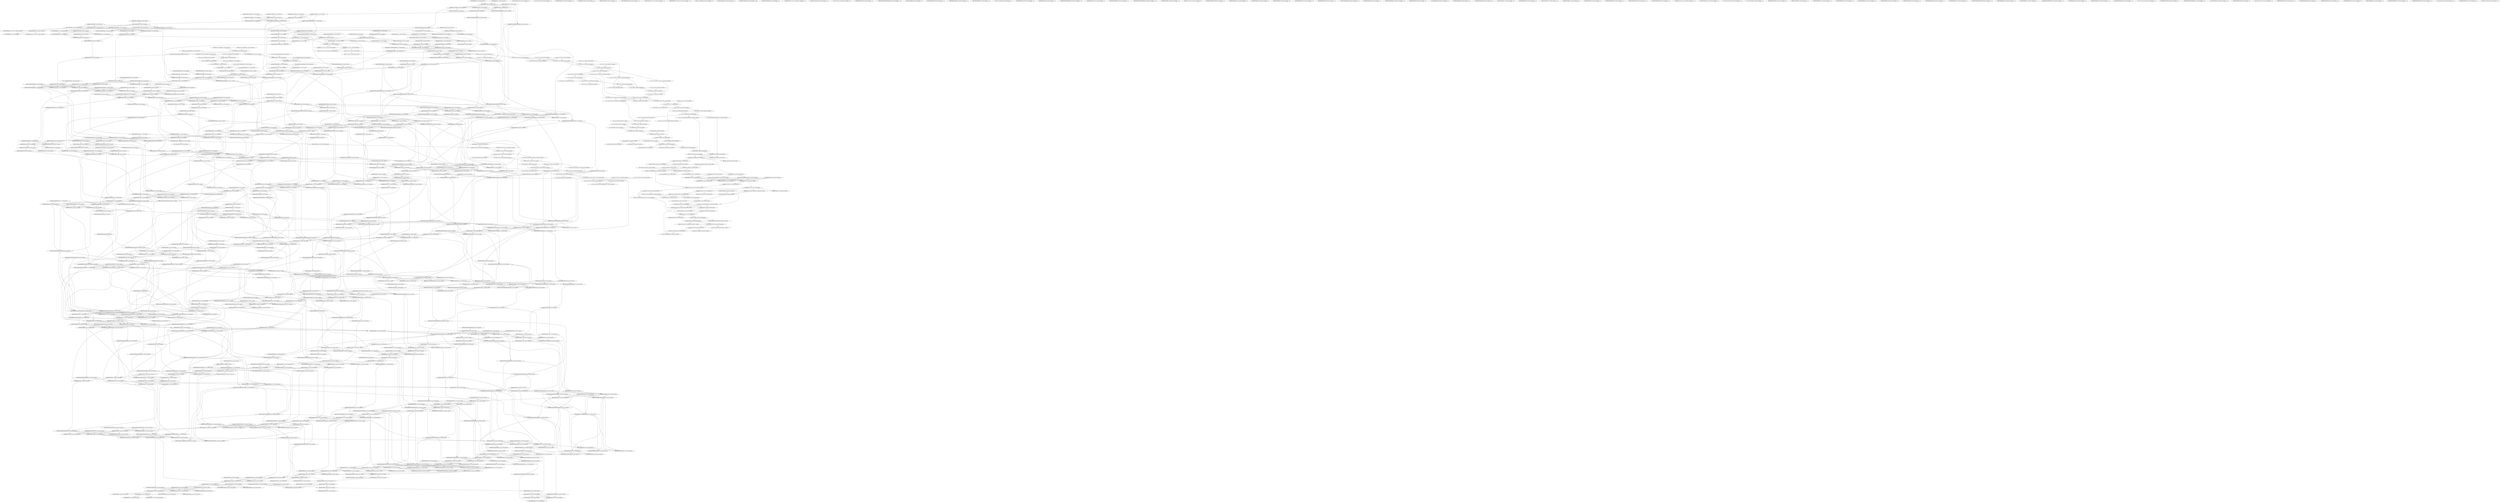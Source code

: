 digraph G {
    "0000002000000000_151-166_COV:915_LEN:16" -> "000002000000000000_152-169_COV:654_LEN:18";
    "0000002000000000_151-166_COV:915_LEN:16" -> "0000020000000000_152-168_COV:13_LEN:16";
    "000000000000000000000000000000_103-133_COV:51_LEN:30" -> "000000000000000000000000000000_119-149_COV:77_LEN:30";
    "000000000000000000000000000000_103-133_COV:51_LEN:30" -> "0000000000000000_119-134_COV:2695_LEN:16";
    "00000000001000000000000000_119-144_COV:16_LEN:26" -> "0000000000000000000000000_130-156_COV:15_LEN:25";
    "00000000001000000000000000_119-144_COV:16_LEN:26" -> "000000000000000100000000000_130-156_COV:16_LEN:27";
    "00000000001000000000000000_119-144_COV:16_LEN:26" -> "00000000000000000000000000_130-156_COV:173_LEN:26";
    "00000000001000000000000000_119-144_COV:16_LEN:26" -> "0000000000000000_130-145_COV:2762_LEN:16";
    "0000000000000000_124-139_COV:2854_LEN:16" -> "000000000000000100000000_125-148_COV:13_LEN:24";
    "0000000000000000_124-139_COV:2854_LEN:16" -> "0000000000000000_125-140_COV:2827_LEN:16";
    "0000000000000000_124-139_COV:2854_LEN:16" -> "000000000000000000000000000000_125-155_COV:56_LEN:30";
    "0000000000000000_147-162_COV:1949_LEN:16" -> "00000000000000010000000_148-170_COV:329_LEN:23";
    "0000000000000000_147-162_COV:1949_LEN:16" -> "0000000000000000000000_148-170_COV:31_LEN:22";
    "0000000000000000_147-162_COV:1949_LEN:16" -> "0000000000000000_148-163_COV:1433_LEN:16";
    "00000000000000000000000_118-141_COV:58_LEN:23" -> "00000000000000000000000000000_127-156_COV:59_LEN:29";
    "00000000000000000000000_118-141_COV:58_LEN:23" -> "0000000000000000_127-142_COV:2781_LEN:16";
    "1201111101111112_59-74_COV:215_LEN:16" -> "201111101111112110100120100100_60-90_COV:20_LEN:30";
    "1201111101111112_59-74_COV:215_LEN:16" -> "201111101111112111010_60-80_COV:186_LEN:21";
    "0100110100001100_93-111_COV:13_LEN:16" -> "0100110100001100_93-111_COV:13_LEN:16";
    "0000000000000000_40-55_COV:1206_LEN:16" -> "0000000000000000_41-56_COV:1187_LEN:16";
    "0000000000000000_40-55_COV:1206_LEN:16" -> "0000000000000000000000_41-63_COV:35_LEN:22";
    "1111111120111110_49-67_COV:13_LEN:16" -> "1111111120111110_49-67_COV:13_LEN:16";
    "000000000000000000000_31-52_COV:69_LEN:21" -> "0000000000000000_37-53_COV:36_LEN:16";
    "000000000000000000000_31-52_COV:69_LEN:21" -> "0000000000000001_37-53_COV:36_LEN:16";
    "0000000100000000_91-106_COV:873_LEN:16" -> "0000001000000000000000_92-114_COV:28_LEN:22";
    "0000000100000000_91-106_COV:873_LEN:16" -> "0000001000000000_92-107_COV:849_LEN:16";
    "0000000001000000_118-133_COV:13_LEN:16" -> "0000000001000000_118-133_COV:13_LEN:16";
    "0000000000000001000_37-56_COV:32_LEN:19" -> "0000000000010001000000000000000_42-72_COV:20_LEN:31";
    "0000000000000001000_37-56_COV:32_LEN:19" -> "0000000000010000_42-57_COV:1228_LEN:16";
    "0000000000000001000_37-56_COV:32_LEN:19" -> "000000000001000000000000000_42-69_COV:22_LEN:27";
    "0010000000000000_96-111_COV:823_LEN:16" -> "0100000000000000_97-112_COV:821_LEN:16";
    "0000000000000000_59-74_COV:2430_LEN:16" -> "000000000000000000000000_60-84_COV:53_LEN:24";
    "0000000000000000_59-74_COV:2430_LEN:16" -> "0000000000000000_60-75_COV:2430_LEN:16";
    "0000000000000000_58-73_COV:2437_LEN:16" -> "0000000000000000_59-74_COV:2430_LEN:16";
    "0000000000000000_58-73_COV:2437_LEN:16" -> "000000000000000000000000000000_59-89_COV:51_LEN:30";
    "0000000000000000_58-73_COV:2437_LEN:16" -> "0000000000000002000000000000000_59-89_COV:19_LEN:31";
    "000000000000000000000000000000_66-96_COV:24_LEN:30" -> "0000000000000000_82-97_COV:2733_LEN:16";
    "000000000000000000000000000000_66-96_COV:24_LEN:30" -> "000000000000000000000000000000_82-112_COV:39_LEN:30";
    "000000000000000000000000000000_66-96_COV:24_LEN:30" -> "000000000000000100000000000000_82-112_COV:27_LEN:30";
    "00000000000011000_1-18_COV:20_LEN:17" -> "00000000000011000_1-18_COV:20_LEN:17";
    "00000000000000000_35-52_COV:46_LEN:17" -> "0000000000000000000000000000_37-65_COV:20_LEN:28";
    "00000000000000000_35-52_COV:46_LEN:17" -> "0000000000000001000000000000_37-65_COV:32_LEN:28";
    "000000100000011000000_1-21_COV:218_LEN:21" -> "1000000110000000_7-22_COV:267_LEN:16";
    "0000000100000000_25-40_COV:13_LEN:16" -> "0000000100000000_25-40_COV:13_LEN:16";
    "0000000000000001_101-117_COV:41_LEN:16" -> "0000000000000010_103-118_COV:889_LEN:16";
    "0000000000000001_101-117_COV:41_LEN:16" -> "000000000000001000000000000000_103-133_COV:37_LEN:30";
    "0000000000000000_35-50_COV:2530_LEN:16" -> "0000000000000001010000000000000_36-66_COV:20_LEN:31";
    "0000000000000000_35-50_COV:2530_LEN:16" -> "0000000000000000_36-52_COV:59_LEN:16";
    "0000000000000000_35-50_COV:2530_LEN:16" -> "0000000000000000_36-51_COV:2495_LEN:16";
    "000000000000000100_37-55_COV:19_LEN:18" -> "0000000000001000_41-56_COV:1231_LEN:16";
    "000000000000000100_37-55_COV:19_LEN:18" -> "0000000000001000000000000000_41-69_COV:39_LEN:28";
    "00000000000100010000000000_3-29_COV:17_LEN:26" -> "10001000000000000000_15-34_COV:309_LEN:20";
    "0001100010000000_10-26_COV:13_LEN:16" -> "00110001000000000000000_12-35_COV:25_LEN:23";
    "0001100010000000_10-26_COV:13_LEN:16" -> "0011000100000000_12-27_COV:214_LEN:16";
    "0000000000000000_99-114_COV:2678_LEN:16" -> "0000000000000000_100-116_COV:68_LEN:16";
    "0000000000000000_99-114_COV:2678_LEN:16" -> "0000000000000000_100-115_COV:2657_LEN:16";
    "0000000000000000_99-114_COV:2678_LEN:16" -> "0000000000000001000000000000000_100-130_COV:16_LEN:31";
    "00000000000000010000000000000_37-66_COV:26_LEN:29" -> "0100000000000000_52-67_COV:1311_LEN:16";
    "00000000000000010000000000000_37-66_COV:26_LEN:29" -> "01000000000000000_52-69_COV:25_LEN:17";
    "10001000000000000000_15-34_COV:309_LEN:20" -> "0000000000000000_20-35_COV:1864_LEN:16";
    "10001000000000000000_15-34_COV:309_LEN:20" -> "000000000000000000000000000000_20-50_COV:70_LEN:30";
    "1111111111111011_34-49_COV:211_LEN:16" -> "1111111111110111_35-50_COV:198_LEN:16";
    "1111111111111011_34-49_COV:211_LEN:16" -> "111111111111011111111111201111_35-65_COV:18_LEN:30";
    "00000000000000010000_82-102_COV:36_LEN:20" -> "00000000001000000000000000_88-114_COV:19_LEN:26";
    "00000000000000010000_82-102_COV:36_LEN:20" -> "0000000000100000_88-103_COV:832_LEN:16";
    "0000000000000001_82-98_COV:19_LEN:16" -> "000000000000001000_84-102_COV:14_LEN:18";
    "0000000000000001_82-98_COV:19_LEN:16" -> "0000000000000010_84-99_COV:783_LEN:16";
    "000000000000000000000000000000_89-119_COV:25_LEN:30" -> "000000000000000000000000000000_105-135_COV:14_LEN:30";
    "000000000000000000000000000000_89-119_COV:25_LEN:30" -> "0000000000000000_105-120_COV:1741_LEN:16";
    "000000000000000000000000000_19-46_COV:55_LEN:27" -> "000000000000000100_31-49_COV:13_LEN:18";
    "000000000000000000000000000_19-46_COV:55_LEN:27" -> "000000000000000000_31-49_COV:53_LEN:18";
    "0000110111011100000001000_1-26_COV:23_LEN:25" -> "011100000001000000_12-29_COV:277_LEN:18";
    "0000110111011100000001000_1-26_COV:23_LEN:25" -> "011100000001000000000000000_12-39_COV:28_LEN:27";
    "000000000002000000000000000_57-84_COV:15_LEN:27" -> "000000000000000000_69-87_COV:72_LEN:18";
    "00000000000000100_33-49_COV:392_LEN:17" -> "000000000000100000_35-52_COV:396_LEN:18";
    "00001000000000000_109-125_COV:13_LEN:17" -> "00001000000000000_109-125_COV:13_LEN:17";
    "00000000000001000_1-18_COV:46_LEN:17" -> "00000000000100010000000000_3-29_COV:17_LEN:26";
    "00000000000001000_1-18_COV:46_LEN:17" -> "00000000000100000000_3-23_COV:48_LEN:20";
    "0001010011010010_89-105_COV:239_LEN:16" -> "0010100110100100_90-106_COV:13_LEN:16";
    "0001010011010010_89-105_COV:239_LEN:16" -> "001010011010010111100_90-111_COV:238_LEN:21";
    "0000000000000000_74-89_COV:2548_LEN:16" -> "00000000000000010000000_75-97_COV:16_LEN:23";
    "0000000000000000_74-89_COV:2548_LEN:16" -> "0000000000000000000000_75-97_COV:58_LEN:22";
    "0000000000000000_74-89_COV:2548_LEN:16" -> "0000000000000000_75-90_COV:2573_LEN:16";
    "0000110111011100000001_1-23_COV:16_LEN:22" -> "111011100000001000_9-26_COV:226_LEN:18";
    "01000000100000000_6-23_COV:17_LEN:17" -> "0000001000000000_8-24_COV:79_LEN:16";
    "0000000000000000_17-32_COV:1517_LEN:16" -> "0000000000000000_18-33_COV:1564_LEN:16";
    "0000000000000000000000000000_54-82_COV:41_LEN:28" -> "0000000000000000_68-83_COV:2317_LEN:16";
    "0000000000000000000000000000_54-82_COV:41_LEN:28" -> "00000000000000000000000000000_68-97_COV:38_LEN:29";
    "01110000100111111101111100000_1-29_COV:185_LEN:29" -> "1111011111000000_15-30_COV:247_LEN:16";
    "0011000000000000000_12-31_COV:69_LEN:19" -> "0000000000000000000_16-35_COV:105_LEN:19";
    "0000000000000000_68-84_COV:119_LEN:16" -> "00000000000000000000000000_69-95_COV:133_LEN:26";
    "10020100100210101110_137-158_COV:13_LEN:20" -> "10020100100210101110_137-158_COV:13_LEN:20";
    "0000000000000000000000000000_101-129_COV:35_LEN:28" -> "0000000000000000_115-130_COV:1694_LEN:16";
    "0000000000000000_128-143_COV:2781_LEN:16" -> "000000000000000000000000000000_129-159_COV:19_LEN:30";
    "0000000000000000_128-143_COV:2781_LEN:16" -> "0000000000000000_129-144_COV:2810_LEN:16";
    "0000000000000000_128-143_COV:2781_LEN:16" -> "0000000000000001_129-144_COV:13_LEN:16";
    "0000000000000002_141-157_COV:15_LEN:16" -> "00000000000000200000000000_143-169_COV:16_LEN:26";
    "0000000000000002_141-157_COV:15_LEN:16" -> "00000000000000210000000_143-165_COV:14_LEN:23";
    "0000000000000002_141-157_COV:15_LEN:16" -> "0000000000000020_143-158_COV:1043_LEN:16";
    "00000000000000000_54-71_COV:76_LEN:17" -> "0000000000000000_57-72_COV:2439_LEN:16";
    "00000000000000000_54-71_COV:76_LEN:17" -> "0000000000000001000000000_57-81_COV:14_LEN:25";
    "00000000000000000_54-71_COV:76_LEN:17" -> "000000000000000000000000000_57-84_COV:59_LEN:27";
    "000000000101000000000000000_108-134_COV:16_LEN:27" -> "000000000000000000000000000000_120-150_COV:31_LEN:30";
    "000000000101000000000000000_108-134_COV:16_LEN:27" -> "0000000000000000_120-135_COV:2818_LEN:16";
    "0000000000000000_71-86_COV:2607_LEN:16" -> "0000000000000001000000000000000_72-102_COV:19_LEN:31";
    "0000000000000000_71-86_COV:2607_LEN:16" -> "0000000000000000000000000_72-97_COV:122_LEN:25";
    "0000000000000000_71-86_COV:2607_LEN:16" -> "0000000000000000_72-87_COV:2524_LEN:16";
    "000000000000000000000000000_118-146_COV:14_LEN:27" -> "000000000000000000000000_132-156_COV:23_LEN:24";
    "000000000000000000000000000_118-146_COV:14_LEN:27" -> "0000000000000000_132-147_COV:2843_LEN:16";
    "000000000000000000000000000_118-146_COV:14_LEN:27" -> "0000000000000001000_132-150_COV:13_LEN:19";
    "000000000000000000_65-83_COV:131_LEN:18" -> "0000000000000000_68-84_COV:119_LEN:16";
    "000000000000000000_65-83_COV:131_LEN:18" -> "0000000000000000000_68-88_COV:15_LEN:19";
    "0000000000000000_142-157_COV:1860_LEN:16" -> "0000000000000001_143-158_COV:13_LEN:16";
    "0000000000000000_142-157_COV:1860_LEN:16" -> "0000000000000000_143-158_COV:1881_LEN:16";
    "0000000000000000_142-157_COV:1860_LEN:16" -> "0000000000000000000_143-162_COV:17_LEN:19";
    "000000000000000000000000000_54-81_COV:18_LEN:27" -> "0000000000000001_67-82_COV:13_LEN:16";
    "000000000000000000000000000_54-81_COV:18_LEN:27" -> "0000000000000000_67-82_COV:2310_LEN:16";
    "000000000000000000000000000_54-81_COV:18_LEN:27" -> "00000000000000000_67-84_COV:37_LEN:17";
    "11010010111100000000_98-117_COV:318_LEN:20" -> "01011110000000000011_103-122_COV:286_LEN:20";
    "11010010111100000000_98-117_COV:318_LEN:20" -> "010111100000000001_103-121_COV:16_LEN:18";
    "001100101111110011002010001100_119-149_COV:14_LEN:30" -> "0110020100011002_135-150_COV:362_LEN:16";
    "001100101111110011002010001100_119-149_COV:14_LEN:30" -> "011002010001100101011102111000_135-165_COV:21_LEN:30";
    "0000000000000000_22-37_COV:1908_LEN:16" -> "00000000000000000000000_23-46_COV:74_LEN:23";
    "0000000000000000_22-37_COV:1908_LEN:16" -> "0000000000000000_23-38_COV:1917_LEN:16";
    "0001010011010011_89-106_COV:35_LEN:16" -> "0010100110100112000000000001100_90-124_COV:16_LEN:31";
    "0001010011010011_89-106_COV:35_LEN:16" -> "001010011010011000000000001100_90-124_COV:19_LEN:30";
    "00000000000010111111010_112-135_COV:13_LEN:23" -> "00000000000010111111010_112-135_COV:13_LEN:23";
    "000000000000000000000000_82-106_COV:41_LEN:24" -> "0000000000000000_92-107_COV:1958_LEN:16";
    "000000000000000000000000_82-106_COV:41_LEN:24" -> "0000000000000000000000_92-114_COV:75_LEN:22";
    "000000000000000000000000_82-106_COV:41_LEN:24" -> "0000000000000002000_92-110_COV:13_LEN:19";
    "000000000000000000000000_82-106_COV:41_LEN:24" -> "0000000000000001000000000100000_92-122_COV:20_LEN:31";
    "00000010000000000000_17-36_COV:385_LEN:20" -> "0100000000000000_22-37_COV:392_LEN:16";
    "111101111112111010_62-80_COV:16_LEN:18" -> "1011111121110100_66-81_COV:212_LEN:16";
    "11000000000000000_14-31_COV:35_LEN:17" -> "00000000000000000000000_16-39_COV:62_LEN:23";
    "00000000001000000000000000_43-69_COV:22_LEN:26" -> "0000000000000000000_54-73_COV:50_LEN:19";
    "00000000000000000000000000000_85-114_COV:78_LEN:29" -> "0000000000000000_99-115_COV:110_LEN:16";
    "000110111101100000_2-20_COV:13_LEN:18" -> "000110111101100000_2-20_COV:13_LEN:18";
    "1000000000000000_55-70_COV:13_LEN:16" -> "000000000000000000000000000000_56-86_COV:49_LEN:30";
    "1000000000000000_55-70_COV:13_LEN:16" -> "0000000000000000_56-71_COV:2418_LEN:16";
    "0000000000000000_114-129_COV:1681_LEN:16" -> "0000000000000000_115-130_COV:1694_LEN:16";
    "0000000000002000_56-71_COV:475_LEN:16" -> "000000000002000000000000000_57-84_COV:15_LEN:27";
    "0000000000002000_56-71_COV:475_LEN:16" -> "0000000000020000_57-72_COV:476_LEN:16";
    "0000000000000000000_20-39_COV:141_LEN:19" -> "0000000000000000_24-40_COV:185_LEN:16";
    "00000001100000000000_6-26_COV:19_LEN:20" -> "0011000000000000000_12-31_COV:69_LEN:19";
    "00000001100000000000_6-26_COV:19_LEN:20" -> "0011000000000000_12-27_COV:876_LEN:16";
    "0000000000000000_97-112_COV:1939_LEN:16" -> "0000000000000000_98-114_COV:98_LEN:16";
    "0000000000000000_97-112_COV:1939_LEN:16" -> "0000000000000000_98-113_COV:1871_LEN:16";
    "0000000000000000_80-95_COV:2678_LEN:16" -> "0000000000000000_81-96_COV:2758_LEN:16";
    "0000000000000000_80-95_COV:2678_LEN:16" -> "0000000000000001000000000000000_81-111_COV:16_LEN:31";
    "0000000000000000_80-95_COV:2678_LEN:16" -> "0000000000000000_81-97_COV:46_LEN:16";
    "10012010010000100_79-96_COV:14_LEN:17" -> "10012010010000100_79-96_COV:14_LEN:17";
    "0000000000000000_89-104_COV:2013_LEN:16" -> "0000000000000000_90-105_COV:2031_LEN:16";
    "0000000000000000_89-104_COV:2013_LEN:16" -> "0000000000000001_90-105_COV:15_LEN:16";
    "0000000000000000_89-104_COV:2013_LEN:16" -> "000000000000000000000000000000_90-120_COV:17_LEN:30";
    "0000000000000000_57-72_COV:2439_LEN:16" -> "0000000000000000_58-73_COV:2437_LEN:16";
    "0000000000000000_57-72_COV:2439_LEN:16" -> "0000000000000002000000_58-79_COV:15_LEN:22";
    "0000000000000000_57-72_COV:2439_LEN:16" -> "0000000000000001000000000000000_58-88_COV:16_LEN:31";
    "0000000000000000_57-72_COV:2439_LEN:16" -> "00000000000000000000000000_58-84_COV:38_LEN:26";
    "0010100110100112000000000001100_90-124_COV:16_LEN:31" -> "0000000000011000_110-125_COV:16_LEN:16";
    "0010100110100112000000000001100_90-124_COV:16_LEN:31" -> "0000000000011000_110-126_COV:22_LEN:16";
    "0010100110100112000000000001100_90-124_COV:16_LEN:31" -> "0000000000011001_110-125_COV:347_LEN:16";
    "0000000000000000_54-69_COV:2356_LEN:16" -> "000000000000000000000000000000_55-85_COV:26_LEN:30";
    "0000000000000000_54-69_COV:2356_LEN:16" -> "0000000000000000_55-70_COV:2387_LEN:16";
    "000000000000000000_96-114_COV:54_LEN:18" -> "00000000000000000_99-116_COV:71_LEN:17";
    "0000000001000000_38-54_COV:13_LEN:16" -> "0000000001000000_38-54_COV:13_LEN:16";
    "0000000000000000_90-105_COV:2031_LEN:16" -> "0000000000000000000000000_91-116_COV:32_LEN:25";
    "0000000000000000_90-105_COV:2031_LEN:16" -> "0000000000000000_91-106_COV:2018_LEN:16";
    "00000000000011000_2-18_COV:837_LEN:17" -> "0000000000110000_4-19_COV:686_LEN:16";
    "00000000000011000_2-18_COV:837_LEN:17" -> "000000000011000000000000000000_4-34_COV:34_LEN:30";
    "00000000000011000_2-18_COV:837_LEN:17" -> "00000000001100010000_4-23_COV:194_LEN:20";
    "0000000000000000_31-46_COV:3033_LEN:16" -> "0000000000000001_32-47_COV:400_LEN:16";
    "0000000000000000_31-46_COV:3033_LEN:16" -> "0000000000000000_32-47_COV:2546_LEN:16";
    "0000000000000000_31-46_COV:3033_LEN:16" -> "00000000000000000000_32-52_COV:125_LEN:20";
    "0110000000000000_13-28_COV:929_LEN:16" -> "11000000000000000_14-31_COV:35_LEN:17";
    "0110000000000000_13-28_COV:929_LEN:16" -> "1100000000000000_14-29_COV:973_LEN:16";
    "00000000000001000000000000000_40-69_COV:38_LEN:29" -> "0000000000000000_54-70_COV:82_LEN:16";
    "01000000000000000_99-115_COV:14_LEN:17" -> "000000000000000000000000000000_101-131_COV:44_LEN:30";
    "01000000000000000_99-115_COV:14_LEN:17" -> "0000000000000000_101-116_COV:2692_LEN:16";
    "01000000000000000_99-115_COV:14_LEN:17" -> "000000000000000100000000000000_101-131_COV:28_LEN:30";
    "01000000000000000_99-115_COV:14_LEN:17" -> "0000000000000001100000000000000_101-131_COV:23_LEN:31";
    "1000000000000000_14-29_COV:13_LEN:16" -> "0000000000000000_15-30_COV:322_LEN:16";
    "00000000000000000000000000000_54-83_COV:49_LEN:29" -> "00000000000000000_69-86_COV:160_LEN:17";
    "00000000000000000000000000000_54-83_COV:49_LEN:29" -> "0000000000000000_69-84_COV:2634_LEN:16";
    "00000000000000000000000000000_54-83_COV:49_LEN:29" -> "0000000000000001000000000000000_69-99_COV:17_LEN:31";
    "01001201001000111_78-94_COV:33_LEN:17" -> "0012010010001111_80-95_COV:16_LEN:16";
    "01001201001000111_78-94_COV:33_LEN:17" -> "0012010010001110_80-95_COV:15_LEN:16";
    "0000000000000002000_52-71_COV:14_LEN:19" -> "000000000002000000000000000_57-84_COV:15_LEN:27";
    "0000000000000002000_52-71_COV:14_LEN:19" -> "0000000000020000_57-72_COV:476_LEN:16";
    "000000000000000000000000000000_129-159_COV:19_LEN:30" -> "00000000000000000_145-162_COV:47_LEN:17";
    "000000000000000000000000000000_129-159_COV:19_LEN:30" -> "0000000000000000_145-160_COV:1876_LEN:16";
    "1111111111111111_26-42_COV:16_LEN:16" -> "11111111111111101011111_28-52_COV:16_LEN:23";
    "1111111111111111_26-42_COV:16_LEN:16" -> "11111111111111111110_28-47_COV:211_LEN:20";
    "000000010000000000_8-25_COV:16_LEN:18" -> "000000010000000000_8-25_COV:16_LEN:18";
    "0000010000000000_112-127_COV:909_LEN:16" -> "0000100000000000_113-128_COV:923_LEN:16";
    "0000010000000000_112-127_COV:909_LEN:16" -> "00001000000000000000_113-133_COV:17_LEN:20";
    "0212110102121111111011101_98-122_COV:114_LEN:25" -> "12111111101110101_108-124_COV:17_LEN:17";
    "0212110102121111111011101_98-122_COV:114_LEN:25" -> "1211111110111011101_108-126_COV:88_LEN:19";
    "0000000000000000_113-128_COV:1661_LEN:16" -> "0000000000000000_114-129_COV:1681_LEN:16";
    "0000000000000000_113-128_COV:1661_LEN:16" -> "0000000000000000000_114-133_COV:72_LEN:19";
    "1000000000000000_30-45_COV:13_LEN:16" -> "0000000000000000_31-46_COV:3033_LEN:16";
    "1000000000000000_30-45_COV:13_LEN:16" -> "000000000000000000000_31-52_COV:50_LEN:21";
    "00000000000001000000000000000_104-133_COV:38_LEN:29" -> "0000000000000000_118-134_COV:124_LEN:16";
    "1100000000010011111111111_14-38_COV:17_LEN:25" -> "1100000000010011111111111_14-38_COV:17_LEN:25";
    "00000001000000000000000_118-140_COV:17_LEN:23" -> "0000000000000000_126-141_COV:2766_LEN:16";
    "00000001000000000000000_118-140_COV:17_LEN:23" -> "000000000000000000000000000000_126-156_COV:110_LEN:30";
    "00000001000000000000000_118-140_COV:17_LEN:23" -> "0000000000000001000000000000000_126-156_COV:17_LEN:31";
    "0000000000000000_41-56_COV:1187_LEN:16" -> "0000000000000000_42-57_COV:1195_LEN:16";
    "0000000000000000_41-56_COV:1187_LEN:16" -> "000000000000000000000000000_42-69_COV:21_LEN:27";
    "0000000000000000_68-83_COV:2317_LEN:16" -> "00000000000000000_69-86_COV:160_LEN:17";
    "0000000000000000_68-83_COV:2317_LEN:16" -> "0000000000000000_69-84_COV:2634_LEN:16";
    "0000000000000000_68-83_COV:2317_LEN:16" -> "0000000000000001000000000000000_69-99_COV:17_LEN:31";
    "0010000000000000_115-130_COV:935_LEN:16" -> "01000000000000000_116-133_COV:22_LEN:17";
    "0010000000000000_115-130_COV:935_LEN:16" -> "0100000000000000_116-131_COV:937_LEN:16";
    "0000000001000000000000000_89-114_COV:16_LEN:25" -> "0000000000000000_100-116_COV:68_LEN:16";
    "0000000001000000000000000_89-114_COV:16_LEN:25" -> "0000000000000000_100-115_COV:2657_LEN:16";
    "0000000001000000000000000_89-114_COV:16_LEN:25" -> "0000000000000001000000000000000_100-130_COV:16_LEN:31";
    "00000000000000000000000000_54-80_COV:76_LEN:26" -> "000000000000000000000000000000_66-96_COV:24_LEN:30";
    "00000000000000000000000000_54-80_COV:76_LEN:26" -> "0000000000000000_66-81_COV:2345_LEN:16";
    "0100000000000000_52-67_COV:1311_LEN:16" -> "1000000000000000_53-69_COV:22_LEN:16";
    "0100000000000000_52-67_COV:1311_LEN:16" -> "1000000000000000_53-68_COV:1321_LEN:16";
    "0000000000000001000000000000000_22-52_COV:19_LEN:31" -> "00000000000000000000000000000_38-67_COV:79_LEN:29";
    "0000000000000001000000000000000_22-52_COV:19_LEN:31" -> "0000000000000001_38-53_COV:1251_LEN:16";
    "0000000000000001000000000000000_22-52_COV:19_LEN:31" -> "0000000000000000_38-53_COV:1212_LEN:16";
    "0000000000000000000_48-67_COV:38_LEN:19" -> "0000000000000000_53-69_COV:26_LEN:16";
    "0000000000000000000_48-67_COV:38_LEN:19" -> "0000000000000000_53-68_COV:1037_LEN:16";
    "0000000000000000000_48-67_COV:38_LEN:19" -> "0000000000000002_53-68_COV:437_LEN:16";
    "1100000000000000_23-38_COV:352_LEN:16" -> "1000000000000000_24-39_COV:374_LEN:16";
    "0000000000100000_43-58_COV:1226_LEN:16" -> "0000000001000000_44-59_COV:1214_LEN:16";
    "0000000000100000_43-58_COV:1226_LEN:16" -> "0000000001000000000000000_44-69_COV:22_LEN:25";
    "1100120100100010_78-93_COV:15_LEN:16" -> "100120100100010100_79-96_COV:284_LEN:18";
    "0001000000000000000_50-69_COV:36_LEN:19" -> "00000000000000000000000000_54-80_COV:76_LEN:26";
    "0000000000000000000000000000_37-65_COV:20_LEN:28" -> "0000000000000000_51-66_COV:1444_LEN:16";
    "00000000000000000_99-116_COV:71_LEN:17" -> "0000000000000000000000000_101-126_COV:43_LEN:25";
    "00000000000000000_99-116_COV:71_LEN:17" -> "0000000000000001000000000_101-126_COV:21_LEN:25";
    "0001100000000011111_11-29_COV:222_LEN:19" -> "10000000001111111_15-31_COV:265_LEN:17";
    "00000000001000000000000000_88-114_COV:19_LEN:26" -> "00000000000000000_99-116_COV:64_LEN:17";
    "0000000000000000_24-40_COV:84_LEN:16" -> "0000000000000000000_25-44_COV:100_LEN:19";
    "00010100111010010_89-105_COV:13_LEN:17" -> "00010100111010010_89-105_COV:13_LEN:17";
    "0000000000000001000000000000_37-65_COV:32_LEN:28" -> "0010000000000000_51-66_COV:1295_LEN:16";
    "00000000000000010000000_82-105_COV:25_LEN:23" -> "0000000100000000_91-106_COV:873_LEN:16";
    "00000000000001000000000000_33-59_COV:14_LEN:26" -> "001000000000000000_45-62_COV:372_LEN:18";
    "1101111110111111_132-148_COV:15_LEN:16" -> "1101111110111111_132-148_COV:15_LEN:16";
    "0000000000000000_25-40_COV:2816_LEN:16" -> "0000000000000000_26-41_COV:2835_LEN:16";
    "0000000000000000_25-40_COV:2816_LEN:16" -> "00000000000000000000000000_26-52_COV:77_LEN:26";
    "0000000000000000_50-65_COV:1416_LEN:16" -> "0000000000000000_51-66_COV:1444_LEN:16";
    "00000000000000000000000000000_37-66_COV:29_LEN:29" -> "0000000000000000_52-67_COV:1455_LEN:16";
    "00000000000000000000000000000_37-66_COV:29_LEN:29" -> "00000000000000000_52-69_COV:21_LEN:17";
    "000000000000000000000000000000_55-85_COV:26_LEN:30" -> "0000000000000000_71-86_COV:2607_LEN:16";
    "000000000000000000000000000000_55-85_COV:26_LEN:30" -> "000000000000000100000000000_71-97_COV:22_LEN:27";
    "000000000000000000000000000000_55-85_COV:26_LEN:30" -> "00000000000000000000000000_71-97_COV:56_LEN:26";
    "1000000000000000_19-35_COV:14_LEN:16" -> "0000000000000000000_20-39_COV:61_LEN:19";
    "0000000000000000000000000_91-116_COV:32_LEN:25" -> "00000000000000010000_101-121_COV:16_LEN:20";
    "0000000000000000000000000_91-116_COV:32_LEN:25" -> "00000000000000000000_101-121_COV:15_LEN:20";
    "000001000000000000000_69-89_COV:14_LEN:21" -> "00000000000000010000000_75-97_COV:16_LEN:23";
    "000001000000000000000_69-89_COV:14_LEN:21" -> "0000000000000000000000_75-97_COV:58_LEN:22";
    "000001000000000000000_69-89_COV:14_LEN:21" -> "0000000000000000_75-90_COV:2573_LEN:16";
    "0000000000000000_99-116_COV:13_LEN:16" -> "0000000000000000_99-116_COV:13_LEN:16";
    "111111111101111111111120111110_37-67_COV:15_LEN:30" -> "111111120111110111112111010012_53-83_COV:20_LEN:30";
    "111111111101111111111120111110_37-67_COV:15_LEN:30" -> "11111112011111000_53-70_COV:22_LEN:17";
    "111111111101111111111120111110_37-67_COV:15_LEN:30" -> "1111111201111101111_53-71_COV:179_LEN:19";
    "0000000001000000_89-104_COV:844_LEN:16" -> "0000000010000000_90-105_COV:855_LEN:16";
    "00000000000000100000000000000_24-52_COV:16_LEN:29" -> "00000000000000100000000000000_24-52_COV:16_LEN:29";
    "1100201000110021_136-151_COV:349_LEN:16" -> "1002010001100210_137-152_COV:383_LEN:16";
    "000000000000000000000000000000_119-149_COV:77_LEN:30" -> "0000000000000002000000_135-156_COV:16_LEN:22";
    "000000000000000000000000000000_119-149_COV:77_LEN:30" -> "000000000000000000000_135-156_COV:51_LEN:21";
    "000000000000000000000000000000_119-149_COV:77_LEN:30" -> "0000000000000000_135-150_COV:2877_LEN:16";
    "0000000000000000_63-78_COV:2319_LEN:16" -> "000000000000000000000000000000_64-94_COV:26_LEN:30";
    "0000000000000000_63-78_COV:2319_LEN:16" -> "0000000000000000_64-79_COV:2367_LEN:16";
    "0000000000000000_63-78_COV:2319_LEN:16" -> "0000000000000001_64-79_COV:13_LEN:16";
    "00000000000000000000000000000_16-45_COV:17_LEN:29" -> "0000000000000000_31-46_COV:3033_LEN:16";
    "00000000000000000000000000000_16-45_COV:17_LEN:29" -> "000000000000000000000_31-52_COV:50_LEN:21";
    "1111111111111101_33-48_COV:198_LEN:16" -> "1111111111111011_34-49_COV:211_LEN:16";
    "0000000000000000_123-138_COV:2818_LEN:16" -> "0000000000000000_124-139_COV:2854_LEN:16";
    "0000000000000000_123-138_COV:2818_LEN:16" -> "000000000000000000000000000000_124-154_COV:62_LEN:30";
    "0111121110100120_69-84_COV:17_LEN:16" -> "1111211101001201_70-85_COV:203_LEN:16";
    "0110020100011002_135-150_COV:362_LEN:16" -> "1100201000110021_136-151_COV:349_LEN:16";
    "0110020100011002_135-150_COV:362_LEN:16" -> "11002010001100201_136-153_COV:13_LEN:17";
    "0000000000010001000000000000000_42-72_COV:20_LEN:31" -> "0000000000000000_58-73_COV:2437_LEN:16";
    "0000000000010001000000000000000_42-72_COV:20_LEN:31" -> "0000000000000002000000_58-79_COV:15_LEN:22";
    "0000000000010001000000000000000_42-72_COV:20_LEN:31" -> "0000000000000001000000000000000_58-88_COV:16_LEN:31";
    "0000000000010001000000000000000_42-72_COV:20_LEN:31" -> "00000000000000000000000000_58-84_COV:38_LEN:26";
    "0000001100000000_8-24_COV:14_LEN:16" -> "0000001100000000_8-24_COV:14_LEN:16";
    "0000000000000000_111-126_COV:1670_LEN:16" -> "000000000000000000000_112-133_COV:29_LEN:21";
    "0000000000000000_111-126_COV:1670_LEN:16" -> "0000000000000000_112-127_COV:1679_LEN:16";
    "0000010000000000_48-63_COV:1215_LEN:16" -> "0000100000000000_49-64_COV:1245_LEN:16";
    "0000010000000000_48-63_COV:1215_LEN:16" -> "00001000000000000_49-66_COV:13_LEN:17";
    "000000000000110000000000_1-25_COV:18_LEN:24" -> "000110000000000000000000_11-35_COV:39_LEN:24";
    "000000000000110000000000_1-25_COV:18_LEN:24" -> "0001100000000000_11-26_COV:883_LEN:16";
    "0000000000000000000000000000_118-146_COV:62_LEN:28" -> "000000000000000000000000_132-156_COV:23_LEN:24";
    "0000000000000000000000000000_118-146_COV:62_LEN:28" -> "0000000000000000_132-147_COV:2843_LEN:16";
    "0000000000000000000000000000_118-146_COV:62_LEN:28" -> "0000000000000001000_132-150_COV:13_LEN:19";
    "000000000000000000000000000000_54-84_COV:57_LEN:30" -> "0000000000000001_70-85_COV:13_LEN:16";
    "000000000000000000000000000000_54-84_COV:57_LEN:30" -> "000000000000000000000000000_70-97_COV:65_LEN:27";
    "000000000000000000000000000000_54-84_COV:57_LEN:30" -> "0000000000000000_70-85_COV:2638_LEN:16";
    "0000000000000010_39-54_COV:1271_LEN:16" -> "00000000000001000000000000000_40-69_COV:38_LEN:29";
    "0000000000000010_39-54_COV:1271_LEN:16" -> "0000000000000100_40-55_COV:1253_LEN:16";
    "0000000000000000_87-102_COV:1972_LEN:16" -> "0000000000000000_88-103_COV:2005_LEN:16";
    "0000000000000000_87-102_COV:1972_LEN:16" -> "00000000000000000000000000_88-114_COV:47_LEN:26";
    "0000000000000000_87-102_COV:1972_LEN:16" -> "000000000000000100000000000000_88-117_COV:19_LEN:30";
    "0000000000000110_1-16_COV:643_LEN:16" -> "00000000000011000_2-18_COV:837_LEN:17";
    "0000000000000001_32-47_COV:400_LEN:16" -> "00000000000000100_33-49_COV:392_LEN:17";
    "0000000000000001_32-47_COV:400_LEN:16" -> "0000000000000010000_33-52_COV:14_LEN:19";
    "0000000000000000_88-103_COV:2005_LEN:16" -> "000000000000000000000000000000_89-119_COV:25_LEN:30";
    "0000000000000000_88-103_COV:2005_LEN:16" -> "0000000000000000_89-104_COV:2013_LEN:16";
    "0000000000000000_88-103_COV:2005_LEN:16" -> "00000000000000010_89-105_COV:13_LEN:17";
    "00110001000000000000000_12-35_COV:25_LEN:23" -> "0000000000000000000_20-39_COV:141_LEN:19";
    "00000000000000000_50-67_COV:55_LEN:17" -> "00000000000000000_52-69_COV:36_LEN:17";
    "00000000000000000_50-67_COV:55_LEN:17" -> "0000000000000002000000000000_52-80_COV:21_LEN:28";
    "00000000000000000_52-69_COV:45_LEN:17" -> "0000000000000000_54-70_COV:82_LEN:16";
    "0000000000000000000_82-101_COV:41_LEN:19" -> "0000000000000000_87-102_COV:1972_LEN:16";
    "0000000000000000000_82-101_COV:41_LEN:19" -> "000000000000000000000000000_87-114_COV:71_LEN:27";
    "00001000000000000_43-60_COV:13_LEN:17" -> "00001000000000000_43-60_COV:13_LEN:17";
    "000000000001000000_118-136_COV:13_LEN:18" -> "000000000001000000_118-136_COV:13_LEN:18";
    "000110000000000000000000_11-35_COV:39_LEN:24" -> "0000000000000000000_20-39_COV:61_LEN:19";
    "00000000000000000000_82-102_COV:94_LEN:20" -> "0000000000000000_88-103_COV:2005_LEN:16";
    "00000000000000000000_82-102_COV:94_LEN:20" -> "00000000000000000000000000_88-114_COV:47_LEN:26";
    "00000000000000000000_82-102_COV:94_LEN:20" -> "000000000000000100000000000000_88-117_COV:19_LEN:30";
    "0000011000000000000_8-27_COV:53_LEN:19" -> "0110000000000000_13-28_COV:929_LEN:16";
    "00000000000000000000_142-162_COV:14_LEN:20" -> "00000000000000010000000_148-170_COV:329_LEN:23";
    "00000000000000000000_142-162_COV:14_LEN:20" -> "0000000000000000000000_148-170_COV:31_LEN:22";
    "00000000000000000000_142-162_COV:14_LEN:20" -> "0000000000000000_148-163_COV:1433_LEN:16";
    "0000000001100000_5-20_COV:693_LEN:16" -> "00000000110000000000000000000_6-35_COV:25_LEN:29";
    "0000000001100000_5-20_COV:693_LEN:16" -> "0000000011000000_6-21_COV:795_LEN:16";
    "001000000000000000_96-114_COV:20_LEN:18" -> "00000000000000000_99-116_COV:71_LEN:17";
    "00000000000000010_37-54_COV:24_LEN:17" -> "00000000000001000000000000000_40-69_COV:38_LEN:29";
    "00000000000000010_37-54_COV:24_LEN:17" -> "0000000000000100_40-55_COV:1253_LEN:16";
    "00001000000000000_81-97_COV:13_LEN:17" -> "00001000000000000_81-97_COV:13_LEN:17";
    "0001000000000000000_16-35_COV:16_LEN:19" -> "0000000000000000_20-36_COV:57_LEN:16";
    "000000000000000000_34-52_COV:43_LEN:18" -> "000000000000000100000000000_37-64_COV:25_LEN:27";
    "000000000000000000_34-52_COV:43_LEN:18" -> "000000000000000000000_37-58_COV:14_LEN:21";
    "000000000000000000000_37-58_COV:19_LEN:21" -> "0000000000000000_44-59_COV:1049_LEN:16";
    "000000000000000000000_37-58_COV:19_LEN:21" -> "000000000000000111000010000_44-71_COV:110_LEN:27";
    "000000000000000000000_37-58_COV:19_LEN:21" -> "0000000000000000000000000_44-69_COV:21_LEN:25";
    "00000000000000000000000_23-46_COV:74_LEN:23" -> "000000000000000000000_31-52_COV:69_LEN:21";
    "00000000000000000000000_23-46_COV:74_LEN:23" -> "0000000000000001000000_31-53_COV:17_LEN:22";
    "00000000000100000000_3-23_COV:48_LEN:20" -> "0000001000000000_8-24_COV:79_LEN:16";
    "000000000000000000000000000000_120-150_COV:31_LEN:30" -> "00000000000000010_136-152_COV:13_LEN:17";
    "000000000000000000000000000000_120-150_COV:31_LEN:30" -> "00000000000000000000_136-156_COV:70_LEN:20";
    "000000000000000000000000000000_120-150_COV:31_LEN:30" -> "0000000000000000_136-151_COV:2835_LEN:16";
    "00000000000000000_116-133_COV:35_LEN:17" -> "0000000000000000000000000000_118-146_COV:62_LEN:28";
    "00000000000000000000000000000_127-156_COV:59_LEN:29" -> "0000000000000002_141-157_COV:15_LEN:16";
    "00000000000000000000000000000_127-156_COV:59_LEN:29" -> "0000000000000000_141-157_COV:49_LEN:16";
    "00000002000000000_61-77_COV:455_LEN:17" -> "00000200000000000_63-79_COV:440_LEN:17";
    "00000002000000000_61-77_COV:455_LEN:17" -> "000002000000000000000_63-84_COV:16_LEN:21";
    "00000000000000000_145-162_COV:47_LEN:17" -> "0000000000000000000_147-166_COV:20_LEN:19";
    "00000000000000000_145-162_COV:47_LEN:17" -> "0000000000000001000_147-166_COV:16_LEN:19";
    "1101111111110100_65-81_COV:13_LEN:16" -> "1101111111110100_65-81_COV:13_LEN:16";
    "000000000000000000000000_39-63_COV:26_LEN:24" -> "000000000000000000000_48-69_COV:36_LEN:21";
    "0000100000000000_113-128_COV:923_LEN:16" -> "0001000000000000_114-129_COV:921_LEN:16";
    "0000100000000000_113-128_COV:923_LEN:16" -> "0001000000000000000_114-133_COV:48_LEN:19";
    "00000000000000000000000000_71-97_COV:155_LEN:26" -> "00000000000000000_82-99_COV:114_LEN:17";
    "00000000000000000000000000_71-97_COV:155_LEN:26" -> "00000000000000010_82-99_COV:46_LEN:17";
    "1111011110000000000000_15-37_COV:18_LEN:22" -> "1100000000000000_23-38_COV:352_LEN:16";
    "0000000000000000_110-125_COV:1688_LEN:16" -> "0000000000000000_111-126_COV:1670_LEN:16";
    "0000000000000000_110-125_COV:1688_LEN:16" -> "0000000000000000000000_111-133_COV:40_LEN:22";
    "0000000000001000_108-123_COV:13_LEN:16" -> "0000000000001000_108-123_COV:13_LEN:16";
    "110010111111010100201000110021_121-151_COV:28_LEN:30" -> "1002010001100210_137-152_COV:383_LEN:16";
    "0000000000000000_100-116_COV:68_LEN:16" -> "00000000000000000000000000000_101-130_COV:37_LEN:29";
    "0000000000000000_100-116_COV:68_LEN:16" -> "00000000000000010000000000000_101-130_COV:22_LEN:29";
    "0000000000000000000_69-88_COV:40_LEN:19" -> "0000000000000000_74-89_COV:2548_LEN:16";
    "0000000000000000000_69-88_COV:40_LEN:19" -> "00000000000000000000000_74-97_COV:42_LEN:23";
    "0000000000000000000_69-88_COV:40_LEN:19" -> "0000000000000001000000000000000_74-104_COV:22_LEN:31";
    "0000000000011000_2-18_COV:15_LEN:16" -> "0000000000011000_2-18_COV:15_LEN:16";
    "201111101111112110100120100100_60-90_COV:20_LEN:30" -> "11010012010010001_76-92_COV:297_LEN:17";
    "00000000000000000000000000_23-50_COV:20_LEN:26" -> "00000000000000000000000000_23-50_COV:20_LEN:26";
    "000000000000000200000_52-73_COV:14_LEN:21" -> "0000000002000000_59-74_COV:478_LEN:16";
    "0000001000000000000000_17-39_COV:21_LEN:22" -> "0000000000000000_24-40_COV:111_LEN:16";
    "1111111101111111111112_39-60_COV:181_LEN:22" -> "1011111111111121111_46-64_COV:14_LEN:19";
    "1111111101111111111112_39-60_COV:181_LEN:22" -> "101111111111112011_46-63_COV:189_LEN:18";
    "0000000000000000_126-141_COV:2766_LEN:16" -> "00000000000000000000000000000_127-156_COV:59_LEN:29";
    "0000000000000000_126-141_COV:2766_LEN:16" -> "0000000000000000_127-142_COV:2781_LEN:16";
    "000000000000000100000000_37-61_COV:19_LEN:24" -> "0000001000000000_47-62_COV:1201_LEN:16";
    "00000000000000000_99-116_COV:140_LEN:17" -> "000000000000000100000000000_101-128_COV:53_LEN:27";
    "00000000000000000_99-116_COV:140_LEN:17" -> "000000000000000000000000000_101-128_COV:96_LEN:27";
    "11011100000010000000000000_10-36_COV:14_LEN:26" -> "0100000000000000_22-37_COV:392_LEN:16";
    "0000000000001000_122-137_COV:13_LEN:16" -> "0000000000001000_122-137_COV:13_LEN:16";
    "0110111101100000001000000_4-29_COV:16_LEN:25" -> "1000000010000000_15-30_COV:333_LEN:16";
    "000000000000000000000000000000_83-113_COV:63_LEN:30" -> "0000000000000000_99-114_COV:2678_LEN:16";
    "000000000000000000000000000000_83-113_COV:63_LEN:30" -> "0000000000000001_99-114_COV:13_LEN:16";
    "000000000000000000000000000000_83-113_COV:63_LEN:30" -> "00000000000000000_99-116_COV:62_LEN:17";
    "000000000000000000_118-136_COV:75_LEN:18" -> "0000000000000000_122-137_COV:2803_LEN:16";
    "000000000000000000_118-136_COV:75_LEN:18" -> "000000000000000000000000000000_122-152_COV:61_LEN:30";
    "1111111111201111_50-65_COV:194_LEN:16" -> "1111111112011111_51-66_COV:211_LEN:16";
    "0000000000000002_52-68_COV:18_LEN:16" -> "0000000000000020_54-69_COV:457_LEN:16";
    "0000001100111111010110020100_115-144_COV:20_LEN:28" -> "1110101100201001_130-146_COV:15_LEN:16";
    "0000001100111111010110020100_115-144_COV:20_LEN:28" -> "11101011002010001_130-146_COV:293_LEN:17";
    "0000000000020000_57-72_COV:476_LEN:16" -> "00000000002000000000000000_58-84_COV:14_LEN:26";
    "0000000000020000_57-72_COV:476_LEN:16" -> "0000000000200000_58-73_COV:466_LEN:16";
    "0000000000001100_109-124_COV:14_LEN:16" -> "0000000000011000_110-125_COV:16_LEN:16";
    "0000000000001100_109-124_COV:14_LEN:16" -> "0000000000011000_110-126_COV:22_LEN:16";
    "0000000000001100_109-124_COV:14_LEN:16" -> "0000000000011001_110-125_COV:347_LEN:16";
    "0000000000000000_53-69_COV:26_LEN:16" -> "00000000000000000000000000000_54-83_COV:49_LEN:29";
    "000000000000000000000000000000_105-135_COV:14_LEN:30" -> "0000000000000001000000000000000_121-151_COV:17_LEN:31";
    "000000000000000000000000000000_105-135_COV:14_LEN:30" -> "000000000000000000000000000000_121-151_COV:49_LEN:30";
    "000000000000000000000000000000_105-135_COV:14_LEN:30" -> "0000000000000000_121-136_COV:2788_LEN:16";
    "00000000000000000_14-31_COV:13_LEN:17" -> "00000000000000000000000_16-39_COV:62_LEN:23";
    "0000000000000000_85-100_COV:2010_LEN:16" -> "000000000000000100000_86-106_COV:14_LEN:21";
    "0000000000000000_85-100_COV:2010_LEN:16" -> "0000000000000002_86-101_COV:13_LEN:16";
    "0000000000000000_85-100_COV:2010_LEN:16" -> "0000000000000000_86-101_COV:2006_LEN:16";
    "0000000000000000_85-100_COV:2010_LEN:16" -> "0000000000000000000000000000_86-114_COV:31_LEN:28";
    "0000000000000000_44-59_COV:1049_LEN:16" -> "000000000000000000000000_45-69_COV:17_LEN:24";
    "0000000000000000_44-59_COV:1049_LEN:16" -> "0000000000000000_45-60_COV:1059_LEN:16";
    "00000000010000000000_73-92_COV:13_LEN:20" -> "00000000010000000000_73-92_COV:13_LEN:20";
    "0000000000000000_33-48_COV:2589_LEN:16" -> "000000000000000000_34-52_COV:43_LEN:18";
    "0000000000000000_33-48_COV:2589_LEN:16" -> "0000000000000000_34-49_COV:2539_LEN:16";
    "0000000000000000_33-48_COV:2589_LEN:16" -> "0000000000000001000100000000000_34-64_COV:18_LEN:31";
    "1000000000000000_98-114_COV:14_LEN:16" -> "00000000000000000_99-116_COV:57_LEN:17";
    "0000000010000000_45-60_COV:1228_LEN:16" -> "0000000100000000_46-61_COV:1194_LEN:16";
    "0000000010000000_45-60_COV:1228_LEN:16" -> "00000001000000000000000_46-69_COV:37_LEN:23";
    "0100000000000000_97-112_COV:821_LEN:16" -> "1000000000000000_98-114_COV:44_LEN:16";
    "0100000000000000_97-112_COV:821_LEN:16" -> "1000000000000000_98-113_COV:806_LEN:16";
    "00001000001100000000_3-23_COV:18_LEN:20" -> "0000011000000000000_8-27_COV:53_LEN:19";
    "000000000000000200000000_141-165_COV:16_LEN:24" -> "0000002000000000_151-166_COV:915_LEN:16";
    "000000000000001000000000000000_116-145_COV:18_LEN:30" -> "00000000000000000000000_131-154_COV:13_LEN:23";
    "000000000000001000000000000000_116-145_COV:18_LEN:30" -> "0000000000000000_131-146_COV:2785_LEN:16";
    "0000000000000000_30-45_COV:3073_LEN:16" -> "0000000000000000_31-46_COV:3033_LEN:16";
    "0000000000000000_30-45_COV:3073_LEN:16" -> "000000000000000000000_31-52_COV:50_LEN:21";
    "011100000001000000_12-29_COV:277_LEN:18" -> "1000000010000000_15-30_COV:333_LEN:16";
    "11101011011111011101_74-93_COV:104_LEN:20" -> "0110111110111011111021211010212_79-109_COV:16_LEN:31";
    "11101011011111011101_74-93_COV:104_LEN:20" -> "011011111011101011102121_79-102_COV:84_LEN:24";
    "0000000000001001000000000000_38-65_COV:14_LEN:28" -> "0010000000000000_51-66_COV:1295_LEN:16";
    "11120111110111111_57-73_COV:209_LEN:17" -> "1201111101111112_59-74_COV:215_LEN:16";
    "11120111110111111_57-73_COV:209_LEN:17" -> "12011111011111111_59-76_COV:14_LEN:17";
    "01100010000000000_13-29_COV:246_LEN:17" -> "10001000000000000000_15-34_COV:309_LEN:20";
    "000000000000000000000000_69-93_COV:88_LEN:24" -> "0000000000000001000_79-97_COV:17_LEN:19";
    "000000000000000000000000_69-93_COV:88_LEN:24" -> "000000000000000000000000000000_79-109_COV:19_LEN:30";
    "000000000000000000000000_69-93_COV:88_LEN:24" -> "0000000000000000_79-94_COV:2703_LEN:16";
    "1111111111120111_49-64_COV:188_LEN:16" -> "1111111111201111_50-65_COV:194_LEN:16";
    "0000001000000000000000_54-75_COV:13_LEN:22" -> "0000000000000001_61-76_COV:14_LEN:16";
    "0000001000000000000000_54-75_COV:13_LEN:22" -> "0000000000000000_61-76_COV:2385_LEN:16";
    "0000001000000000000000_54-75_COV:13_LEN:22" -> "00000000000000000000000_61-84_COV:75_LEN:23";
    "01000000000000000_27-43_COV:13_LEN:17" -> "0000000000000000_29-44_COV:2972_LEN:16";
    "01000000000000000_27-43_COV:13_LEN:17" -> "00000000000000000000000_29-52_COV:84_LEN:23";
    "01000000000000000_27-43_COV:13_LEN:17" -> "000000000000000100000000_29-52_COV:14_LEN:24";
    "0000000000000000_116-131_COV:1712_LEN:16" -> "0000000000000000_117-132_COV:1696_LEN:16";
    "0000000000000000_116-131_COV:1712_LEN:16" -> "0000000000000001000000000000000_117-147_COV:19_LEN:31";
    "0000000000000000_116-131_COV:1712_LEN:16" -> "0000000000000000_117-133_COV:52_LEN:16";
    "000000000000000000000000_73-97_COV:59_LEN:24" -> "000000000000000000000_82-103_COV:41_LEN:21";
    "000000000000000000000000_73-97_COV:59_LEN:24" -> "000000000000000100000_82-103_COV:20_LEN:21";
    "111111111111111101_29-48_COV:14_LEN:18" -> "1111111111111011_34-49_COV:211_LEN:16";
    "0000000000000000_140-156_COV:62_LEN:16" -> "0000000000000000000000000_141-166_COV:28_LEN:25";
    "0000000000000000_140-156_COV:62_LEN:16" -> "00000000000000020000000000000_141-170_COV:24_LEN:29";
    "001000000000000000_48-65_COV:13_LEN:18" -> "0000000000000000_51-66_COV:1444_LEN:16";
    "0000000000000000000000_86-108_COV:15_LEN:22" -> "0000000000000001000000000_94-118_COV:20_LEN:25";
    "0000000000000000000000_86-108_COV:15_LEN:22" -> "0000000000000000_94-109_COV:1987_LEN:16";
    "0000000110000000_7-22_COV:843_LEN:16" -> "0000001100000000_8-23_COV:1092_LEN:16";
    "0000000110000000_7-22_COV:843_LEN:16" -> "000000110000000000000000000000_8-38_COV:43_LEN:30";
    "0000000000000000_104-119_COV:1741_LEN:16" -> "000000000000000000000000000000_105-135_COV:14_LEN:30";
    "0000000000000000_104-119_COV:1741_LEN:16" -> "0000000000000000_105-120_COV:1741_LEN:16";
    "00000000100000000_39-55_COV:376_LEN:17" -> "0000001000000000000_41-59_COV:375_LEN:19";
    "00000000100000000_39-55_COV:376_LEN:17" -> "0000001000000000000000_41-63_COV:13_LEN:22";
    "00000000000000000_99-116_COV:64_LEN:17" -> "00000000000000000_101-118_COV:47_LEN:17";
    "00000000000000000_99-116_COV:64_LEN:17" -> "00000000000000010_101-118_COV:17_LEN:17";
    "1211111110111011101_108-126_COV:88_LEN:19" -> "11111011101110101_112-128_COV:102_LEN:17";
    "0111111111120111_49-64_COV:13_LEN:16" -> "1111111111201111_50-65_COV:194_LEN:16";
    "0000000000000000_102-117_COV:1793_LEN:16" -> "000000000000000000000000000000_103-133_COV:51_LEN:30";
    "0000000000000000_102-117_COV:1793_LEN:16" -> "0000000000000000_103-118_COV:1780_LEN:16";
    "0000000000000001000000000000000_54-84_COV:18_LEN:31" -> "0000000000000001_70-85_COV:13_LEN:16";
    "0000000000000001000000000000000_54-84_COV:18_LEN:31" -> "000000000000000000000000000_70-97_COV:65_LEN:27";
    "0000000000000001000000000000000_54-84_COV:18_LEN:31" -> "0000000000000000_70-85_COV:2638_LEN:16";
    "11110000000000000_21-37_COV:336_LEN:17" -> "1100000000000000_23-38_COV:352_LEN:16";
    "0020000000000000_66-81_COV:445_LEN:16" -> "02000000000000000_67-84_COV:19_LEN:17";
    "0020000000000000_66-81_COV:445_LEN:16" -> "02000000000000000_67-83_COV:423_LEN:17";
    "0000000000000000_20-35_COV:1864_LEN:16" -> "0000000000000000_21-36_COV:1879_LEN:16";
    "0000000000000000_20-35_COV:1864_LEN:16" -> "000000000000000000000000000000_21-51_COV:55_LEN:30";
    "000000000000001000000000000_123-149_COV:13_LEN:27" -> "000000000000001000000000000_123-149_COV:13_LEN:27";
    "0011000000000000_12-27_COV:876_LEN:16" -> "0110000000000000_13-28_COV:929_LEN:16";
    "0000000000000000000_16-35_COV:21_LEN:19" -> "0000000000000000000_20-39_COV:42_LEN:19";
    "0000000000000000_82-97_COV:2733_LEN:16" -> "000000000000000000000000000000_83-113_COV:63_LEN:30";
    "0000000000000000_82-97_COV:2733_LEN:16" -> "0000000000000001_83-98_COV:776_LEN:16";
    "0000000000000000_82-97_COV:2733_LEN:16" -> "0000000000000000_83-98_COV:1960_LEN:16";
    "000000001000000000000000_45-69_COV:17_LEN:24" -> "000000000000000000000_54-75_COV:42_LEN:21";
    "00000000000000010000000000_101-127_COV:21_LEN:26" -> "0000100000000000_113-128_COV:923_LEN:16";
    "00000000000000010000000000_101-127_COV:21_LEN:26" -> "00001000000000000000_113-133_COV:17_LEN:20";
    "0000000000000000000000000_101-126_COV:43_LEN:25" -> "000000000000000000000_112-133_COV:29_LEN:21";
    "0000000000000000000000000_101-126_COV:43_LEN:25" -> "0000000000000000_112-127_COV:1679_LEN:16";
    "0000001000000000_47-62_COV:1201_LEN:16" -> "0000010000000000_48-63_COV:1215_LEN:16";
    "0000001000000000_47-62_COV:1201_LEN:16" -> "000001000000000000000_48-69_COV:30_LEN:21";
    "0000000000000000000000_82-104_COV:28_LEN:22" -> "0000000000000000_90-105_COV:2031_LEN:16";
    "0000000000000000000000_82-104_COV:28_LEN:22" -> "0000000000000001_90-105_COV:15_LEN:16";
    "0000000000000000000000_82-104_COV:28_LEN:22" -> "000000000000000000000000000000_90-120_COV:17_LEN:30";
    "00000000000000000000_37-57_COV:37_LEN:20" -> "0000000000000000_43-58_COV:1200_LEN:16";
    "00000000000000000000_37-57_COV:37_LEN:20" -> "000000000000000000000000_43-67_COV:31_LEN:24";
    "000000001000000000000000_126-149_COV:14_LEN:24" -> "0000000000000002000000_135-156_COV:16_LEN:22";
    "000000001000000000000000_126-149_COV:14_LEN:24" -> "000000000000000000000_135-156_COV:51_LEN:21";
    "000000001000000000000000_126-149_COV:14_LEN:24" -> "0000000000000000_135-150_COV:2877_LEN:16";
    "000000000000000000000000000_118-145_COV:19_LEN:27" -> "00000000000000000000000_131-154_COV:13_LEN:23";
    "000000000000000000000000000_118-145_COV:19_LEN:27" -> "0000000000000000_131-146_COV:2785_LEN:16";
    "00000000000001000000000000000_66-94_COV:15_LEN:29" -> "0000000000000000_80-95_COV:2678_LEN:16";
    "00000000000001000000000000000_66-94_COV:15_LEN:29" -> "0000000000000001000000000000000_80-110_COV:26_LEN:31";
    "00000000000001000000000000000_66-94_COV:15_LEN:29" -> "000000000000000000000000000000_80-110_COV:27_LEN:30";
    "0000000000100000_152-168_COV:13_LEN:16" -> "0000000000100000_152-168_COV:13_LEN:16";
    "000000000000000000000000000000_101-131_COV:44_LEN:30" -> "0000000000000000_117-132_COV:1696_LEN:16";
    "000000000000000000000000000000_101-131_COV:44_LEN:30" -> "0000000000000001000000000000000_117-147_COV:19_LEN:31";
    "000000000000000000000000000000_101-131_COV:44_LEN:30" -> "0000000000000000_117-133_COV:52_LEN:16";
    "0000000000000000_25-42_COV:16_LEN:16" -> "00000000000000010000_28-47_COV:21_LEN:20";
    "0000000000000000_25-42_COV:16_LEN:16" -> "0000000000000000_28-43_COV:3035_LEN:16";
    "0000000000000000_25-42_COV:16_LEN:16" -> "000000000000000000000000_28-52_COV:45_LEN:24";
    "0000000000000001000000000000000_121-151_COV:17_LEN:31" -> "000000000000000000000000000_137-164_COV:23_LEN:27";
    "0000000000000001000000000000000_121-151_COV:17_LEN:31" -> "000000000000000100002_137-157_COV:18_LEN:21";
    "0000000000000001000000000000000_121-151_COV:17_LEN:31" -> "0000000000000000_137-152_COV:2856_LEN:16";
    "0000000000000001000000000000000_80-110_COV:26_LEN:31" -> "000000000000000000_96-114_COV:54_LEN:18";
    "0000000000000001000000000000000_80-110_COV:26_LEN:31" -> "0000000000000001_96-111_COV:18_LEN:16";
    "0000000000000001000000000000000_80-110_COV:26_LEN:31" -> "0000000000000000_96-111_COV:1952_LEN:16";
    "0000000000000200_55-70_COV:467_LEN:16" -> "0000000000002000_56-71_COV:475_LEN:16";
    "0000000000000000_39-54_COV:1214_LEN:16" -> "0000000000000000_40-55_COV:1206_LEN:16";
    "0000000000000000_39-54_COV:1214_LEN:16" -> "000000000000000000000000000_40-67_COV:50_LEN:27";
    "001000012111010110111110_65-88_COV:86_LEN:24" -> "11101011011111011101_74-93_COV:104_LEN:20";
    "100000000000000000_15-33_COV:20_LEN:18" -> "000000000000000000000000000_19-46_COV:55_LEN:27";
    "100000000000000000_15-33_COV:20_LEN:18" -> "0000000000000000_19-34_COV:1557_LEN:16";
    "0020100011002101_138-153_COV:384_LEN:16" -> "020100011002101111021110000_139-166_COV:17_LEN:27";
    "0020100011002101_138-153_COV:384_LEN:16" -> "0201000110021010_139-154_COV:360_LEN:16";
    "0000110000000000000000000_10-35_COV:33_LEN:25" -> "00000000000000000000_20-40_COV:59_LEN:20";
    "0000000000000000_107-122_COV:1673_LEN:16" -> "0000000000000000_108-123_COV:1693_LEN:16";
    "0000000000000000_107-122_COV:1673_LEN:16" -> "0000000000000000000000000_108-133_COV:59_LEN:25";
    "000010011111101111_5-23_COV:13_LEN:18" -> "000010011111101111_5-23_COV:13_LEN:18";
    "11111111110111111_37-53_COV:187_LEN:17" -> "1111111101111111111112_39-60_COV:181_LEN:22";
    "11111111110111111_37-53_COV:187_LEN:17" -> "11111111011111111_39-56_COV:26_LEN:17";
    "0000000010000000000_28-46_COV:14_LEN:19" -> "0000000010000000000_28-46_COV:14_LEN:19";
    "0000000000000000_133-148_COV:2844_LEN:16" -> "0000000000000000_134-149_COV:2860_LEN:16";
    "0000000000000000_133-148_COV:2844_LEN:16" -> "00000000000000000000000000000_134-163_COV:24_LEN:29";
    "0000000000000000_133-148_COV:2844_LEN:16" -> "00000000000000010000000000000_134-162_COV:21_LEN:29";
    "0000000000000001000_82-101_COV:22_LEN:19" -> "000000000001000000000000000_87-114_COV:17_LEN:27";
    "0000000000000001000_82-101_COV:22_LEN:19" -> "0000000000010000_87-102_COV:811_LEN:16";
    "000000000200000000_74-91_COV:13_LEN:18" -> "000000000200000000_74-91_COV:13_LEN:18";
    "00000000000000010000000000000_82-111_COV:15_LEN:29" -> "0100000000000000_97-112_COV:821_LEN:16";
    "0000000000000000_92-107_COV:1958_LEN:16" -> "0000000000000000_93-108_COV:1994_LEN:16";
    "0000000000000000_92-107_COV:1958_LEN:16" -> "00000000000000000000000000000_93-122_COV:17_LEN:29";
    "02000000000000000_67-84_COV:19_LEN:17" -> "0000000000000000000000000000_69-97_COV:50_LEN:28";
    "00000000100000000_109-125_COV:912_LEN:17" -> "0000001000000000000000_111-133_COV:17_LEN:22";
    "00000000100000000_109-125_COV:912_LEN:17" -> "0000001000000000_111-126_COV:906_LEN:16";
    "11021211010212111_96-112_COV:101_LEN:17" -> "0212110102121111111011101_98-122_COV:114_LEN:25";
    "010010001111011010010111100_84-111_COV:15_LEN:27" -> "0110100101111000_96-112_COV:273_LEN:16";
    "0000000001000000000000000_108-133_COV:26_LEN:25" -> "00000000000000000000_118-138_COV:86_LEN:20";
    "000000000000000000000000000000_64-94_COV:26_LEN:30" -> "0000000000000000_80-95_COV:2678_LEN:16";
    "000000000000000000000000000000_64-94_COV:26_LEN:30" -> "0000000000000001000000000000000_80-110_COV:26_LEN:31";
    "000000000000000000000000000000_64-94_COV:26_LEN:30" -> "000000000000000000000000000000_80-110_COV:27_LEN:30";
    "0000000000000000000_114-133_COV:72_LEN:19" -> "00000000000000000000000000_118-144_COV:124_LEN:26";
    "0000000000000000000000000000_128-156_COV:71_LEN:28" -> "00000000000000000_141-158_COV:55_LEN:17";
    "0000000000000000000000000000_128-156_COV:71_LEN:28" -> "00000000000000020_141-158_COV:16_LEN:17";
    "0000000000001000_41-56_COV:1231_LEN:16" -> "0000000000010001000000000000000_42-72_COV:20_LEN:31";
    "0000000000001000_41-56_COV:1231_LEN:16" -> "0000000000010000_42-57_COV:1228_LEN:16";
    "0000000000001000_41-56_COV:1231_LEN:16" -> "000000000001000000000000000_42-69_COV:22_LEN:27";
    "01000000000000000_16-32_COV:17_LEN:17" -> "0000000000000000_18-33_COV:1564_LEN:16";
    "0000000000000000_140-155_COV:2886_LEN:16" -> "0000000000000000000000000_141-166_COV:38_LEN:25";
    "0000000000000000_140-155_COV:2886_LEN:16" -> "0000000000000000_141-156_COV:2906_LEN:16";
    "0000000000000000_15-30_COV:322_LEN:16" -> "0000000000000000000000_16-38_COV:14_LEN:22";
    "0000000000000000_15-30_COV:322_LEN:16" -> "0000000000000000_16-31_COV:1556_LEN:16";
    "00000000002000000000000000_58-84_COV:14_LEN:26" -> "0000000000000000000_69-88_COV:40_LEN:19";
    "0000000000000000_95-110_COV:1975_LEN:16" -> "000000000000000000_96-114_COV:54_LEN:18";
    "0000000000000000_95-110_COV:1975_LEN:16" -> "0000000000000001_96-111_COV:18_LEN:16";
    "0000000000000000_95-110_COV:1975_LEN:16" -> "0000000000000000_96-111_COV:1952_LEN:16";
    "0000200000000000_79-94_COV:13_LEN:16" -> "0000200000000000_79-94_COV:13_LEN:16";
    "0000001000000000000_41-59_COV:375_LEN:19" -> "001000000000000000_45-62_COV:372_LEN:18";
    "00000000000011000000000000000_2-31_COV:20_LEN:29" -> "0000000000000000_17-32_COV:1517_LEN:16";
    "00000000000011000000000000000_2-31_COV:20_LEN:29" -> "0000000000000000000000_17-39_COV:94_LEN:22";
    "0000000000000000_73-88_COV:2542_LEN:16" -> "0000000000000000_74-89_COV:2548_LEN:16";
    "0000000000000000_73-88_COV:2542_LEN:16" -> "00000000000000000000000_74-97_COV:42_LEN:23";
    "0000000000000000_73-88_COV:2542_LEN:16" -> "0000000000000001000000000000000_74-104_COV:22_LEN:31";
    "0000000000000000000000000_37-62_COV:68_LEN:25" -> "0000000000000000_48-63_COV:1457_LEN:16";
    "0000000000000000000000000_37-62_COV:68_LEN:25" -> "000000000000000000000_48-69_COV:32_LEN:21";
    "000000000000000000000000_45-69_COV:17_LEN:24" -> "000000000000000000000_54-75_COV:42_LEN:21";
    "0100000000000000_22-37_COV:392_LEN:16" -> "1000000000000000_23-38_COV:404_LEN:16";
    "0000000000000000_53-68_COV:1037_LEN:16" -> "0000000000000000_54-69_COV:2356_LEN:16";
    "0000000000000000_53-68_COV:1037_LEN:16" -> "000000000000000000000000000000_54-84_COV:57_LEN:30";
    "0000000000000000_53-68_COV:1037_LEN:16" -> "0000000000000001000000000000000_54-84_COV:18_LEN:31";
    "00000000000000000000000_54-77_COV:18_LEN:23" -> "0000000000000000_63-78_COV:2319_LEN:16";
    "00000000000000000000000_54-77_COV:18_LEN:23" -> "000000000000000000000_63-84_COV:74_LEN:21";
    "00000000000000000_52-69_COV:28_LEN:17" -> "0000000000000000000000_54-76_COV:69_LEN:22";
    "0000000000000002000000000000_141-169_COV:20_LEN:28" -> "0020000000000000_155-170_COV:576_LEN:16";
    "0000001000000000_70-85_COV:13_LEN:16" -> "0000001000000000_70-85_COV:13_LEN:16";
    "000000000000000100000000000_101-128_COV:53_LEN:27" -> "0001000000000000_114-129_COV:921_LEN:16";
    "000000000000000100000000000_101-128_COV:53_LEN:27" -> "0001000000000000000_114-133_COV:48_LEN:19";
    "0000000000000000000000000000_69-97_COV:50_LEN:28" -> "000000000000000000000000000000_83-113_COV:63_LEN:30";
    "0000000000000000000000000000_69-97_COV:50_LEN:28" -> "0000000000000001_83-98_COV:776_LEN:16";
    "0000000000000000000000000000_69-97_COV:50_LEN:28" -> "0000000000000000_83-98_COV:1960_LEN:16";
    "00000000000000000_101-118_COV:47_LEN:17" -> "0000000000000000_104-119_COV:1741_LEN:16";
    "00000000000000000_101-118_COV:47_LEN:17" -> "00000000000000000000000000000_104-133_COV:79_LEN:29";
    "1001111110111110000000_9-31_COV:16_LEN:22" -> "1101111100000000000_17-35_COV:299_LEN:19";
    "000000000000000000000000000000_121-151_COV:49_LEN:30" -> "000000000000000000000000000_137-164_COV:23_LEN:27";
    "000000000000000000000000000000_121-151_COV:49_LEN:30" -> "000000000000000100002_137-157_COV:18_LEN:21";
    "000000000000000000000000000000_121-151_COV:49_LEN:30" -> "0000000000000000_137-152_COV:2856_LEN:16";
    "01111112111010012_67-83_COV:172_LEN:17" -> "1111121110100120_69-84_COV:195_LEN:16";
    "000000000000000000000000_60-84_COV:53_LEN:24" -> "000000000000000000000_69-90_COV:69_LEN:21";
    "00000000000000000000_113-133_COV:50_LEN:20" -> "0000000000000000000000000_118-143_COV:69_LEN:25";
    "00000001100101111110_114-133_COV:291_LEN:20" -> "001100101111110011002010001100_119-149_COV:14_LEN:30";
    "00000001100101111110_114-133_COV:291_LEN:20" -> "00110010111111010_119-135_COV:292_LEN:17";
    "0000000020000000_149-164_COV:1071_LEN:16" -> "00000002000000000000_150-170_COV:13_LEN:20";
    "0000000020000000_149-164_COV:1071_LEN:16" -> "0000000200000000_150-165_COV:1041_LEN:16";
    "000000000000000000000000000_16-43_COV:23_LEN:27" -> "0000000000000000_29-44_COV:2972_LEN:16";
    "000000000000000000000000000_16-43_COV:23_LEN:27" -> "00000000000000000000000_29-52_COV:84_LEN:23";
    "000000000000000000000000000_16-43_COV:23_LEN:27" -> "000000000000000100000000_29-52_COV:14_LEN:24";
    "0000000000000010000_79-97_COV:14_LEN:19" -> "0000000000000010000_79-97_COV:14_LEN:19";
    "001010011010010111100_90-111_COV:238_LEN:21" -> "0110100101111000_96-112_COV:273_LEN:16";
    "000000000000000000000000000_1-27_COV:237_LEN:27" -> "0000000000000000_13-28_COV:285_LEN:16";
    "0000000000002000_145-160_COV:1025_LEN:16" -> "00000000000200000_146-162_COV:1105_LEN:17";
    "0000000000000000_82-98_COV:26_LEN:16" -> "000000000000000000000000000000_84-114_COV:29_LEN:30";
    "0000000000000000_82-98_COV:26_LEN:16" -> "0000000000000000_84-99_COV:1949_LEN:16";
    "0000001000000000_8-24_COV:72_LEN:16" -> "000001000000000000000_9-30_COV:62_LEN:21";
    "0000001000000000_8-24_COV:72_LEN:16" -> "00000100000000011_9-26_COV:16_LEN:17";
    "0000000000000000_28-43_COV:3035_LEN:16" -> "0000000000000000_29-44_COV:2972_LEN:16";
    "0000000000000000_28-43_COV:3035_LEN:16" -> "00000000000000000000000_29-52_COV:84_LEN:23";
    "0000000000000000_28-43_COV:3035_LEN:16" -> "000000000000000100000000_29-52_COV:14_LEN:24";
    "0000000000000000_29-44_COV:2972_LEN:16" -> "0000000000000000_30-45_COV:3073_LEN:16";
    "0000000000000000_29-44_COV:2972_LEN:16" -> "0000000000000000000000000000_30-58_COV:16_LEN:28";
    "0000000000000000000000_54-76_COV:69_LEN:22" -> "000000000000000000000000000000_62-92_COV:51_LEN:30";
    "0000000000000000000000_54-76_COV:69_LEN:22" -> "0000000000000000_62-77_COV:2386_LEN:16";
    "00000000000000200_69-85_COV:13_LEN:17" -> "00000000000000200_69-85_COV:13_LEN:17";
    "1000000000000000_145-160_COV:13_LEN:16" -> "000000000000000100_146-163_COV:15_LEN:18";
    "1000000000000000_145-160_COV:13_LEN:16" -> "0000000000000000_146-161_COV:1966_LEN:16";
    "00000000000000000_25-42_COV:209_LEN:17" -> "00000000000000010000_28-47_COV:21_LEN:20";
    "00000000000000000_25-42_COV:209_LEN:17" -> "0000000000000000_28-43_COV:3035_LEN:16";
    "00000000000000000_25-42_COV:209_LEN:17" -> "000000000000000000000000_28-52_COV:45_LEN:24";
    "01011002010001100_133-149_COV:363_LEN:17" -> "0110020100011002_135-150_COV:362_LEN:16";
    "01011002010001100_133-149_COV:363_LEN:17" -> "011002010001100101011102111000_135-165_COV:21_LEN:30";
    "010110111111101111_127-146_COV:15_LEN:18" -> "11011111110111111110_132-151_COV:105_LEN:20";
    "00000000000000000000000000_88-114_COV:47_LEN:26" -> "00000000000000000_99-116_COV:64_LEN:17";
    "0000000000000001000000000000_101-129_COV:27_LEN:28" -> "0010000000000000_115-130_COV:935_LEN:16";
    "01011110000000000011_103-122_COV:286_LEN:20" -> "11000000000001100_108-124_COV:282_LEN:17";
    "1000000000000000_23-38_COV:404_LEN:16" -> "0000000000000000_24-39_COV:2324_LEN:16";
    "1000000000000000_23-38_COV:404_LEN:16" -> "0000000000000000000000000000_24-52_COV:67_LEN:28";
    "1101000011000000000_98-118_COV:13_LEN:19" -> "1101000011000000000_98-118_COV:13_LEN:19";
    "1000000000000000_24-40_COV:13_LEN:16" -> "000000000000000000000_25-46_COV:133_LEN:21";
    "0000000000000000_64-79_COV:2367_LEN:16" -> "000000000000000000_65-83_COV:131_LEN:18";
    "0000000000000000_64-79_COV:2367_LEN:16" -> "0000000000000000_65-80_COV:2281_LEN:16";
    "0000000000000000_98-114_COV:98_LEN:16" -> "00000000000000000_99-116_COV:140_LEN:17";
    "0000000000000000_134-149_COV:2860_LEN:16" -> "0000000000000002000000_135-156_COV:16_LEN:22";
    "0000000000000000_134-149_COV:2860_LEN:16" -> "000000000000000000000_135-156_COV:51_LEN:21";
    "0000000000000000_134-149_COV:2860_LEN:16" -> "0000000000000000_135-150_COV:2877_LEN:16";
    "00000001000000000000000_20-42_COV:15_LEN:23" -> "00000000000000010000_28-47_COV:21_LEN:20";
    "00000001000000000000000_20-42_COV:15_LEN:23" -> "0000000000000000_28-43_COV:3035_LEN:16";
    "00000001000000000000000_20-42_COV:15_LEN:23" -> "000000000000000000000000_28-52_COV:45_LEN:24";
    "1110212110102121_95-110_COV:114_LEN:16" -> "11021211010212111_96-112_COV:101_LEN:17";
    "1110212110102121_95-110_COV:114_LEN:16" -> "110212110102121111110111011101_96-126_COV:18_LEN:30";
    "1011111121110100_66-81_COV:212_LEN:16" -> "01111112111010012_67-83_COV:172_LEN:17";
    "1011111121110100_66-81_COV:212_LEN:16" -> "0111111211101000010010001010011_67-99_COV:35_LEN:31";
    "1011111121110100_66-81_COV:212_LEN:16" -> "011111121110100201001000101001_67-98_COV:18_LEN:30";
    "01000000000000000_116-133_COV:22_LEN:17" -> "0000000000000000000000000000_118-146_COV:62_LEN:28";
    "1111011111000000_15-30_COV:247_LEN:16" -> "1110111110000000_16-31_COV:266_LEN:16";
    "00000000000000000_82-99_COV:114_LEN:17" -> "00000000000000000000000000000_85-114_COV:78_LEN:29";
    "00000000000000000_82-99_COV:114_LEN:17" -> "0000000000000000_85-100_COV:2010_LEN:16";
    "1002101011102111000_147-165_COV:323_LEN:19" -> "10101110211100000001_151-170_COV:221_LEN:20";
    "0000000000000000000_141-160_COV:98_LEN:19" -> "000000000000000100_146-163_COV:15_LEN:18";
    "0000000000000000000_141-160_COV:98_LEN:19" -> "0000000000000000_146-161_COV:1966_LEN:16";
    "0000000000000000_14-29_COV:294_LEN:16" -> "0000000000000000_15-30_COV:322_LEN:16";
    "00000000000000000000000000000_38-67_COV:79_LEN:29" -> "0000000000000002_52-68_COV:18_LEN:16";
    "00000000000000000000000000000_38-67_COV:79_LEN:29" -> "0000000000000000_52-68_COV:64_LEN:16";
    "110100101111000000000011001011_98-128_COV:15_LEN:30" -> "00000001100101111110_114-133_COV:291_LEN:20";
    "20100011002101011102_140-159_COV:345_LEN:20" -> "01100210101110211_145-161_COV:332_LEN:17";
    "20100011002101011102_140-159_COV:345_LEN:20" -> "01100210101110211000_145-165_COV:17_LEN:20";
    "1110111011101011110111111101111_114-146_COV:81_LEN:31" -> "11011111110111111110_132-151_COV:105_LEN:20";
    "000001000012111010_62-79_COV:14_LEN:18" -> "001000012111010110111110_65-88_COV:86_LEN:24";
    "00000000000000000000000_82-105_COV:33_LEN:23" -> "0000000000000000000000000_91-116_COV:32_LEN:25";
    "00000000000000000000000_82-105_COV:33_LEN:23" -> "0000000000000000_91-106_COV:2018_LEN:16";
    "1101111100000000000_17-35_COV:299_LEN:19" -> "11110000000000000_21-37_COV:336_LEN:17";
    "1000000000000000_53-69_COV:22_LEN:16" -> "00000000000000000000000000000_54-83_COV:49_LEN:29";
    "0000000100000000_16-31_COV:379_LEN:16" -> "00000010000000000000_17-36_COV:385_LEN:20";
    "0000000100000000_16-31_COV:379_LEN:16" -> "0000001000000000000000_17-39_COV:21_LEN:22";
    "0000000000000000_45-60_COV:1059_LEN:16" -> "0000000000000000_46-61_COV:1036_LEN:16";
    "0000000000000000_45-60_COV:1059_LEN:16" -> "000000000000000000000_46-67_COV:37_LEN:21";
    "0000000000000000_37-52_COV:2487_LEN:16" -> "00000000000000000000000000000_38-67_COV:79_LEN:29";
    "0000000000000000_37-52_COV:2487_LEN:16" -> "0000000000000001_38-53_COV:1251_LEN:16";
    "0000000000000000_37-52_COV:2487_LEN:16" -> "0000000000000000_38-53_COV:1212_LEN:16";
    "011002010001100101011102111000_135-165_COV:21_LEN:30" -> "10101110211100000001_151-170_COV:221_LEN:20";
    "11010012010010001_76-92_COV:297_LEN:17" -> "01001201001000111_78-94_COV:33_LEN:17";
    "11010012010010001_76-92_COV:297_LEN:17" -> "0100120100100010_78-93_COV:269_LEN:16";
    "0000000000110000_4-19_COV:686_LEN:16" -> "0000000001100000_5-20_COV:693_LEN:16";
    "0000000000110000_4-19_COV:686_LEN:16" -> "000000000110000000000000000000_5-35_COV:27_LEN:30";
    "000000000000000000000000000000_62-92_COV:51_LEN:30" -> "0000000000000000000_78-97_COV:18_LEN:19";
    "000000000000000000000000000000_62-92_COV:51_LEN:30" -> "0000000000000000_78-93_COV:2650_LEN:16";
    "000000000000000100000000000_37-64_COV:25_LEN:27" -> "0001000000000000000_50-69_COV:36_LEN:19";
    "000000000000000100000000000_37-64_COV:25_LEN:27" -> "0001000000000000_50-65_COV:1249_LEN:16";
    "000000000000000000000_76-97_COV:49_LEN:21" -> "000000000000000000000000_82-106_COV:41_LEN:24";
    "000000000000000000000_76-97_COV:49_LEN:21" -> "0000000000000001_82-98_COV:13_LEN:16";
    "000000000000000000000000000000_59-89_COV:51_LEN:30" -> "00000000000000010000000_75-97_COV:16_LEN:23";
    "000000000000000000000000000000_59-89_COV:51_LEN:30" -> "0000000000000000000000_75-97_COV:58_LEN:22";
    "000000000000000000000000000000_59-89_COV:51_LEN:30" -> "0000000000000000_75-90_COV:2573_LEN:16";
    "0020000000000000_81-96_COV:13_LEN:16" -> "0020000000000000_81-96_COV:13_LEN:16";
    "0000001000000000000_118-136_COV:15_LEN:19" -> "0000001000000000000_118-136_COV:15_LEN:19";
    "000000000011000000000000000000_4-34_COV:34_LEN:30" -> "0000000000000000_20-35_COV:1864_LEN:16";
    "000000000011000000000000000000_4-34_COV:34_LEN:30" -> "000000000000000000000000000000_20-50_COV:70_LEN:30";
    "0000000000000000_20-36_COV:13_LEN:16" -> "0000000000000000_20-36_COV:13_LEN:16";
    "0100000000000000_116-131_COV:937_LEN:16" -> "1000000000000000_117-133_COV:22_LEN:16";
    "0100000000000000_116-131_COV:937_LEN:16" -> "1000000000000000_117-132_COV:964_LEN:16";
    "0011111110111100000000000_10-35_COV:22_LEN:25" -> "11110000000000000_21-37_COV:336_LEN:17";
    "0000000000000000_139-154_COV:2884_LEN:16" -> "00000000000000010_140-156_COV:15_LEN:17";
    "0000000000000000_139-154_COV:2884_LEN:16" -> "0000000000000000_140-156_COV:62_LEN:16";
    "0000000000000000_139-154_COV:2884_LEN:16" -> "0000000000000000_140-155_COV:2886_LEN:16";
    "00000000000000000_69-86_COV:160_LEN:17" -> "00000000000000000000_71-92_COV:13_LEN:20";
    "00000000000000000_69-86_COV:160_LEN:17" -> "00000000000000000000000000_71-97_COV:155_LEN:26";
    "0000000000000002_142-157_COV:1054_LEN:16" -> "00000000000000200000000000_143-169_COV:16_LEN:26";
    "0000000000000002_142-157_COV:1054_LEN:16" -> "00000000000000210000000_143-165_COV:14_LEN:23";
    "0000000000000002_142-157_COV:1054_LEN:16" -> "0000000000000020_143-158_COV:1043_LEN:16";
    "00000000000000000000_77-97_COV:71_LEN:20" -> "0000000000000001000000000_82-107_COV:14_LEN:25";
    "00000000000000000000_77-97_COV:71_LEN:20" -> "0000000000000000000000000_82-107_COV:47_LEN:25";
    "00000100000000000000_9-29_COV:70_LEN:20" -> "1000000000000000_15-30_COV:1106_LEN:16";
    "000000000000000100000_37-58_COV:20_LEN:21" -> "0000000001000000_44-59_COV:1214_LEN:16";
    "000000000000000100000_37-58_COV:20_LEN:21" -> "0000000001000000000000000_44-69_COV:22_LEN:25";
    "1101012000000000_149-166_COV:13_LEN:16" -> "1101012000000000_149-166_COV:13_LEN:16";
    "111011100000001000_9-26_COV:226_LEN:18" -> "011100000001000000_12-29_COV:277_LEN:18";
    "111011100000001000_9-26_COV:226_LEN:18" -> "011100000001000000000000000_12-39_COV:28_LEN:27";
    "000000000000000000000000000000_126-156_COV:110_LEN:30" -> "0000000000000000_142-157_COV:1860_LEN:16";
    "000000000000000000000000000000_126-156_COV:110_LEN:30" -> "0000000000000000000000000000_142-170_COV:57_LEN:28";
    "000000000000000000000000000000_126-156_COV:110_LEN:30" -> "0000000000000002_142-157_COV:1054_LEN:16";
    "000000000000000000000000000000_126-156_COV:110_LEN:30" -> "00000000000000000000000_142-166_COV:18_LEN:23";
    "000000000000000000000000000000_126-156_COV:110_LEN:30" -> "00000000000000010000000_142-164_COV:17_LEN:23";
    "00000000000000011_150-166_COV:349_LEN:17" -> "00000000000001111_152-169_COV:15_LEN:17";
    "00000000000000011_150-166_COV:349_LEN:17" -> "0000000000000111110_152-170_COV:186_LEN:19";
    "0000000000000000_61-76_COV:2385_LEN:16" -> "000000000000000000000000000000_62-92_COV:51_LEN:30";
    "0000000000000000_61-76_COV:2385_LEN:16" -> "0000000000000000_62-77_COV:2386_LEN:16";
    "0000000000000000_24-40_COV:111_LEN:16" -> "000000000000000000000_25-46_COV:133_LEN:21";
    "000000000000000000000000_118-142_COV:60_LEN:24" -> "0000000000000000_128-143_COV:2781_LEN:16";
    "000000000000000000000000_118-142_COV:60_LEN:24" -> "00000000000000010000000000000_128-156_COV:20_LEN:29";
    "000000000000000000000000_118-142_COV:60_LEN:24" -> "0000000000000000000000000000_128-156_COV:71_LEN:28";
    "0000000000000000000000_5-27_COV:15_LEN:22" -> "0000000000000000_13-28_COV:285_LEN:16";
    "201111101111112111010_60-80_COV:186_LEN:21" -> "1011111121110100_66-81_COV:212_LEN:16";
    "0000000000000000_42-57_COV:1195_LEN:16" -> "0000000000000000_43-58_COV:1200_LEN:16";
    "0000000000000000_42-57_COV:1195_LEN:16" -> "000000000000000000000000_43-67_COV:31_LEN:24";
    "0000000100000000_43-58_COV:13_LEN:16" -> "0000000100000000_43-58_COV:13_LEN:16";
    "0001100000000000_11-26_COV:883_LEN:16" -> "0011000000000000000_12-31_COV:69_LEN:19";
    "0001100000000000_11-26_COV:883_LEN:16" -> "0011000000000000_12-27_COV:876_LEN:16";
    "00000000000000010000_101-121_COV:16_LEN:20" -> "0000000000100000_107-122_COV:877_LEN:16";
    "00100000000000000_84-100_COV:13_LEN:17" -> "00100000000000000_84-100_COV:13_LEN:17";
    "10011111101111100000_9-29_COV:15_LEN:20" -> "1111011111000000_15-30_COV:247_LEN:16";
    "000000000000000111000010000_44-71_COV:110_LEN:27" -> "0001110000100001_56-73_COV:23_LEN:16";
    "000000000000000111000010000_44-71_COV:110_LEN:27" -> "00011100001000012111010_56-79_COV:83_LEN:23";
    "1010012010100010_77-93_COV:13_LEN:16" -> "1010012010100010_77-93_COV:13_LEN:16";
    "0000000000000000_99-116_COV:14_LEN:16" -> "0000000000000000_99-116_COV:14_LEN:16";
    "0000011000000000_9-24_COV:1218_LEN:16" -> "0000110000000000000000000_10-35_COV:33_LEN:25";
    "0000011000000000_9-24_COV:1218_LEN:16" -> "0000110000000000_10-25_COV:904_LEN:16";
    "0000011000000000_9-24_COV:1218_LEN:16" -> "0000110000000001_10-25_COV:284_LEN:16";
    "00000000001000000000000000_88-114_COV:14_LEN:26" -> "00000000000000000_99-116_COV:47_LEN:17";
    "0000000000000001000000000_82-107_COV:14_LEN:25" -> "000001000000000000_93-110_COV:850_LEN:18";
    "000000000000000100000_101-122_COV:37_LEN:21" -> "0000000001000000000000000_108-133_COV:26_LEN:25";
    "000000000000000100000_101-122_COV:37_LEN:21" -> "0000000001000000_108-123_COV:916_LEN:16";
    "0000000000000000000000_75-97_COV:58_LEN:22" -> "00000000000000010000000_82-105_COV:25_LEN:23";
    "0000000000000000000000_75-97_COV:58_LEN:22" -> "00000000000000000000000_82-105_COV:33_LEN:23";
    "000000000000000000000_135-156_COV:51_LEN:21" -> "000000000000000200000000_141-165_COV:16_LEN:24";
    "000000000000000000000_135-156_COV:51_LEN:21" -> "00000000000000000000000_141-164_COV:33_LEN:23";
    "0000000000000000_120-135_COV:2818_LEN:16" -> "0000000000000001000000000000000_121-151_COV:17_LEN:31";
    "0000000000000000_120-135_COV:2818_LEN:16" -> "000000000000000000000000000000_121-151_COV:49_LEN:30";
    "0000000000000000_120-135_COV:2818_LEN:16" -> "0000000000000000_121-136_COV:2788_LEN:16";
    "000000000000000000000000000_106-133_COV:39_LEN:27" -> "000000000000000000_118-136_COV:75_LEN:18";
    "000000000000000000_69-87_COV:72_LEN:18" -> "000000000000000000000000_73-97_COV:59_LEN:24";
    "000000000000000000_69-87_COV:72_LEN:18" -> "0000000000000000_73-88_COV:2542_LEN:16";
    "1000000000000110_1-16_COV:131_LEN:16" -> "00000000000011000_2-18_COV:837_LEN:17";
    "1111211101001201_70-85_COV:203_LEN:16" -> "11121110100120100_71-87_COV:216_LEN:17";
    "000000000011000100000000_3-27_COV:17_LEN:24" -> "01100010000000000_13-29_COV:246_LEN:17";
    "0001000000000000_114-129_COV:921_LEN:16" -> "0010000000000000_115-130_COV:935_LEN:16";
    "0000000000000000000000_92-114_COV:75_LEN:22" -> "00000000000000000_99-116_COV:98_LEN:17";
    "0000000000000000000000_41-63_COV:35_LEN:22" -> "0000000000000000000_48-67_COV:46_LEN:19";
    "1000000000000000_47-63_COV:13_LEN:16" -> "0000000000000000000_48-67_COV:38_LEN:19";
    "110010111111010110020100_121-144_COV:274_LEN:24" -> "1110101100201001_130-146_COV:15_LEN:16";
    "110010111111010110020100_121-144_COV:274_LEN:24" -> "11101011002010001_130-146_COV:293_LEN:17";
    "000000000000110000_1-19_COV:22_LEN:18" -> "0000000001100000_5-20_COV:693_LEN:16";
    "000000000000110000_1-19_COV:22_LEN:18" -> "000000000110000000000000000000_5-35_COV:27_LEN:30";
    "01000000000000000_91-107_COV:13_LEN:17" -> "0000000000000000_93-108_COV:1994_LEN:16";
    "01000000000000000_91-107_COV:13_LEN:17" -> "00000000000000000000000000000_93-122_COV:17_LEN:29";
    "0000000000000000000_48-67_COV:46_LEN:19" -> "0000000000000002000_52-71_COV:14_LEN:19";
    "0000000000000000000_48-67_COV:46_LEN:19" -> "00000000000000000_52-69_COV:34_LEN:17";
    "1000000110000000_7-22_COV:267_LEN:16" -> "0000001100000000_8-23_COV:1092_LEN:16";
    "1000000110000000_7-22_COV:267_LEN:16" -> "000000110000000000000000000000_8-38_COV:43_LEN:30";
    "1000000000000000_54-69_COV:18_LEN:16" -> "000000000000000000000000000000_55-85_COV:26_LEN:30";
    "1000000000000000_54-69_COV:18_LEN:16" -> "0000000000000000_55-70_COV:2387_LEN:16";
    "0000000000000002000000_141-163_COV:18_LEN:22" -> "00000000200000000_149-166_COV:19_LEN:17";
    "0000000000000002000000_141-163_COV:18_LEN:22" -> "0000000020000000_149-164_COV:1071_LEN:16";
    "000001000000000000_93-110_COV:850_LEN:18" -> "0010000000000000_96-111_COV:823_LEN:16";
    "000001000000000000_93-110_COV:850_LEN:18" -> "001000000000000000_96-114_COV:20_LEN:18";
    "000000000000000000000_54-75_COV:42_LEN:21" -> "0000000000000001_61-76_COV:14_LEN:16";
    "000000000000000000000_54-75_COV:42_LEN:21" -> "0000000000000000_61-76_COV:2385_LEN:16";
    "000000000000000000000_54-75_COV:42_LEN:21" -> "00000000000000000000000_61-84_COV:75_LEN:23";
    "0000000000000000_119-134_COV:2695_LEN:16" -> "000000000000000000000000000000_120-150_COV:31_LEN:30";
    "0000000000000000_119-134_COV:2695_LEN:16" -> "0000000000000000_120-135_COV:2818_LEN:16";
    "11100012010010001_75-92_COV:14_LEN:17" -> "11100012010010001_75-92_COV:14_LEN:17";
    "00000000000000000_52-69_COV:36_LEN:17" -> "00000000000000000000000000_54-80_COV:76_LEN:26";
    "000000000000000000000_112-133_COV:29_LEN:21" -> "000000000000000000000000_118-142_COV:60_LEN:24";
    "0100100010100110100_84-103_COV:288_LEN:19" -> "1000101001101001_88-104_COV:291_LEN:16";
    "0100100010100110100_84-103_COV:288_LEN:19" -> "10001010011010000_88-106_COV:15_LEN:17";
    "0110111111101111_131-146_COV:14_LEN:16" -> "11011111110111111110_132-151_COV:105_LEN:20";
    "1000000000000100_1-17_COV:15_LEN:16" -> "000000000000100000000_2-23_COV:48_LEN:21";
    "000001000000000000000_20-40_COV:18_LEN:21" -> "0000000000000000_26-41_COV:2835_LEN:16";
    "000001000000000000000_20-40_COV:18_LEN:21" -> "00000000000000000000000000_26-52_COV:77_LEN:26";
    "0000000000000000_69-84_COV:2634_LEN:16" -> "0000000000000001_70-85_COV:13_LEN:16";
    "0000000000000000_69-84_COV:2634_LEN:16" -> "000000000000000000000000000_70-97_COV:65_LEN:27";
    "0000000000000000_69-84_COV:2634_LEN:16" -> "0000000000000000_70-85_COV:2638_LEN:16";
    "00000000000000000_99-116_COV:98_LEN:17" -> "000000000000000100000_101-122_COV:37_LEN:21";
    "00000000000000000_99-116_COV:98_LEN:17" -> "000000000000000000000_101-122_COV:59_LEN:21";
    "0000000000000000_55-70_COV:2387_LEN:16" -> "000000000000000000000000000000_56-86_COV:49_LEN:30";
    "0000000000000000_55-70_COV:2387_LEN:16" -> "0000000000000000_56-71_COV:2418_LEN:16";
    "000000000000000000000000000_87-114_COV:71_LEN:27" -> "00000000000000000_99-116_COV:78_LEN:17";
    "0000000000000000_67-82_COV:2310_LEN:16" -> "0000000000000000_68-83_COV:2317_LEN:16";
    "0000000000000000_67-82_COV:2310_LEN:16" -> "00000000000000000000000000000_68-97_COV:38_LEN:29";
    "0000000001000000_72-87_COV:13_LEN:16" -> "0000000001000000_72-87_COV:13_LEN:16";
    "0000000000000000_66-81_COV:2345_LEN:16" -> "0000000000000001_67-82_COV:13_LEN:16";
    "0000000000000000_66-81_COV:2345_LEN:16" -> "0000000000000000_67-82_COV:2310_LEN:16";
    "0000000000000000_66-81_COV:2345_LEN:16" -> "00000000000000000_67-84_COV:37_LEN:17";
    "0000100000010000_3-19_COV:13_LEN:16" -> "0000100000010000_3-19_COV:13_LEN:16";
    "0000000000000000000000000_44-69_COV:21_LEN:25" -> "00000000000000000000_54-74_COV:41_LEN:20";
    "00000000000000000000000_61-84_COV:75_LEN:23" -> "0000000000000000000000_69-91_COV:82_LEN:22";
    "00000000000000000000000000_118-144_COV:124_LEN:26" -> "0000000000000000000000000_130-156_COV:15_LEN:25";
    "00000000000000000000000000_118-144_COV:124_LEN:26" -> "000000000000000100000000000_130-156_COV:16_LEN:27";
    "00000000000000000000000000_118-144_COV:124_LEN:26" -> "00000000000000000000000000_130-156_COV:173_LEN:26";
    "00000000000000000000000000_118-144_COV:124_LEN:26" -> "0000000000000000_130-145_COV:2762_LEN:16";
    "0000000000000000_129-144_COV:2810_LEN:16" -> "0000000000000000000000000_130-156_COV:15_LEN:25";
    "0000000000000000_129-144_COV:2810_LEN:16" -> "000000000000000100000000000_130-156_COV:16_LEN:27";
    "0000000000000000_129-144_COV:2810_LEN:16" -> "00000000000000000000000000_130-156_COV:173_LEN:26";
    "0000000000000000_129-144_COV:2810_LEN:16" -> "0000000000000000_130-145_COV:2762_LEN:16";
    "0000000000000000000000_24-46_COV:22_LEN:22" -> "0000000000000001_32-47_COV:400_LEN:16";
    "0000000000000000000000_24-46_COV:22_LEN:22" -> "0000000000000000_32-47_COV:2546_LEN:16";
    "0000000000000000000000_24-46_COV:22_LEN:22" -> "00000000000000000000_32-52_COV:125_LEN:20";
    "01000000000000000_52-69_COV:25_LEN:17" -> "0000000000000000000000000000_54-82_COV:41_LEN:28";
    "0000000000010000_42-57_COV:1228_LEN:16" -> "00000000001000000000000000_43-69_COV:22_LEN:26";
    "0000000000010000_42-57_COV:1228_LEN:16" -> "0000000000100000_43-58_COV:1226_LEN:16";
    "0000000000000000_21-36_COV:1879_LEN:16" -> "0000000000000000_22-37_COV:1908_LEN:16";
    "0000000000000000_21-36_COV:1879_LEN:16" -> "0000000000000001000000000000000_22-52_COV:19_LEN:31";
    "0000000000000000_21-36_COV:1879_LEN:16" -> "000000000000000000000000000000_22-52_COV:47_LEN:30";
    "00000000000000010_82-99_COV:46_LEN:17" -> "00000000000001000000000000000_85-114_COV:29_LEN:29";
    "00000000000000010_82-99_COV:46_LEN:17" -> "0000000000000100_85-100_COV:796_LEN:16";
    "00000000000000000000_136-156_COV:70_LEN:20" -> "0000000000000002000000000_141-166_COV:15_LEN:25";
    "00000000000000000000_136-156_COV:70_LEN:20" -> "000000000000000000000_141-162_COV:45_LEN:21";
    "111111120111110111112111010012_53-83_COV:20_LEN:30" -> "1111121110100120_69-84_COV:195_LEN:16";
    "0000000000000000_118-134_COV:124_LEN:16" -> "000000000000000000000000000000_120-150_COV:31_LEN:30";
    "0000000000000000_118-134_COV:124_LEN:16" -> "0000000000000000_120-135_COV:2818_LEN:16";
    "0000000000000002000_141-160_COV:76_LEN:19" -> "00000000000200000_146-162_COV:1105_LEN:17";
    "0000000000000000_60-75_COV:2430_LEN:16" -> "0000000000000001_61-76_COV:14_LEN:16";
    "0000000000000000_60-75_COV:2430_LEN:16" -> "0000000000000000_61-76_COV:2385_LEN:16";
    "0000000000000000_60-75_COV:2430_LEN:16" -> "00000000000000000000000_61-84_COV:75_LEN:23";
    "0000000000000001000000000000000_58-88_COV:16_LEN:31" -> "0000000000000000_74-89_COV:2548_LEN:16";
    "0000000000000001000000000000000_58-88_COV:16_LEN:31" -> "00000000000000000000000_74-97_COV:42_LEN:23";
    "0000000000000001000000000000000_58-88_COV:16_LEN:31" -> "0000000000000001000000000000000_74-104_COV:22_LEN:31";
    "000000002000000000_99-116_COV:15_LEN:18" -> "000000002000000000_99-116_COV:15_LEN:18";
    "000000001100111001010110020100_113-144_COV:17_LEN:30" -> "00101011002010001_130-146_COV:51_LEN:17";
    "0000001100000000_8-23_COV:1092_LEN:16" -> "0000011000000000_9-24_COV:1218_LEN:16";
    "0000000000000000_135-150_COV:2877_LEN:16" -> "00000000000000010_136-152_COV:13_LEN:17";
    "0000000000000000_135-150_COV:2877_LEN:16" -> "00000000000000000000_136-156_COV:70_LEN:20";
    "0000000000000000_135-150_COV:2877_LEN:16" -> "0000000000000000_136-151_COV:2835_LEN:16";
    "0001000000000000000_114-133_COV:48_LEN:19" -> "00000000000000000000000000_118-144_COV:124_LEN:26";
    "000000000000100000000_2-23_COV:48_LEN:21" -> "0000001000000000_8-24_COV:72_LEN:16";
    "1000000000000000_53-68_COV:1321_LEN:16" -> "0000000000000000_54-69_COV:2356_LEN:16";
    "1000000000000000_53-68_COV:1321_LEN:16" -> "000000000000000000000000000000_54-84_COV:57_LEN:30";
    "1000000000000000_53-68_COV:1321_LEN:16" -> "0000000000000001000000000000000_54-84_COV:18_LEN:31";
    "000000000000000000_37-55_COV:28_LEN:18" -> "0000000000000000_41-56_COV:1187_LEN:16";
    "000000000000000000_37-55_COV:28_LEN:18" -> "0000000000000000000000_41-63_COV:35_LEN:22";
    "000000000000001000000000000000_39-69_COV:20_LEN:30" -> "000000000000000000000000000000_55-85_COV:26_LEN:30";
    "000000000000001000000000000000_39-69_COV:20_LEN:30" -> "0000000000000000_55-70_COV:2387_LEN:16";
    "0000000000000001000000000000000_69-99_COV:17_LEN:31" -> "00000000000000000000000000000_85-114_COV:78_LEN:29";
    "0000000000000001000000000000000_69-99_COV:17_LEN:31" -> "0000000000000000_85-100_COV:2010_LEN:16";
    "0110111110111011111021211010212_79-109_COV:16_LEN:31" -> "1110212110102121_95-110_COV:114_LEN:16";
    "00000000000000000_14-31_COV:17_LEN:17" -> "0000000000000000000_16-35_COV:105_LEN:19";
    "00000000000000000000000000000_101-130_COV:37_LEN:29" -> "00000000000000000_116-133_COV:35_LEN:17";
    "00000000000000000000000000000_101-130_COV:37_LEN:29" -> "0000000000000000_116-131_COV:1712_LEN:16";
    "00000010000200000_146-162_COV:14_LEN:17" -> "00000010000200000_146-162_COV:14_LEN:17";
    "000000000000000000000_63-84_COV:74_LEN:21" -> "000000000000000000000000_69-93_COV:88_LEN:24";
    "0111111211101000010010001010011_67-99_COV:35_LEN:31" -> "0100100010100110100_84-103_COV:288_LEN:19";
    "0000000000000001_38-53_COV:1251_LEN:16" -> "0000000000000010_39-54_COV:1271_LEN:16";
    "0000000000000001_38-53_COV:1251_LEN:16" -> "000000000000001000000000000000_39-69_COV:20_LEN:30";
    "0000000000000000_127-142_COV:2781_LEN:16" -> "0000000000000000_128-143_COV:2781_LEN:16";
    "0000000000000000_127-142_COV:2781_LEN:16" -> "00000000000000010000000000000_128-156_COV:20_LEN:29";
    "0000000000000000_127-142_COV:2781_LEN:16" -> "0000000000000000000000000000_128-156_COV:71_LEN:28";
    "11111111111111111110_28-47_COV:211_LEN:20" -> "1111111111111101_33-48_COV:198_LEN:16";
    "11111111111111111110_28-47_COV:211_LEN:20" -> "111111111111110111111111112011_33-63_COV:19_LEN:30";
    "000000000110000000000000000000_5-35_COV:27_LEN:30" -> "0000000000000000_21-36_COV:1879_LEN:16";
    "000000000110000000000000000000_5-35_COV:27_LEN:30" -> "000000000000000000000000000000_21-51_COV:55_LEN:30";
    "1121110100120100_70-87_COV:13_LEN:16" -> "12111010012010010_73-89_COV:235_LEN:17";
    "00000000000000000000000_74-97_COV:42_LEN:23" -> "0000000000000000000000_82-104_COV:28_LEN:22";
    "00000000000000000000000_74-97_COV:42_LEN:23" -> "0000000000000001000000_82-104_COV:18_LEN:22";
    "000010000000000000_28-45_COV:13_LEN:18" -> "000010000000000000_28-45_COV:13_LEN:18";
    "10000000001111111111111_15-38_COV:13_LEN:23" -> "10000000001111111111111_15-38_COV:13_LEN:23";
    "00101011002010001_130-146_COV:51_LEN:17" -> "1010110020100011_132-147_COV:352_LEN:16";
    "0000000200000000_150-165_COV:1041_LEN:16" -> "0000002000000000_151-166_COV:915_LEN:16";
    "10000000001111111_15-31_COV:265_LEN:17" -> "00000000111111111111_17-36_COV:248_LEN:20";
    "10000000001111111_15-31_COV:265_LEN:17" -> "0000000011111111111111111_17-42_COV:14_LEN:25";
    "000000000001000000000000000_87-114_COV:17_LEN:27" -> "00000000000000000_99-116_COV:78_LEN:17";
    "0000000000000000_105-120_COV:1741_LEN:16" -> "000000000000000000000000000_106-133_COV:39_LEN:27";
    "0000000000000000_105-120_COV:1741_LEN:16" -> "0000000000000000_106-121_COV:1713_LEN:16";
    "0000000000000000_24-40_COV:185_LEN:16" -> "00000000000000000_25-42_COV:209_LEN:17";
    "000000000000000000000_48-69_COV:36_LEN:21" -> "000000000000000000000000000000_55-85_COV:26_LEN:30";
    "000000000000000000000_48-69_COV:36_LEN:21" -> "0000000000000000_55-70_COV:2387_LEN:16";
    "000000110000000000000000000000_8-38_COV:43_LEN:30" -> "0000000000000000_24-39_COV:2324_LEN:16";
    "000000110000000000000000000000_8-38_COV:43_LEN:30" -> "0000000000000000000000000000_24-52_COV:67_LEN:28";
    "000000000001100000000_2-23_COV:14_LEN:21" -> "0000011000000000_9-24_COV:1218_LEN:16";
    "0000000000000000_109-124_COV:1692_LEN:16" -> "0000000000000000_110-125_COV:1688_LEN:16";
    "0000000000000000_109-124_COV:1692_LEN:16" -> "000000000000000000000000000000_110-140_COV:38_LEN:30";
    "0000000000000001010000000000000_36-66_COV:20_LEN:31" -> "0100000000000000_52-67_COV:1311_LEN:16";
    "0000000000000001010000000000000_36-66_COV:20_LEN:31" -> "01000000000000000_52-69_COV:25_LEN:17";
    "0000000001000000000000000_25-49_COV:14_LEN:25" -> "00000000000000000_35-52_COV:46_LEN:17";
    "0000000001000000000000000_25-49_COV:14_LEN:25" -> "0000000000000000_35-50_COV:2530_LEN:16";
    "0000000001000000000000000_25-49_COV:14_LEN:25" -> "000000000000000100_35-52_COV:24_LEN:18";
    "000000000000000100_35-52_COV:24_LEN:18" -> "0000000000001001000000000000_38-65_COV:14_LEN:28";
    "000000000000000100_35-52_COV:24_LEN:18" -> "0000000000001000_38-53_COV:13_LEN:16";
    "01000000000000000_106-122_COV:15_LEN:17" -> "0000000000000000_108-123_COV:1693_LEN:16";
    "01000000000000000_106-122_COV:15_LEN:17" -> "0000000000000000000000000_108-133_COV:59_LEN:25";
    "0000000000000000_100-115_COV:2657_LEN:16" -> "000000000000000000000000000000_101-131_COV:44_LEN:30";
    "0000000000000000_100-115_COV:2657_LEN:16" -> "0000000000000000_101-116_COV:2692_LEN:16";
    "0000000000000000_100-115_COV:2657_LEN:16" -> "000000000000000100000000000000_101-131_COV:28_LEN:30";
    "0000000000000000_100-115_COV:2657_LEN:16" -> "0000000000000001100000000000000_101-131_COV:23_LEN:31";
    "0000000000000000_141-156_COV:2906_LEN:16" -> "0000000000000000_142-157_COV:1860_LEN:16";
    "0000000000000000_141-156_COV:2906_LEN:16" -> "0000000000000000000000000000_142-170_COV:57_LEN:28";
    "0000000000000000_141-156_COV:2906_LEN:16" -> "0000000000000002_142-157_COV:1054_LEN:16";
    "0000000000000000_141-156_COV:2906_LEN:16" -> "00000000000000000000000_142-166_COV:18_LEN:23";
    "0000000000000000_141-156_COV:2906_LEN:16" -> "00000000000000010000000_142-164_COV:17_LEN:23";
    "0000000000000000_16-31_COV:1556_LEN:16" -> "0000000000000000_17-32_COV:1517_LEN:16";
    "0000000000000000_16-31_COV:1556_LEN:16" -> "0000000000000000000000_17-39_COV:94_LEN:22";
    "0000001000000000000000_92-114_COV:28_LEN:22" -> "00000000000000000_99-116_COV:98_LEN:17";
    "0000000000000000_37-53_COV:36_LEN:16" -> "000000000000000000000000_39-63_COV:26_LEN:24";
    "0000000000000000_37-53_COV:36_LEN:16" -> "0000000000000000_39-54_COV:1214_LEN:16";
    "100201000100210101_137-155_COV:13_LEN:18" -> "100201000100210101_137-155_COV:13_LEN:18";
    "000000000000000000000000_28-52_COV:45_LEN:24" -> "000000000000000000000_37-58_COV:19_LEN:21";
    "000000000000000000000000_28-52_COV:45_LEN:24" -> "000000000000000100000_37-58_COV:20_LEN:21";
    "01111110111111110_134-151_COV:14_LEN:17" -> "1111101111111101012011100000000000_137-170_COV:117_LEN:34";
    "0000000000000000_132-147_COV:2843_LEN:16" -> "0000000000000000_133-148_COV:2844_LEN:16";
    "0000000000000000_132-147_COV:2843_LEN:16" -> "00000000000000000000000_133-156_COV:67_LEN:23";
    "0000000000000000_132-147_COV:2843_LEN:16" -> "000000000000000100000000_133-156_COV:14_LEN:24";
    "0000000000000000000_20-39_COV:61_LEN:19" -> "00000000000000000_24-41_COV:85_LEN:17";
    "0000000001000000_44-59_COV:1214_LEN:16" -> "0000000010000000_45-60_COV:1228_LEN:16";
    "0000000001000000_44-59_COV:1214_LEN:16" -> "000000001000000000000000_45-69_COV:17_LEN:24";
    "00000000000000000000000_16-39_COV:62_LEN:23" -> "0000000000000000_24-40_COV:84_LEN:16";
    "0000000000000001000000000_101-126_COV:21_LEN:25" -> "0000010000000000_112-127_COV:909_LEN:16";
    "0000000000000001000000000_101-126_COV:21_LEN:25" -> "000001000000000000000_112-133_COV:19_LEN:21";
    "000000000001000000000000000_106-133_COV:26_LEN:27" -> "000000000000000000_118-136_COV:75_LEN:18";
    "11111011101110101_112-128_COV:102_LEN:17" -> "11101110111010100_114-130_COV:16_LEN:17";
    "11111011101110101_112-128_COV:102_LEN:17" -> "1110111011101011110111111101111_114-146_COV:81_LEN:31";
    "1100000000000000_14-29_COV:973_LEN:16" -> "1000000000000000_15-30_COV:1106_LEN:16";
    "000001100010000000_9-26_COV:214_LEN:18" -> "00110001000000000000000_12-35_COV:25_LEN:23";
    "000001100010000000_9-26_COV:214_LEN:18" -> "0011000100000000_12-27_COV:214_LEN:16";
    "1111111111110111_35-50_COV:198_LEN:16" -> "1111111111101111_36-51_COV:190_LEN:16";
    "1111111111110111_35-50_COV:198_LEN:16" -> "111111111110111111111112011111_36-66_COV:16_LEN:30";
    "0000000000011001_110-125_COV:347_LEN:16" -> "000000000011001011_111-128_COV:280_LEN:18";
    "0000000000011001_110-125_COV:347_LEN:16" -> "00000000001100111_111-127_COV:69_LEN:17";
    "00000000000200000_146-162_COV:1105_LEN:17" -> "000000000200000000_148-166_COV:17_LEN:18";
    "00000000000200000_146-162_COV:1105_LEN:17" -> "0000000002000000_148-163_COV:1066_LEN:16";
    "000000000000000000000_82-103_COV:41_LEN:21" -> "000000000000000000000000000000_89-119_COV:25_LEN:30";
    "000000000000000000000_82-103_COV:41_LEN:21" -> "0000000000000000_89-104_COV:2013_LEN:16";
    "000000000000000000000_82-103_COV:41_LEN:21" -> "00000000000000010_89-105_COV:13_LEN:17";
    "00000000000000000000000000_101-127_COV:35_LEN:26" -> "0000000000000000_113-128_COV:1661_LEN:16";
    "00000000000000000000000000_101-127_COV:35_LEN:26" -> "00000000000000000000_113-133_COV:50_LEN:20";
    "00000000111111111111_17-36_COV:248_LEN:20" -> "00011111111111111111111101111_22-51_COV:16_LEN:29";
    "00000000111111111111_17-36_COV:248_LEN:20" -> "0001111111111111_22-37_COV:223_LEN:16";
    "000000000000000000000000000000_110-140_COV:38_LEN:30" -> "0000000000000000_126-141_COV:2766_LEN:16";
    "000000000000000000000000000000_110-140_COV:38_LEN:30" -> "000000000000000000000000000000_126-156_COV:110_LEN:30";
    "000000000000000000000000000000_110-140_COV:38_LEN:30" -> "0000000000000001000000000000000_126-156_COV:17_LEN:31";
    "0000000000000002000000000000000_59-89_COV:19_LEN:31" -> "00000000000000010000000_75-97_COV:16_LEN:23";
    "0000000000000002000000000000000_59-89_COV:19_LEN:31" -> "0000000000000000000000_75-97_COV:58_LEN:22";
    "0000000000000002000000000000000_59-89_COV:19_LEN:31" -> "0000000000000000_75-90_COV:2573_LEN:16";
    "000001000000000000000_9-30_COV:62_LEN:21" -> "0000000000000000000000_16-38_COV:14_LEN:22";
    "000001000000000000000_9-30_COV:62_LEN:21" -> "0000000000000000_16-31_COV:1556_LEN:16";
    "00000000000001000000000000000_58-86_COV:15_LEN:29" -> "0000000000000001000000000000000_72-102_COV:19_LEN:31";
    "00000000000001000000000000000_58-86_COV:15_LEN:29" -> "0000000000000000000000000_72-97_COV:122_LEN:25";
    "00000000000001000000000000000_58-86_COV:15_LEN:29" -> "0000000000000000_72-87_COV:2524_LEN:16";
    "0000100000000000000_20-38_COV:17_LEN:19" -> "1000000000000000_24-39_COV:374_LEN:16";
    "00000000000000000000000_29-52_COV:84_LEN:23" -> "0000000000000001000000_37-59_COV:34_LEN:22";
    "00000000000000000000000_29-52_COV:84_LEN:23" -> "0000000000000000000000_37-59_COV:48_LEN:22";
    "0000000000000000_48-63_COV:1457_LEN:16" -> "000000000000000000000000000000_49-79_COV:39_LEN:30";
    "0000000000000000_48-63_COV:1457_LEN:16" -> "0000000000000000_49-64_COV:1458_LEN:16";
    "01000000000000000_89-105_COV:15_LEN:17" -> "0000000000000000000000000_91-116_COV:32_LEN:25";
    "01000000000000000_89-105_COV:15_LEN:17" -> "0000000000000000_91-106_COV:2018_LEN:16";
    "0000000000000000000_33-52_COV:58_LEN:19" -> "00000000000000010000000000_37-63_COV:35_LEN:26";
    "0000000000000000000_33-52_COV:58_LEN:19" -> "00000000000000000000000000_37-63_COV:24_LEN:26";
    "1111111111101111110_28-47_COV:13_LEN:19" -> "1111111111101111110_28-47_COV:13_LEN:19";
    "000000001000000000000000_55-78_COV:14_LEN:24" -> "000000000000000000000000000000_64-94_COV:26_LEN:30";
    "000000001000000000000000_55-78_COV:14_LEN:24" -> "0000000000000000_64-79_COV:2367_LEN:16";
    "000000001000000000000000_55-78_COV:14_LEN:24" -> "0000000000000001_64-79_COV:13_LEN:16";
    "0000000000000000_81-96_COV:2758_LEN:16" -> "0000000000000000_82-97_COV:2733_LEN:16";
    "0000000000000000_81-96_COV:2758_LEN:16" -> "000000000000000000000000000000_82-112_COV:39_LEN:30";
    "0000000000000000_81-96_COV:2758_LEN:16" -> "000000000000000100000000000000_82-112_COV:27_LEN:30";
    "0000000000000000_117-132_COV:1696_LEN:16" -> "000000000000000000000000000000_118-148_COV:58_LEN:30";
    "0000000000000000_117-132_COV:1696_LEN:16" -> "0000000000000000_118-133_COV:2666_LEN:16";
    "0000000000000000_117-132_COV:1696_LEN:16" -> "0000000000000001000000000000000_118-148_COV:15_LEN:31";
    "0000000000000002000000000_141-166_COV:15_LEN:25" -> "000002000000000000_152-169_COV:654_LEN:18";
    "0000000000000002000000000_141-166_COV:15_LEN:25" -> "0000020000000000_152-168_COV:13_LEN:16";
    "0000000000000000_98-113_COV:1871_LEN:16" -> "0000000000000000_99-114_COV:2678_LEN:16";
    "0000000000000000_98-113_COV:1871_LEN:16" -> "0000000000000001_99-114_COV:13_LEN:16";
    "0000000000000000_98-113_COV:1871_LEN:16" -> "00000000000000000_99-116_COV:62_LEN:17";
    "000000000000100000_35-52_COV:396_LEN:18" -> "0000000001000000_38-53_COV:372_LEN:16";
    "000000000000100000_35-52_COV:396_LEN:18" -> "0000000001000001000000000_38-62_COV:16_LEN:25";
    "000000000000000000000000000000_82-112_COV:39_LEN:30" -> "0000000000000000_98-114_COV:98_LEN:16";
    "000000000000000000000000000000_82-112_COV:39_LEN:30" -> "0000000000000000_98-113_COV:1871_LEN:16";
    "0000110000000000_10-25_COV:904_LEN:16" -> "000110000000000000000000_11-35_COV:39_LEN:24";
    "0000110000000000_10-25_COV:904_LEN:16" -> "0001100000000000_11-26_COV:883_LEN:16";
    "000000000000000000000000000_40-67_COV:50_LEN:27" -> "00000000000000000_52-69_COV:45_LEN:17";
    "000000000000000000000000000_40-67_COV:50_LEN:27" -> "000000000000000200_52-70_COV:15_LEN:18";
    "0000000000000000_24-39_COV:2324_LEN:16" -> "0000000000000000_25-40_COV:2816_LEN:16";
    "0000000000000000_24-39_COV:2324_LEN:16" -> "000000000000000000000000000_25-52_COV:49_LEN:27";
    "11011111110111111110_132-151_COV:105_LEN:20" -> "1111101111111101012011100000000000_137-170_COV:117_LEN:34";
    "101111111111112011_46-63_COV:189_LEN:18" -> "1111111111120111_49-64_COV:188_LEN:16";
    "101111111111112011_46-63_COV:189_LEN:18" -> "1111111111120110_49-64_COV:16_LEN:16";
    "00000002000000000000000_61-84_COV:18_LEN:23" -> "0000000000000000000000_69-91_COV:82_LEN:22";
    "0000000000001000000000000000_41-69_COV:39_LEN:28" -> "00000000000000000_54-71_COV:76_LEN:17";
    "0000000000000001_102-117_COV:888_LEN:16" -> "0000000000000010_103-118_COV:889_LEN:16";
    "0000000000000001_102-117_COV:888_LEN:16" -> "000000000000001000000000000000_103-133_COV:37_LEN:30";
    "1111111111101111_36-51_COV:190_LEN:16" -> "111111111101111111111120111110_37-67_COV:15_LEN:30";
    "1111111111101111_36-51_COV:190_LEN:16" -> "11111111110111111_37-53_COV:187_LEN:17";
    "0000000000000000_86-101_COV:2006_LEN:16" -> "0000000000000000_87-102_COV:1972_LEN:16";
    "0000000000000000_86-101_COV:2006_LEN:16" -> "000000000000000000000000000_87-114_COV:71_LEN:27";
    "000000000000000000000000000000_95-125_COV:17_LEN:30" -> "0000000000000000_111-126_COV:1670_LEN:16";
    "000000000000000000000000000000_95-125_COV:17_LEN:30" -> "0000000000000000000000_111-133_COV:40_LEN:22";
    "00000000000011000_1-18_COV:21_LEN:17" -> "0000000000110000_4-19_COV:686_LEN:16";
    "00000000000011000_1-18_COV:21_LEN:17" -> "000000000011000000000000000000_4-34_COV:34_LEN:30";
    "00000000000011000_1-18_COV:21_LEN:17" -> "00000000001100010000_4-23_COV:194_LEN:20";
    "000000000000000000000_48-69_COV:32_LEN:21" -> "000000000000000000000000_54-78_COV:61_LEN:24";
    "0000000000000000_93-108_COV:1994_LEN:16" -> "0000000000000001000000000_94-118_COV:20_LEN:25";
    "0000000000000000_93-108_COV:1994_LEN:16" -> "0000000000000000_94-109_COV:1987_LEN:16";
    "0000000000000000_108-123_COV:1693_LEN:16" -> "0000000000000000_109-124_COV:1692_LEN:16";
    "0000000000000000_108-123_COV:1693_LEN:16" -> "000000000000000000000000000000_109-139_COV:21_LEN:30";
    "0100010100110100_86-103_COV:14_LEN:16" -> "1000101001101001_88-104_COV:291_LEN:16";
    "0100010100110100_86-103_COV:14_LEN:16" -> "10001010011010000_88-106_COV:15_LEN:17";
    "0000000000000000_47-62_COV:1066_LEN:16" -> "0000000000000000_48-63_COV:1457_LEN:16";
    "0000000000000000_47-62_COV:1066_LEN:16" -> "000000000000000000000_48-69_COV:32_LEN:21";
    "001000000000000000_20-37_COV:17_LEN:18" -> "00000000000000000000000_23-46_COV:74_LEN:23";
    "001000000000000000_20-37_COV:17_LEN:18" -> "0000000000000000_23-38_COV:1917_LEN:16";
    "00111111011111000000_10-30_COV:13_LEN:20" -> "1110111110000000_16-31_COV:266_LEN:16";
    "0000000000000000000000000_118-143_COV:69_LEN:25" -> "000000000000000000000000000000_129-159_COV:19_LEN:30";
    "0000000000000000000000000_118-143_COV:69_LEN:25" -> "0000000000000000_129-144_COV:2810_LEN:16";
    "0000000000000000000000000_118-143_COV:69_LEN:25" -> "0000000000000001_129-144_COV:13_LEN:16";
    "1111111011110000_12-28_COV:13_LEN:16" -> "1111111011110000_12-28_COV:13_LEN:16";
    "00000000000000000000000000000_104-133_COV:79_LEN:29" -> "0000000000000000_118-134_COV:124_LEN:16";
    "01000000000000000_75-91_COV:13_LEN:17" -> "00000000000000000000_77-97_COV:71_LEN:20";
    "01000000000000000_75-91_COV:13_LEN:17" -> "0000000000000000_77-92_COV:2625_LEN:16";
    "2010010001010011_83-99_COV:246_LEN:16" -> "0100100010100110100_84-103_COV:288_LEN:19";
    "01000000000000000_71-87_COV:13_LEN:17" -> "000000000000000000000000_73-97_COV:59_LEN:24";
    "01000000000000000_71-87_COV:13_LEN:17" -> "0000000000000000_73-88_COV:2542_LEN:16";
    "001010011010011000000000001100_90-124_COV:19_LEN:30" -> "0000000000011000_110-125_COV:16_LEN:16";
    "001010011010011000000000001100_90-124_COV:19_LEN:30" -> "0000000000011000_110-126_COV:22_LEN:16";
    "001010011010011000000000001100_90-124_COV:19_LEN:30" -> "0000000000011001_110-125_COV:347_LEN:16";
    "000000000000000000000_69-90_COV:69_LEN:21" -> "000000000000000000000_76-97_COV:49_LEN:21";
    "000000000000000000000_69-90_COV:69_LEN:21" -> "0000000000000000_76-91_COV:2597_LEN:16";
    "000000000000000000000000000_70-97_COV:65_LEN:27" -> "000000000000000100_82-100_COV:18_LEN:18";
    "000000000000000000000000000_70-97_COV:65_LEN:27" -> "000000000000000000_82-100_COV:47_LEN:18";
    "0000000000000000000000_17-39_COV:94_LEN:22" -> "0000000000000000_24-40_COV:111_LEN:16";
    "000000000000000000000000000000_118-148_COV:58_LEN:30" -> "0000000000000000_134-149_COV:2860_LEN:16";
    "000000000000000000000000000000_118-148_COV:58_LEN:30" -> "00000000000000000000000000000_134-163_COV:24_LEN:29";
    "000000000000000000000000000000_118-148_COV:58_LEN:30" -> "00000000000000010000000000000_134-162_COV:21_LEN:29";
    "0001100000000010_11-26_COV:51_LEN:16" -> "0011000000000100_12-27_COV:28_LEN:16";
    "0001100000000010_11-26_COV:51_LEN:16" -> "00110000000001011111111111_12-38_COV:13_LEN:26";
    "0000000000000001000000000000000_72-102_COV:19_LEN:31" -> "0000000000000000_88-103_COV:2005_LEN:16";
    "0000000000000001000000000000000_72-102_COV:19_LEN:31" -> "00000000000000000000000000_88-114_COV:47_LEN:26";
    "0000000000000001000000000000000_72-102_COV:19_LEN:31" -> "000000000000000100000000000000_88-117_COV:19_LEN:30";
    "0000000000000000_43-58_COV:1200_LEN:16" -> "0000000000000000_44-59_COV:1049_LEN:16";
    "0000000000000000_43-58_COV:1200_LEN:16" -> "000000000000000111000010000_44-71_COV:110_LEN:27";
    "0000000000000000_43-58_COV:1200_LEN:16" -> "0000000000000000000000000_44-69_COV:21_LEN:25";
    "000000000000000000000000000000_84-114_COV:29_LEN:30" -> "0000000000000000_100-116_COV:68_LEN:16";
    "000000000000000000000000000000_84-114_COV:29_LEN:30" -> "0000000000000000_100-115_COV:2657_LEN:16";
    "000000000000000000000000000000_84-114_COV:29_LEN:30" -> "0000000000000001000000000000000_100-130_COV:16_LEN:31";
    "000001000000000000000_48-69_COV:30_LEN:21" -> "000000000000000000000000_54-78_COV:61_LEN:24";
    "0000000000000000000_54-73_COV:50_LEN:19" -> "0000000000000000_59-74_COV:2430_LEN:16";
    "0000000000000000000_54-73_COV:50_LEN:19" -> "000000000000000000000000000000_59-89_COV:51_LEN:30";
    "0000000000000000000_54-73_COV:50_LEN:19" -> "0000000000000002000000000000000_59-89_COV:19_LEN:31";
    "011100000001000000000000000_12-39_COV:28_LEN:27" -> "0000000000000000_24-40_COV:185_LEN:16";
    "111111111111011111111111201111_35-65_COV:18_LEN:30" -> "1111111112011111_51-66_COV:211_LEN:16";
    "101111011000000010000000_6-30_COV:16_LEN:24" -> "0000000100000000_16-31_COV:379_LEN:16";
    "110000100001111010110111110_60-88_COV:14_LEN:27" -> "11101011011111011101_74-93_COV:104_LEN:20";
    "00001000000000000000_113-133_COV:17_LEN:20" -> "0000000000000000000000000_118-143_COV:69_LEN:25";
    "0000000000000000_78-93_COV:2650_LEN:16" -> "0000000000000001000_79-97_COV:17_LEN:19";
    "0000000000000000_78-93_COV:2650_LEN:16" -> "000000000000000000000000000000_79-109_COV:19_LEN:30";
    "0000000000000000_78-93_COV:2650_LEN:16" -> "0000000000000000_79-94_COV:2703_LEN:16";
    "0000000000000010_103-118_COV:889_LEN:16" -> "00000000000001000000000000000_104-133_COV:38_LEN:29";
    "0000000000000010_103-118_COV:889_LEN:16" -> "00000000000001000_104-120_COV:870_LEN:17";
    "11101011002010001_130-146_COV:293_LEN:17" -> "1010110020100011_132-147_COV:352_LEN:16";
    "000001000000000000000_16-36_COV:15_LEN:21" -> "0000000000000000_22-37_COV:1908_LEN:16";
    "000001000000000000000_16-36_COV:15_LEN:21" -> "0000000000000001000000000000000_22-52_COV:19_LEN:31";
    "000001000000000000000_16-36_COV:15_LEN:21" -> "000000000000000000000000000000_22-52_COV:47_LEN:30";
    "00000000110011111_113-131_COV:38_LEN:17" -> "000000110011111010_115-135_COV:14_LEN:18";
    "00000000110011111_113-131_COV:38_LEN:17" -> "0000001100111111010110020100_115-144_COV:20_LEN:28";
    "0001000000000000_50-65_COV:1249_LEN:16" -> "0010000000000000_51-66_COV:1295_LEN:16";
    "0000000000000000_70-85_COV:2638_LEN:16" -> "0000000000000000_71-86_COV:2607_LEN:16";
    "0000000000000000_70-85_COV:2638_LEN:16" -> "000000000000000100000000000_71-97_COV:22_LEN:27";
    "0000000000000000_70-85_COV:2638_LEN:16" -> "00000000000000000000000000_71-97_COV:56_LEN:26";
    "0000000000000000000000000_130-156_COV:15_LEN:25" -> "0000000000000000000000000_130-156_COV:15_LEN:25";
    "0010000000000000_51-66_COV:1295_LEN:16" -> "0100000000000000_52-67_COV:1311_LEN:16";
    "0010000000000000_51-66_COV:1295_LEN:16" -> "01000000000000000_52-69_COV:25_LEN:17";
    "11121110100120100_71-87_COV:216_LEN:17" -> "12111010012010010_73-89_COV:235_LEN:17";
    "1010110020100011_132-147_COV:352_LEN:16" -> "01011002010001100_133-149_COV:363_LEN:17";
    "1000000000000000_98-114_COV:44_LEN:16" -> "00000000000000000_99-116_COV:140_LEN:17";
    "1111111201111101111_53-71_COV:179_LEN:19" -> "11120111110111111_57-73_COV:209_LEN:17";
    "00000000000000000_52-69_COV:34_LEN:17" -> "00000000000000000_54-71_COV:76_LEN:17";
    "00000000000000000000000000_130-156_COV:173_LEN:26" -> "0000000000000000000_141-160_COV:98_LEN:19";
    "00000000000000000000000000_130-156_COV:173_LEN:26" -> "0000000000000002000_141-160_COV:76_LEN:19";
    "0000000000000000_36-52_COV:59_LEN:16" -> "00000000000000010000000000000_37-66_COV:26_LEN:29";
    "0000000000000000_36-52_COV:59_LEN:16" -> "00000000000000000000000000000_37-66_COV:29_LEN:29";
    "0000000000000000000000000000_24-52_COV:67_LEN:28" -> "00000000000000010_37-54_COV:24_LEN:17";
    "0000000000000000000000000000_24-52_COV:67_LEN:28" -> "00000000000000000_37-54_COV:39_LEN:17";
    "0000100000000000_49-64_COV:1245_LEN:16" -> "0001000000000000000_50-69_COV:36_LEN:19";
    "0000100000000000_49-64_COV:1245_LEN:16" -> "0001000000000000_50-65_COV:1249_LEN:16";
    "0000000000000001_83-98_COV:776_LEN:16" -> "000000000000001000_84-102_COV:14_LEN:18";
    "0000000000000001_83-98_COV:776_LEN:16" -> "0000000000000010_84-99_COV:783_LEN:16";
    "00000000000001000000000000000_57-85_COV:15_LEN:29" -> "0000000000000000_71-86_COV:2607_LEN:16";
    "00000000000001000000000000000_57-85_COV:15_LEN:29" -> "000000000000000100000000000_71-97_COV:22_LEN:27";
    "00000000000001000000000000000_57-85_COV:15_LEN:29" -> "00000000000000000000000000_71-97_COV:56_LEN:26";
    "0000000000000001000000000000000_117-147_COV:19_LEN:31" -> "0000000000000000_133-148_COV:2844_LEN:16";
    "0000000000000001000000000000000_117-147_COV:19_LEN:31" -> "00000000000000000000000_133-156_COV:67_LEN:23";
    "0000000000000001000000000000000_117-147_COV:19_LEN:31" -> "000000000000000100000000_133-156_COV:14_LEN:24";
    "0000000000000000_48-64_COV:14_LEN:16" -> "0000000000000000_50-65_COV:1416_LEN:16";
    "0000000000000000_48-64_COV:14_LEN:16" -> "00000000000000000_50-67_COV:55_LEN:17";
    "0000000000000000000_25-44_COV:100_LEN:19" -> "0000000000000000_30-45_COV:3073_LEN:16";
    "0000000000000000000_25-44_COV:100_LEN:19" -> "0000000000000000000000000000_30-58_COV:16_LEN:28";
    "111111111110111111111112011111_36-66_COV:16_LEN:30" -> "1111111120111110_52-67_COV:225_LEN:16";
    "002000000000000000_99-116_COV:14_LEN:18" -> "0000000000000000_102-117_COV:1793_LEN:16";
    "002000000000000000_99-116_COV:14_LEN:18" -> "0000000000000001_102-117_COV:888_LEN:16";
    "002000000000000000_99-116_COV:14_LEN:18" -> "000000000000000000000000000000_102-132_COV:80_LEN:30";
    "0011111111111111_23-38_COV:216_LEN:16" -> "0111111111111111111_24-42_COV:199_LEN:19";
    "0011111111111111_23-38_COV:216_LEN:16" -> "0111111111111110_24-39_COV:13_LEN:16";
    "000000000000000000000000000_42-69_COV:21_LEN:27" -> "000000000000000000_54-72_COV:43_LEN:18";
    "0000000000000000000_37-56_COV:40_LEN:19" -> "0000000000000000_42-57_COV:1195_LEN:16";
    "0000000000000000000_37-56_COV:40_LEN:19" -> "000000000000000000000000000_42-69_COV:21_LEN:27";
    "0000000000010000_87-102_COV:811_LEN:16" -> "00000000001000000000000000_88-114_COV:19_LEN:26";
    "0000000000010000_87-102_COV:811_LEN:16" -> "0000000000100000_88-103_COV:832_LEN:16";
    "00000000000000000000000000_69-95_COV:133_LEN:26" -> "0000000000000000_81-96_COV:2758_LEN:16";
    "00000000000000000000000000_69-95_COV:133_LEN:26" -> "0000000000000001000000000000000_81-111_COV:16_LEN:31";
    "00000000000000000000000000_69-95_COV:133_LEN:26" -> "0000000000000000_81-97_COV:46_LEN:16";
    "0000000001000000_38-53_COV:372_LEN:16" -> "00000000100000000_39-55_COV:376_LEN:17";
    "0000000000000000_145-160_COV:1876_LEN:16" -> "000000000000000100_146-163_COV:15_LEN:18";
    "0000000000000000_145-160_COV:1876_LEN:16" -> "0000000000000000_146-161_COV:1966_LEN:16";
    "0000000001000000000000000_44-69_COV:22_LEN:25" -> "00000000000000000000_54-74_COV:41_LEN:20";
    "02000000000000000_67-83_COV:423_LEN:17" -> "00000000000000000_69-86_COV:160_LEN:17";
    "02000000000000000_67-83_COV:423_LEN:17" -> "0000000000000000_69-84_COV:2634_LEN:16";
    "02000000000000000_67-83_COV:423_LEN:17" -> "0000000000000001000000000000000_69-99_COV:17_LEN:31";
    "0000000000001000_86-101_COV:799_LEN:16" -> "000000000001000000000000000_87-114_COV:17_LEN:27";
    "0000000000001000_86-101_COV:799_LEN:16" -> "0000000000010000_87-102_COV:811_LEN:16";
    "00000000000000000000_118-138_COV:86_LEN:20" -> "0000000000000000_124-139_COV:2854_LEN:16";
    "00000000000000000000_118-138_COV:86_LEN:20" -> "000000000000000000000000000000_124-154_COV:62_LEN:30";
    "0000000000000001000000000000000_74-104_COV:22_LEN:31" -> "0000000000000000_90-105_COV:2031_LEN:16";
    "0000000000000001000000000000000_74-104_COV:22_LEN:31" -> "0000000000000001_90-105_COV:15_LEN:16";
    "0000000000000001000000000000000_74-104_COV:22_LEN:31" -> "000000000000000000000000000000_90-120_COV:17_LEN:30";
    "0000000000000000_31-47_COV:116_LEN:16" -> "0000000000000000_33-48_COV:2589_LEN:16";
    "0000000000000000_31-47_COV:116_LEN:16" -> "0000000000000000000_33-52_COV:58_LEN:19";
    "00001000000000000000_116-135_COV:18_LEN:20" -> "0000000000000001000000000000000_121-151_COV:17_LEN:31";
    "00001000000000000000_116-135_COV:18_LEN:20" -> "000000000000000000000000000000_121-151_COV:49_LEN:30";
    "00001000000000000000_116-135_COV:18_LEN:20" -> "0000000000000000_121-136_COV:2788_LEN:16";
    "00000000100000000_89-106_COV:14_LEN:17" -> "0000001000000000000000_92-114_COV:28_LEN:22";
    "00000000100000000_89-106_COV:14_LEN:17" -> "0000001000000000_92-107_COV:849_LEN:16";
    "0000000100000000_46-61_COV:1194_LEN:16" -> "0000001000000000_47-62_COV:1201_LEN:16";
    "00000000000000100000_78-97_COV:15_LEN:20" -> "00000000000000100000_78-97_COV:15_LEN:20";
    "000000000000000000000000000000_109-139_COV:21_LEN:30" -> "000000000000000100000000_125-148_COV:13_LEN:24";
    "000000000000000000000000000000_109-139_COV:21_LEN:30" -> "0000000000000000_125-140_COV:2827_LEN:16";
    "000000000000000000000000000000_109-139_COV:21_LEN:30" -> "000000000000000000000000000000_125-155_COV:56_LEN:30";
    "000000000000000000000000_24-48_COV:19_LEN:24" -> "000000000000000000_34-52_COV:43_LEN:18";
    "000000000000000000000000_24-48_COV:19_LEN:24" -> "0000000000000000_34-49_COV:2539_LEN:16";
    "000000000000000000000000_24-48_COV:19_LEN:24" -> "0000000000000001000100000000000_34-64_COV:18_LEN:31";
    "0000000000000000000000000_108-133_COV:59_LEN:25" -> "00000000000000000000_118-138_COV:86_LEN:20";
    "0111111111111111111_24-42_COV:199_LEN:19" -> "11111111111111101011111_28-52_COV:16_LEN:23";
    "0111111111111111111_24-42_COV:199_LEN:19" -> "11111111111111111110_28-47_COV:211_LEN:20";
    "0000000000000000_75-90_COV:2573_LEN:16" -> "000000000000000000000_76-97_COV:49_LEN:21";
    "0000000000000000_75-90_COV:2573_LEN:16" -> "0000000000000000_76-91_COV:2597_LEN:16";
    "0000000000000001000000000000000_126-156_COV:17_LEN:31" -> "0000000000000000_142-157_COV:1860_LEN:16";
    "0000000000000001000000000000000_126-156_COV:17_LEN:31" -> "0000000000000000000000000000_142-170_COV:57_LEN:28";
    "0000000000000001000000000000000_126-156_COV:17_LEN:31" -> "0000000000000002_142-157_COV:1054_LEN:16";
    "0000000000000001000000000000000_126-156_COV:17_LEN:31" -> "00000000000000000000000_142-166_COV:18_LEN:23";
    "0000000000000001000000000000000_126-156_COV:17_LEN:31" -> "00000000000000010000000_142-164_COV:17_LEN:23";
    "00000000000001000_104-120_COV:870_LEN:17" -> "000000000001000000000000000_106-133_COV:26_LEN:27";
    "00000000000001000_104-120_COV:870_LEN:17" -> "0000000000010000_106-121_COV:863_LEN:16";
    "00000011000100000_7-24_COV:13_LEN:17" -> "00000011000100000_7-24_COV:13_LEN:17";
    "000000000000000100000_82-103_COV:20_LEN:21" -> "0000000001000000_89-104_COV:844_LEN:16";
    "0000000000000000_96-111_COV:1952_LEN:16" -> "0000000000000000_97-112_COV:1939_LEN:16";
    "0000000000000000_96-111_COV:1952_LEN:16" -> "00000000000000010000_97-116_COV:14_LEN:20";
    "0000000000000000_96-111_COV:1952_LEN:16" -> "00000000000000000_97-114_COV:46_LEN:17";
    "00000200000000000_63-79_COV:440_LEN:17" -> "0002000000000000000_65-84_COV:19_LEN:19";
    "00000200000000000_63-79_COV:440_LEN:17" -> "0002000000000000_65-80_COV:431_LEN:16";
    "1000000000000000_117-133_COV:22_LEN:16" -> "00000000000000000000000000000_118-147_COV:70_LEN:29";
    "00000000110000000000000000000_6-35_COV:25_LEN:29" -> "0000000000000000_20-36_COV:57_LEN:16";
    "0000000000000000_16-32_COV:14_LEN:16" -> "0000000000000000_18-33_COV:1564_LEN:16";
    "000000000000000000000000000000_22-52_COV:47_LEN:30" -> "00000000000000000000000000000_38-67_COV:79_LEN:29";
    "000000000000000000000000000000_22-52_COV:47_LEN:30" -> "0000000000000001_38-53_COV:1251_LEN:16";
    "000000000000000000000000000000_22-52_COV:47_LEN:30" -> "0000000000000000_38-53_COV:1212_LEN:16";
    "000000000000000000000000000_25-52_COV:49_LEN:27" -> "000000000000000100_37-55_COV:19_LEN:18";
    "000000000000000000000000000_25-52_COV:49_LEN:27" -> "000000000000000000_37-55_COV:28_LEN:18";
    "00000100000000011111_9-29_COV:18_LEN:20" -> "10000000001111111_15-31_COV:265_LEN:17";
    "01000000000000000_46-63_COV:13_LEN:17" -> "000000000000000000000_48-69_COV:36_LEN:21";
    "000000000000000000000000000000_21-51_COV:55_LEN:30" -> "0000000000000000_37-52_COV:2487_LEN:16";
    "000000000000000000000000000000_21-51_COV:55_LEN:30" -> "000000000000000100000000000000_37-67_COV:25_LEN:30";
    "000000000000000000000000000000_21-51_COV:55_LEN:30" -> "0000000000000001_37-52_COV:22_LEN:16";
    "000000000000000000000000000000_21-51_COV:55_LEN:30" -> "00000000000000000000000000_37-63_COV:28_LEN:26";
    "0000000000000000_117-133_COV:52_LEN:16" -> "00000000000000000000000000000_118-147_COV:70_LEN:29";
    "000000000000000100000000000000_37-67_COV:25_LEN:30" -> "1000000000000000_53-69_COV:22_LEN:16";
    "000000000000000100000000000000_37-67_COV:25_LEN:30" -> "1000000000000000_53-68_COV:1321_LEN:16";
    "0000000000000000_101-117_COV:35_LEN:16" -> "000000000000000000000000000000_103-133_COV:51_LEN:30";
    "0000000000000000_101-117_COV:35_LEN:16" -> "0000000000000000_103-118_COV:1780_LEN:16";
    "00100000000000000_115-132_COV:13_LEN:17" -> "00100000000000000_115-132_COV:13_LEN:17";
    "000000000000001000_1-18_COV:14_LEN:18" -> "000000000000001000_1-18_COV:14_LEN:18";
    "0000000000000000000000_69-91_COV:82_LEN:22" -> "00000000000000000000_77-97_COV:71_LEN:20";
    "0000000000000000000000_69-91_COV:82_LEN:22" -> "0000000000000000_77-92_COV:2625_LEN:16";
    "0000000000000000000000000_72-97_COV:122_LEN:25" -> "00000000000000010000_82-102_COV:36_LEN:20";
    "0000000000000000000000000_72-97_COV:122_LEN:25" -> "00000000000000000000_82-102_COV:94_LEN:20";
    "0000000000000000_141-157_COV:49_LEN:16" -> "0000000000000001_143-158_COV:13_LEN:16";
    "0000000000000000_141-157_COV:49_LEN:16" -> "0000000000000000_143-158_COV:1881_LEN:16";
    "0000000000000000_141-157_COV:49_LEN:16" -> "0000000000000000000_143-162_COV:17_LEN:19";
    "0000000000000001000000000000000_81-111_COV:16_LEN:31" -> "0000000000000000_97-112_COV:1939_LEN:16";
    "0000000000000001000000000000000_81-111_COV:16_LEN:31" -> "00000000000000010000_97-116_COV:14_LEN:20";
    "0000000000000001000000000000000_81-111_COV:16_LEN:31" -> "00000000000000000_97-114_COV:46_LEN:17";
    "000100000000000000_12-29_COV:13_LEN:18" -> "1000000000000000_15-30_COV:1106_LEN:16";
    "0201000110021010_139-154_COV:360_LEN:16" -> "20100011002101011102_140-159_COV:345_LEN:20";
    "0201000110021010_139-154_COV:360_LEN:16" -> "20100011002101011021110000000_140-169_COV:17_LEN:29";
    "0000000000000020_54-69_COV:457_LEN:16" -> "0000000000000200_55-70_COV:467_LEN:16";
    "0000100000000000_101-116_COV:14_LEN:16" -> "0000100000000000_101-116_COV:14_LEN:16";
    "011111121110100201001000101001_67-98_COV:18_LEN:30" -> "2010010001010011_83-99_COV:246_LEN:16";
    "0000000000000000_99-115_COV:110_LEN:16" -> "000000000000000000000000000000_101-131_COV:44_LEN:30";
    "0000000000000000_99-115_COV:110_LEN:16" -> "0000000000000000_101-116_COV:2692_LEN:16";
    "0000000000000000_99-115_COV:110_LEN:16" -> "000000000000000100000000000000_101-131_COV:28_LEN:30";
    "0000000000000000_99-115_COV:110_LEN:16" -> "0000000000000001100000000000000_101-131_COV:23_LEN:31";
    "000000000000000100000000000000_82-112_COV:27_LEN:30" -> "1000000000000000_98-114_COV:44_LEN:16";
    "000000000000000100000000000000_82-112_COV:27_LEN:30" -> "1000000000000000_98-113_COV:806_LEN:16";
    "0000001000000000_140-155_COV:13_LEN:16" -> "0000001000000000_140-155_COV:13_LEN:16";
    "00000000000100000_54-70_COV:13_LEN:17" -> "00000000000100000_54-70_COV:13_LEN:17";
    "001000000000000000_54-71_COV:18_LEN:18" -> "0000000000000000_57-72_COV:2439_LEN:16";
    "001000000000000000_54-71_COV:18_LEN:18" -> "0000000000000001000000000_57-81_COV:14_LEN:25";
    "001000000000000000_54-71_COV:18_LEN:18" -> "000000000000000000000000000_57-84_COV:59_LEN:27";
    "00000000001000000000000000_16-41_COV:18_LEN:26" -> "0000000000000000000000000_27-52_COV:63_LEN:25";
    "00000000001000000000000000_16-41_COV:18_LEN:26" -> "0000000000000000_27-42_COV:2864_LEN:16";
    "1111010012010010_73-89_COV:16_LEN:16" -> "1110100120100100_75-90_COV:261_LEN:16";
    "01100210101110211_145-161_COV:332_LEN:17" -> "10021010111021100000_147-166_COV:13_LEN:20";
    "01100210101110211_145-161_COV:332_LEN:17" -> "1002101011102111000_147-165_COV:323_LEN:19";
    "00000001000000000000000_46-69_COV:37_LEN:23" -> "0000000000000000000000_54-76_COV:69_LEN:22";
    "0000000000000000_115-130_COV:1694_LEN:16" -> "00000000000000000_116-133_COV:35_LEN:17";
    "0000000000000000_115-130_COV:1694_LEN:16" -> "0000000000000000_116-131_COV:1712_LEN:16";
    "10001000000000000000_15-35_COV:19_LEN:20" -> "0000000000000000000_20-39_COV:42_LEN:19";
    "00000000000000000000000000000_68-97_COV:38_LEN:29" -> "0000000000000001_82-98_COV:19_LEN:16";
    "00000000000000000000000000000_68-97_COV:38_LEN:29" -> "0000000000000000_82-98_COV:26_LEN:16";
    "0111211101001201_70-85_COV:15_LEN:16" -> "11121110100120100_71-87_COV:216_LEN:17";
    "0000000000000000_23-38_COV:1917_LEN:16" -> "0000000000000000_24-39_COV:2324_LEN:16";
    "0000000000000000_23-38_COV:1917_LEN:16" -> "0000000000000000000000000000_24-52_COV:67_LEN:28";
    "0000000000000002000000000000_52-80_COV:21_LEN:28" -> "0020000000000000_66-81_COV:445_LEN:16";
    "000000000000000000000_141-162_COV:45_LEN:21" -> "000000000000000100_147-165_COV:15_LEN:18";
    "000000000000000000000_141-162_COV:45_LEN:21" -> "000000000000000000_147-165_COV:19_LEN:18";
    "0001111111111111_22-37_COV:223_LEN:16" -> "0011111111111111_23-38_COV:216_LEN:16";
    "0001111111111111_22-37_COV:223_LEN:16" -> "001111111111111111_23-41_COV:13_LEN:18";
    "000000000000100000_139-156_COV:13_LEN:18" -> "000000000000100000_139-156_COV:13_LEN:18";
    "1111111112011111_51-66_COV:211_LEN:16" -> "1111111120111110_52-67_COV:225_LEN:16";
    "000000000000000100_82-100_COV:18_LEN:18" -> "0000000000001000_86-101_COV:799_LEN:16";
    "000000000000001000000000000000_103-133_COV:37_LEN:30" -> "000000000000000000000000000000_119-149_COV:77_LEN:30";
    "000000000000001000000000000000_103-133_COV:37_LEN:30" -> "0000000000000000_119-134_COV:2695_LEN:16";
    "00000000001100000000_3-23_COV:30_LEN:20" -> "0000011000000000000_8-27_COV:53_LEN:19";
    "0001000000000000_135-150_COV:13_LEN:16" -> "0001000000000000_135-150_COV:13_LEN:16";
    "0000000000000000_148-163_COV:1433_LEN:16" -> "0000000000000001000000_149-170_COV:237_LEN:22";
    "0000000000000000_148-163_COV:1433_LEN:16" -> "00000000000000000000_149-169_COV:24_LEN:20";
    "0000000000000000_148-163_COV:1433_LEN:16" -> "0000000000000000_149-164_COV:1095_LEN:16";
    "0002000000000000000_65-84_COV:13_LEN:19" -> "000000000000000000000_69-90_COV:69_LEN:21";
    "00000000000000000_52-69_COV:22_LEN:17" -> "0000000000000000000_54-73_COV:50_LEN:19";
    "0000000000000000_13-28_COV:285_LEN:16" -> "00000000000000000_14-31_COV:13_LEN:17";
    "0000000000000000_13-28_COV:285_LEN:16" -> "0000000000000000_14-29_COV:294_LEN:16";
    "0000000011000000_6-21_COV:795_LEN:16" -> "0000000110000000_7-22_COV:843_LEN:16";
    "0000000011000000_6-21_COV:795_LEN:16" -> "000000011000000000000000000000_7-37_COV:34_LEN:30";
    "00000000000000000000000_133-156_COV:67_LEN:23" -> "0000000000000002000000_141-163_COV:18_LEN:22";
    "00000000000000000000000_133-156_COV:67_LEN:23" -> "0000000000000000000000_141-163_COV:40_LEN:22";
    "0000000000000000_136-151_COV:2835_LEN:16" -> "000000000000000000000000000_137-164_COV:23_LEN:27";
    "0000000000000000_136-151_COV:2835_LEN:16" -> "000000000000000100002_137-157_COV:18_LEN:21";
    "0000000000000000_136-151_COV:2835_LEN:16" -> "0000000000000000_137-152_COV:2856_LEN:16";
    "0000000000000000_34-49_COV:2539_LEN:16" -> "00000000000000000_35-52_COV:46_LEN:17";
    "0000000000000000_34-49_COV:2539_LEN:16" -> "0000000000000000_35-50_COV:2530_LEN:16";
    "0000000000000000_34-49_COV:2539_LEN:16" -> "000000000000000100_35-52_COV:24_LEN:18";
    "000000000000000000000000000000_107-137_COV:48_LEN:30" -> "0000000000000000_123-138_COV:2818_LEN:16";
    "000000000000000000000000000000_107-137_COV:48_LEN:30" -> "0000000000000001_123-138_COV:14_LEN:16";
    "000000000000000000000000000000_107-137_COV:48_LEN:30" -> "000000000000000000000000000000_123-153_COV:25_LEN:30";
    "000000001000000000000000_118-141_COV:15_LEN:24" -> "00000000000000000000000000000_127-156_COV:59_LEN:29";
    "000000001000000000000000_118-141_COV:15_LEN:24" -> "0000000000000000_127-142_COV:2781_LEN:16";
    "000000000001000000000000000_42-69_COV:22_LEN:27" -> "000000000000000000_54-72_COV:43_LEN:18";
    "0000000000000000_112-127_COV:1679_LEN:16" -> "0000000000000000_113-128_COV:1661_LEN:16";
    "0000000000000000_112-127_COV:1679_LEN:16" -> "00000000000000000000_113-133_COV:50_LEN:20";
    "0000100000011000000_2-21_COV:14_LEN:19" -> "1000000110000000_7-22_COV:267_LEN:16";
    "00000000000000010000000000_37-63_COV:35_LEN:26" -> "0000100000000000_49-64_COV:1245_LEN:16";
    "00000000000000010000000000_37-63_COV:35_LEN:26" -> "00001000000000000_49-66_COV:13_LEN:17";
    "001000000000000000_99-116_COV:14_LEN:18" -> "0000000000000000_102-117_COV:1793_LEN:16";
    "001000000000000000_99-116_COV:14_LEN:18" -> "0000000000000001_102-117_COV:888_LEN:16";
    "001000000000000000_99-116_COV:14_LEN:18" -> "000000000000000000000000000000_102-132_COV:80_LEN:30";
    "0000000000100000_88-103_COV:832_LEN:16" -> "0000000001000000_89-104_COV:844_LEN:16";
    "1001110100101111000_94-112_COV:15_LEN:19" -> "11010010111100000000_98-117_COV:318_LEN:20";
    "1001110100101111000_94-112_COV:15_LEN:19" -> "110100101111000000000011001011_98-128_COV:15_LEN:30";
    "000000000000000000000000000_57-84_COV:59_LEN:27" -> "000000000000000000_69-87_COV:72_LEN:18";
    "00000000000001000000000000000_85-114_COV:29_LEN:29" -> "0000000000000000_99-115_COV:110_LEN:16";
    "000000000000000000000000000_101-128_COV:96_LEN:27" -> "0000000000000000_114-129_COV:1681_LEN:16";
    "000000000000000000000000000_101-128_COV:96_LEN:27" -> "0000000000000000000_114-133_COV:72_LEN:19";
    "00000000010000000000000_68-90_COV:13_LEN:23" -> "00000000010000000000000_68-90_COV:13_LEN:23";
    "110212110102121111110111011101_96-126_COV:18_LEN:30" -> "11111011101110101_112-128_COV:102_LEN:17";
    "00000000000000000_141-158_COV:55_LEN:17" -> "00000000000000000000_144-164_COV:21_LEN:20";
    "00000000000000000_141-158_COV:55_LEN:17" -> "0000000000000000_144-159_COV:1911_LEN:16";
    "1110100101111000_96-112_COV:15_LEN:16" -> "11010010111100000000_98-117_COV:318_LEN:20";
    "1110100101111000_96-112_COV:15_LEN:16" -> "110100101111000000000011001011_98-128_COV:15_LEN:30";
    "1021211010212111_96-112_COV:13_LEN:16" -> "0212110102121111111011101_98-122_COV:114_LEN:25";
    "00000000000000000000_20-40_COV:59_LEN:20" -> "0000000000000000_26-41_COV:2835_LEN:16";
    "00000000000000000000_20-40_COV:59_LEN:20" -> "00000000000000000000000000_26-52_COV:77_LEN:26";
    "0000000000000000000000_141-163_COV:40_LEN:22" -> "0000000000000001000000_149-170_COV:237_LEN:22";
    "0000000000000000000000_141-163_COV:40_LEN:22" -> "00000000000000000000_149-169_COV:24_LEN:20";
    "0000000000000000000000_141-163_COV:40_LEN:22" -> "0000000000000000_149-164_COV:1095_LEN:16";
    "1000000000000000_98-113_COV:806_LEN:16" -> "0000000000000000_99-114_COV:2678_LEN:16";
    "1000000000000000_98-113_COV:806_LEN:16" -> "0000000000000001_99-114_COV:13_LEN:16";
    "1000000000000000_98-113_COV:806_LEN:16" -> "00000000000000000_99-116_COV:62_LEN:17";
    "0011000100000000_12-27_COV:214_LEN:16" -> "01100010000000000_13-29_COV:246_LEN:17";
    "0000000000000000_118-133_COV:2666_LEN:16" -> "000000000000000000000000000000_119-149_COV:77_LEN:30";
    "0000000000000000_118-133_COV:2666_LEN:16" -> "0000000000000000_119-134_COV:2695_LEN:16";
    "00000200000000000_152-169_COV:13_LEN:17" -> "00000200000000000_152-169_COV:13_LEN:17";
    "000000000000000000_82-100_COV:47_LEN:18" -> "000000000000000100000_86-106_COV:14_LEN:21";
    "000000000000000000_82-100_COV:47_LEN:18" -> "0000000000000002_86-101_COV:13_LEN:16";
    "000000000000000000_82-100_COV:47_LEN:18" -> "0000000000000000_86-101_COV:2006_LEN:16";
    "000000000000000000_82-100_COV:47_LEN:18" -> "0000000000000000000000000000_86-114_COV:31_LEN:28";
    "000000000011001011_111-128_COV:280_LEN:18" -> "00000001100101111110_114-133_COV:291_LEN:20";
    "0010000000000000_17-33_COV:13_LEN:16" -> "0010000000000000_17-33_COV:13_LEN:16";
    "12111010012010010_73-89_COV:235_LEN:17" -> "1110100120100100_75-90_COV:261_LEN:16";
    "000000000001000000000000_133-156_COV:13_LEN:24" -> "000000000001000000000000_133-156_COV:13_LEN:24";
    "11011111000000000000000_17-40_COV:19_LEN:23" -> "00000000000000000_25-42_COV:209_LEN:17";
    "0000000000000100_85-100_COV:796_LEN:16" -> "0000000000001000_86-101_COV:799_LEN:16";
    "000000000000000000000000000000_49-79_COV:39_LEN:30" -> "000000000000000000_65-83_COV:131_LEN:18";
    "000000000000000000000000000000_49-79_COV:39_LEN:30" -> "0000000000000000_65-80_COV:2281_LEN:16";
    "00000000000000000000000000_58-84_COV:38_LEN:26" -> "0000000000000000000_69-88_COV:40_LEN:19";
    "00000000000000000000000000000_118-147_COV:70_LEN:29" -> "0000000000000000_133-148_COV:2844_LEN:16";
    "00000000000000000000000000000_118-147_COV:70_LEN:29" -> "00000000000000000000000_133-156_COV:67_LEN:23";
    "00000000000000000000000000000_118-147_COV:70_LEN:29" -> "000000000000000100000000_133-156_COV:14_LEN:24";
    "0000000002000000_148-163_COV:1066_LEN:16" -> "00000000200000000_149-166_COV:19_LEN:17";
    "0000000002000000_148-163_COV:1066_LEN:16" -> "0000000020000000_149-164_COV:1071_LEN:16";
    "0000000000000000_52-67_COV:1455_LEN:16" -> "0000000000000000_53-69_COV:26_LEN:16";
    "0000000000000000_52-67_COV:1455_LEN:16" -> "0000000000000000_53-68_COV:1037_LEN:16";
    "0000000000000000_52-67_COV:1455_LEN:16" -> "0000000000000002_53-68_COV:437_LEN:16";
    "00000000000000000_37-54_COV:39_LEN:17" -> "0000000000000000_40-55_COV:1206_LEN:16";
    "00000000000000000_37-54_COV:39_LEN:17" -> "000000000000000000000000000_40-67_COV:50_LEN:27";
    "1100000000001100_108-124_COV:13_LEN:16" -> "1100000000001100_108-124_COV:13_LEN:16";
    "00000000000000000_67-84_COV:37_LEN:17" -> "0000000000000000000000000000_69-97_COV:50_LEN:28";
    "2000000000000000_140-155_COV:13_LEN:16" -> "0000000000000000000000000_141-166_COV:38_LEN:25";
    "2000000000000000_140-155_COV:13_LEN:16" -> "0000000000000000_141-156_COV:2906_LEN:16";
    "1110111110000000_16-31_COV:266_LEN:16" -> "1101111100000000000_17-35_COV:299_LEN:19";
    "0000000000000000_46-61_COV:1036_LEN:16" -> "0000000000000000_47-62_COV:1066_LEN:16";
    "0000000000000000_20-36_COV:57_LEN:16" -> "0000000000000000_22-37_COV:1908_LEN:16";
    "0000000000000000_20-36_COV:57_LEN:16" -> "0000000000000001000000000000000_22-52_COV:19_LEN:31";
    "0000000000000000_20-36_COV:57_LEN:16" -> "000000000000000000000000000000_22-52_COV:47_LEN:30";
    "00000002000000200_143-159_COV:13_LEN:17" -> "00000002000000200_143-159_COV:13_LEN:17";
    "0000000000000000_146-161_COV:1966_LEN:16" -> "0000000000000000_147-162_COV:1949_LEN:16";
    "0000000000000000_146-161_COV:1966_LEN:16" -> "00000000000000000_147-164_COV:18_LEN:17";
    "0000000000000000_81-97_COV:46_LEN:16" -> "00000000000000010000000000000_82-111_COV:15_LEN:29";
    "0000000000000000_81-97_COV:46_LEN:16" -> "00000000000000000000000000000_82-111_COV:30_LEN:29";
    "0000000000000000_26-41_COV:2835_LEN:16" -> "0000000000000000000000000_27-52_COV:63_LEN:25";
    "0000000000000000_26-41_COV:2835_LEN:16" -> "0000000000000000_27-42_COV:2864_LEN:16";
    "0000000001000000_108-123_COV:916_LEN:16" -> "000000001000000000_109-127_COV:13_LEN:18";
    "0000000001000000_108-123_COV:916_LEN:16" -> "00000000100000000_109-125_COV:912_LEN:17";
    "0000000000000001000000_37-59_COV:34_LEN:22" -> "0000000010000000_45-60_COV:1228_LEN:16";
    "0000000000000001000000_37-59_COV:34_LEN:22" -> "000000001000000000000000_45-69_COV:17_LEN:24";
    "0000001000000000000000_111-133_COV:17_LEN:22" -> "00000000000000000000000_118-141_COV:58_LEN:23";
    "0000000000000000_149-164_COV:1095_LEN:16" -> "00000000000000011_150-167_COV:16_LEN:17";
    "0000000000000000_149-164_COV:1095_LEN:16" -> "00000000000000011_150-166_COV:349_LEN:17";
    "0000000000000000_149-164_COV:1095_LEN:16" -> "000000000000000000000_150-170_COV:460_LEN:21";
    "0000000000000000_149-164_COV:1095_LEN:16" -> "00000000000000000000_150-170_COV:15_LEN:20";
    "00000000000000010000000000000_101-130_COV:22_LEN:29" -> "01000000000000000_116-133_COV:22_LEN:17";
    "00000000000000010000000000000_101-130_COV:22_LEN:29" -> "0100000000000000_116-131_COV:937_LEN:16";
    "00000000000000000000000000_71-97_COV:56_LEN:26" -> "0000000000000000000_82-101_COV:41_LEN:19";
    "00000000000000000000000000_71-97_COV:56_LEN:26" -> "0000000000000001000_82-101_COV:22_LEN:19";
    "0000000000000000_91-106_COV:2018_LEN:16" -> "0000000000000000_92-107_COV:1958_LEN:16";
    "0000000000000000_91-106_COV:2018_LEN:16" -> "0000000000000000000000_92-114_COV:75_LEN:22";
    "0000000000000000_91-106_COV:2018_LEN:16" -> "0000000000000002000_92-110_COV:13_LEN:19";
    "0000000000000000_91-106_COV:2018_LEN:16" -> "0000000000000001000000000100000_92-122_COV:20_LEN:31";
    "0000000010000000_90-105_COV:855_LEN:16" -> "0000000100000000_91-106_COV:873_LEN:16";
    "00000000000000000_99-116_COV:47_LEN:17" -> "0000000000000000_102-117_COV:1793_LEN:16";
    "00000000000000000_99-116_COV:47_LEN:17" -> "0000000000000001_102-117_COV:888_LEN:16";
    "00000000000000000_99-116_COV:47_LEN:17" -> "000000000000000000000000000000_102-132_COV:80_LEN:30";
    "100120100100010100_79-96_COV:284_LEN:18" -> "1201001000101000_82-97_COV:14_LEN:16";
    "100120100100010100_79-96_COV:284_LEN:18" -> "120100100010100111_82-99_COV:14_LEN:18";
    "100120100100010100_79-96_COV:284_LEN:18" -> "1201001000101001_82-98_COV:236_LEN:16";
    "000000000000000100_31-49_COV:13_LEN:18" -> "000000000000100000_35-52_COV:396_LEN:18";
    "0110000000000011_106-122_COV:14_LEN:16" -> "11000000000001100_108-124_COV:282_LEN:17";
    "00000000000000000_97-114_COV:46_LEN:17" -> "00000000000000000_99-116_COV:57_LEN:17";
    "0000001000000000_92-107_COV:849_LEN:16" -> "000001000000000000_93-110_COV:850_LEN:18";
    "11000000000001100_108-124_COV:282_LEN:17" -> "0000000000011000_110-125_COV:16_LEN:16";
    "11000000000001100_108-124_COV:282_LEN:17" -> "0000000000011000_110-126_COV:22_LEN:16";
    "11000000000001100_108-124_COV:282_LEN:17" -> "0000000000011001_110-125_COV:347_LEN:16";
    "0000000000000000_143-158_COV:1881_LEN:16" -> "00000000000000000000_144-164_COV:21_LEN:20";
    "0000000000000000_143-158_COV:1881_LEN:16" -> "0000000000000000_144-159_COV:1911_LEN:16";
    "0000000000000001000000_31-53_COV:17_LEN:22" -> "00000000100000000_39-55_COV:376_LEN:17";
    "000002000000000000_152-169_COV:654_LEN:18" -> "0020000000000000_155-170_COV:576_LEN:16";
    "000000000000000000_31-49_COV:53_LEN:18" -> "00000000000000000_35-52_COV:46_LEN:17";
    "000000000000000000_31-49_COV:53_LEN:18" -> "0000000000000000_35-50_COV:2530_LEN:16";
    "000000000000000000_31-49_COV:53_LEN:18" -> "000000000000000100_35-52_COV:24_LEN:18";
    "111111111111111110_29-47_COV:15_LEN:18" -> "1111111111111101_33-48_COV:198_LEN:16";
    "111111111111111110_29-47_COV:15_LEN:18" -> "111111111111110111111111112011_33-63_COV:19_LEN:30";
    "0000000000000100_1-17_COV:31_LEN:16" -> "000000000000100000000_2-23_COV:48_LEN:21";
    "000000000000000000_54-72_COV:43_LEN:18" -> "0000000000000000_58-73_COV:2437_LEN:16";
    "000000000000000000_54-72_COV:43_LEN:18" -> "0000000000000002000000_58-79_COV:15_LEN:22";
    "000000000000000000_54-72_COV:43_LEN:18" -> "0000000000000001000000000000000_58-88_COV:16_LEN:31";
    "000000000000000000_54-72_COV:43_LEN:18" -> "00000000000000000000000000_58-84_COV:38_LEN:26";
    "00000000000000010000_37-57_COV:25_LEN:20" -> "00000000001000000000000000_43-69_COV:22_LEN:26";
    "00000000000000010000_37-57_COV:25_LEN:20" -> "0000000000100000_43-58_COV:1226_LEN:16";
    "00000000000000020_141-158_COV:16_LEN:17" -> "0000000000000200000000_144-166_COV:17_LEN:22";
    "00000000000000020_141-158_COV:16_LEN:17" -> "0000000000000200_144-159_COV:1041_LEN:16";
    "0000000000000000_19-34_COV:1557_LEN:16" -> "0000000000000000_20-35_COV:1864_LEN:16";
    "0000000000000000_19-34_COV:1557_LEN:16" -> "000000000000000000000000000000_20-50_COV:70_LEN:30";
    "0000000000000010000_34-52_COV:13_LEN:19" -> "0000000000000010000_34-52_COV:13_LEN:19";
    "0001000000000000000_118-136_COV:15_LEN:19" -> "0000000000000000_122-137_COV:2803_LEN:16";
    "0001000000000000000_118-136_COV:15_LEN:19" -> "000000000000000000000000000000_122-152_COV:61_LEN:30";
    "001000000000000000_45-62_COV:372_LEN:18" -> "0000000000000000_48-63_COV:1457_LEN:16";
    "001000000000000000_45-62_COV:372_LEN:18" -> "000000000000000000000_48-69_COV:32_LEN:21";
    "00000000000000000_139-156_COV:35_LEN:17" -> "0000000000000002000000000000_141-169_COV:20_LEN:28";
    "00000000000000000_139-156_COV:35_LEN:17" -> "00000000000000000000000_141-164_COV:19_LEN:23";
    "000000000000000000000000000000_79-109_COV:19_LEN:30" -> "0000000000000000_95-110_COV:1975_LEN:16";
    "000000000000000000000000000000_79-109_COV:19_LEN:30" -> "000000000000000000000000000000_95-125_COV:17_LEN:30";
    "011011111011101011102121_79-102_COV:84_LEN:24" -> "0111010111021210_88-104_COV:13_LEN:16";
    "011011111011101011102121_79-102_COV:84_LEN:24" -> "0111010111021211010212_88-109_COV:87_LEN:22";
    "00000001000000000000000_74-96_COV:14_LEN:23" -> "0000000000000000_82-97_COV:2733_LEN:16";
    "00000001000000000000000_74-96_COV:14_LEN:23" -> "000000000000000000000000000000_82-112_COV:39_LEN:30";
    "00000001000000000000000_74-96_COV:14_LEN:23" -> "000000000000000100000000000000_82-112_COV:27_LEN:30";
    "0000000000000000_125-140_COV:2827_LEN:16" -> "0000000000000000_126-141_COV:2766_LEN:16";
    "0000000000000000_125-140_COV:2827_LEN:16" -> "000000000000000000000000000000_126-156_COV:110_LEN:30";
    "0000000000000000_125-140_COV:2827_LEN:16" -> "0000000000000001000000000000000_126-156_COV:17_LEN:31";
    "1000000000000000_15-30_COV:1106_LEN:16" -> "0000000000000000000000_16-38_COV:14_LEN:22";
    "1000000000000000_15-30_COV:1106_LEN:16" -> "0000000000000000_16-31_COV:1556_LEN:16";
    "0000000001000001000000000_38-62_COV:16_LEN:25" -> "0000010000000000_48-63_COV:1215_LEN:16";
    "0000000001000001000000000_38-62_COV:16_LEN:25" -> "000001000000000000000_48-69_COV:30_LEN:21";
    "0000000000000000_144-159_COV:1911_LEN:16" -> "00000000000000000_145-162_COV:47_LEN:17";
    "0000000000000000_144-159_COV:1911_LEN:16" -> "0000000000000000_145-160_COV:1876_LEN:16";
    "0111111111111111_27-42_COV:26_LEN:16" -> "11111111111111101011111_28-52_COV:16_LEN:23";
    "0111111111111111_27-42_COV:26_LEN:16" -> "11111111111111111110_28-47_COV:211_LEN:20";
    "0000001000000100000000_1-23_COV:21_LEN:22" -> "0000001000000000_8-24_COV:72_LEN:16";
    "0002000000000000000_65-84_COV:19_LEN:19" -> "00000000000000000000000000_69-95_COV:133_LEN:26";
    "0000000001000000_38-54_COV:13_LEN:16" -> "0000000001000000_38-54_COV:13_LEN:16";
    "0000000002000000_59-74_COV:478_LEN:16" -> "0000000020000000000_60-79_COV:13_LEN:19";
    "0000000002000000_59-74_COV:478_LEN:16" -> "0000000020000000_60-75_COV:470_LEN:16";
    "0000000000000001000000_82-104_COV:18_LEN:22" -> "0000000010000000_90-105_COV:855_LEN:16";
    "0000000000000000_49-64_COV:1458_LEN:16" -> "0000000000000000_50-65_COV:1416_LEN:16";
    "0000000000000000_49-64_COV:1458_LEN:16" -> "00000000000000000_50-67_COV:55_LEN:17";
    "000000000000000000000000_43-67_COV:31_LEN:24" -> "000000000000000200000_52-73_COV:14_LEN:21";
    "000000000000000000000000_43-67_COV:31_LEN:24" -> "00000000000000000_52-69_COV:22_LEN:17";
    "100000001000000000000000_15-39_COV:14_LEN:24" -> "00000000000000000_24-41_COV:85_LEN:17";
    "00000000001100010000_4-23_COV:194_LEN:20" -> "000001100010000000_9-26_COV:214_LEN:18";
    "00000000001100010000_4-23_COV:194_LEN:20" -> "0000011000100000_9-25_COV:13_LEN:16";
    "0000000000000000000000_111-133_COV:40_LEN:22" -> "00000000000000000000000_118-141_COV:58_LEN:23";
    "1111111111111111110_28-47_COV:13_LEN:19" -> "1111111111111111110_28-47_COV:13_LEN:19";
    "0001000000000000000_119-137_COV:14_LEN:19" -> "0000000000000000_123-138_COV:2818_LEN:16";
    "0001000000000000000_119-137_COV:14_LEN:19" -> "0000000000000001_123-138_COV:14_LEN:16";
    "0001000000000000000_119-137_COV:14_LEN:19" -> "000000000000000000000000000000_123-153_COV:25_LEN:30";
    "0000000000000000_36-51_COV:2495_LEN:16" -> "0000000000000000_37-52_COV:2487_LEN:16";
    "0000000000000000_36-51_COV:2495_LEN:16" -> "000000000000000100000000000000_37-67_COV:25_LEN:30";
    "0000000000000000_36-51_COV:2495_LEN:16" -> "0000000000000001_37-52_COV:22_LEN:16";
    "0000000000000000_36-51_COV:2495_LEN:16" -> "00000000000000000000000000_37-63_COV:28_LEN:26";
    "0000000000000010000_28-46_COV:14_LEN:19" -> "0000000000000010000_28-46_COV:14_LEN:19";
    "1000000000000000_23-39_COV:16_LEN:16" -> "0000000000000000_24-40_COV:84_LEN:16";
    "1201001000101001_82-98_COV:236_LEN:16" -> "2010010001010011_83-99_COV:246_LEN:16";
    "0000000000000000_76-91_COV:2597_LEN:16" -> "00000000000000000000_77-97_COV:71_LEN:20";
    "0000000000000000_76-91_COV:2597_LEN:16" -> "0000000000000000_77-92_COV:2625_LEN:16";
    "0000000000000020_53-69_COV:13_LEN:16" -> "0000000000000200_55-70_COV:467_LEN:16";
    "0000000000000000_32-47_COV:2546_LEN:16" -> "0000000000000000_33-48_COV:2589_LEN:16";
    "0000000000000000_32-47_COV:2546_LEN:16" -> "0000000000000000000_33-52_COV:58_LEN:19";
    "00000000000000000000_101-121_COV:15_LEN:20" -> "0000000000000000_107-122_COV:1673_LEN:16";
    "00000000000000000000_101-121_COV:15_LEN:20" -> "000000000000000000000000000000_107-137_COV:48_LEN:30";
    "0000000000000000_103-118_COV:1780_LEN:16" -> "0000000000000000_104-119_COV:1741_LEN:16";
    "0000000000000000_103-118_COV:1780_LEN:16" -> "00000000000000000000000000000_104-133_COV:79_LEN:29";
    "1000000000000000_118-133_COV:17_LEN:16" -> "000000000000000000000000000000_119-149_COV:77_LEN:30";
    "1000000000000000_118-133_COV:17_LEN:16" -> "0000000000000000_119-134_COV:2695_LEN:16";
    "001000000000000000_146-163_COV:14_LEN:18" -> "0000000000000001000000_149-170_COV:237_LEN:22";
    "001000000000000000_146-163_COV:14_LEN:18" -> "00000000000000000000_149-169_COV:24_LEN:20";
    "001000000000000000_146-163_COV:14_LEN:18" -> "0000000000000000_149-164_COV:1095_LEN:16";
    "00000000000000000_52-69_COV:21_LEN:17" -> "0000000000000000000000000000_54-82_COV:41_LEN:28";
    "00000000000000000_99-116_COV:78_LEN:17" -> "0000000000000001_101-117_COV:41_LEN:16";
    "00000000000000000_99-116_COV:78_LEN:17" -> "0000000000000000_101-117_COV:35_LEN:16";
    "1000101001101001_88-104_COV:291_LEN:16" -> "0001010011010010_89-105_COV:239_LEN:16";
    "1000101001101001_88-104_COV:291_LEN:16" -> "0001010011010011_89-106_COV:35_LEN:16";
    "1000101001101001_88-104_COV:291_LEN:16" -> "0001010011010010_89-106_COV:23_LEN:16";
    "0000000000000001000100000000000_34-64_COV:18_LEN:31" -> "0001000000000000000_50-69_COV:36_LEN:19";
    "0000000000000001000100000000000_34-64_COV:18_LEN:31" -> "0001000000000000_50-65_COV:1249_LEN:16";
    "0100120100100010_78-93_COV:269_LEN:16" -> "100120100100010100_79-96_COV:284_LEN:18";
    "0000000000000000_38-53_COV:1212_LEN:16" -> "000000000000000000000000_39-63_COV:26_LEN:24";
    "0000000000000000_38-53_COV:1212_LEN:16" -> "0000000000000000_39-54_COV:1214_LEN:16";
    "1000000000000000_77-92_COV:13_LEN:16" -> "0000000000000000000_78-97_COV:18_LEN:19";
    "1000000000000000_77-92_COV:13_LEN:16" -> "0000000000000000_78-93_COV:2650_LEN:16";
    "0000000000000010_84-99_COV:783_LEN:16" -> "00000000000001000000000000000_85-114_COV:29_LEN:29";
    "0000000000000010_84-99_COV:783_LEN:16" -> "0000000000000100_85-100_COV:796_LEN:16";
    "001000000000000000_50-67_COV:14_LEN:18" -> "0000000000000000_53-69_COV:26_LEN:16";
    "001000000000000000_50-67_COV:14_LEN:18" -> "0000000000000000_53-68_COV:1037_LEN:16";
    "001000000000000000_50-67_COV:14_LEN:18" -> "0000000000000002_53-68_COV:437_LEN:16";
    "0000000000000000_101-116_COV:2692_LEN:16" -> "0000000000000000_102-117_COV:1793_LEN:16";
    "0000000000000000_101-116_COV:2692_LEN:16" -> "0000000000000001_102-117_COV:888_LEN:16";
    "0000000000000000_101-116_COV:2692_LEN:16" -> "000000000000000000000000000000_102-132_COV:80_LEN:30";
    "00000000000010000000000000_2-27_COV:16_LEN:26" -> "00000000000010000000000000_2-27_COV:16_LEN:26";
    "000000000000000200_52-70_COV:15_LEN:18" -> "0000000000002000_56-71_COV:475_LEN:16";
    "000000000000000000000000000000_102-132_COV:80_LEN:30" -> "000000000000000000000000000000_118-148_COV:58_LEN:30";
    "000000000000000000000000000000_102-132_COV:80_LEN:30" -> "0000000000000000_118-133_COV:2666_LEN:16";
    "000000000000000000000000000000_102-132_COV:80_LEN:30" -> "0000000000000001000000000000000_118-148_COV:15_LEN:31";
    "0000000001000000000000000_20-44_COV:19_LEN:25" -> "0000000000000000_30-45_COV:3073_LEN:16";
    "0000000001000000000000000_20-44_COV:19_LEN:25" -> "0000000000000000000000000000_30-58_COV:16_LEN:28";
    "000000000000000000000000000000_125-155_COV:56_LEN:30" -> "0000000000000000000000000_141-166_COV:38_LEN:25";
    "000000000000000000000000000000_125-155_COV:56_LEN:30" -> "0000000000000000_141-156_COV:2906_LEN:16";
    "0000000000000000_52-68_COV:64_LEN:16" -> "0000000000000000_54-69_COV:2356_LEN:16";
    "0000000000000000_52-68_COV:64_LEN:16" -> "000000000000000000000000000000_54-84_COV:57_LEN:30";
    "0000000000000000_52-68_COV:64_LEN:16" -> "0000000000000001000000000000000_54-84_COV:18_LEN:31";
    "000000000000000000000000_37-61_COV:28_LEN:24" -> "0000000000000000_47-62_COV:1066_LEN:16";
    "0000000000000001000000000100000_92-122_COV:20_LEN:31" -> "0000000001000000000000000_108-133_COV:26_LEN:25";
    "0000000000000001000000000100000_92-122_COV:20_LEN:31" -> "0000000001000000_108-123_COV:916_LEN:16";
    "0000000000000100_40-55_COV:1253_LEN:16" -> "0000000000001000_41-56_COV:1231_LEN:16";
    "0000000000000100_40-55_COV:1253_LEN:16" -> "0000000000001000000000000000_41-69_COV:39_LEN:28";
    "0000000011000000000_5-24_COV:19_LEN:19" -> "0000110000000000000000000_10-35_COV:33_LEN:25";
    "0000000011000000000_5-24_COV:19_LEN:19" -> "0000110000000000_10-25_COV:904_LEN:16";
    "0000000011000000000_5-24_COV:19_LEN:19" -> "0000110000000001_10-25_COV:284_LEN:16";
    "10001000000000000000_15-35_COV:15_LEN:20" -> "00000000000000000000_20-40_COV:59_LEN:20";
    "00110010111111010_119-135_COV:292_LEN:17" -> "110010111111010100201000110021_121-151_COV:28_LEN:30";
    "00110010111111010_119-135_COV:292_LEN:17" -> "110010111111010110020100_121-144_COV:274_LEN:24";
    "00011100001000012111010_56-79_COV:83_LEN:23" -> "001000012111010110111110_65-88_COV:86_LEN:24";
    "1111111120111110_52-67_COV:225_LEN:16" -> "111111120111110111112111010012_53-83_COV:20_LEN:30";
    "1111111120111110_52-67_COV:225_LEN:16" -> "11111112011111000_53-70_COV:22_LEN:17";
    "1111111120111110_52-67_COV:225_LEN:16" -> "1111111201111101111_53-71_COV:179_LEN:19";
    "0000000000000000000000000_27-52_COV:63_LEN:25" -> "00000000000000000000_37-57_COV:37_LEN:20";
    "0000000000000000000000000_27-52_COV:63_LEN:25" -> "00000000000000010000_37-57_COV:25_LEN:20";
    "11000000000000000_23-40_COV:13_LEN:17" -> "0000000000000000000_25-44_COV:100_LEN:19";
    "0000000000000000_130-145_COV:2762_LEN:16" -> "00000000000000000000000_131-154_COV:13_LEN:23";
    "0000000000000000_130-145_COV:2762_LEN:16" -> "0000000000000000_131-146_COV:2785_LEN:16";
    "0000000000000001_37-53_COV:36_LEN:16" -> "0000000000000010_39-54_COV:1271_LEN:16";
    "0000000000000001_37-53_COV:36_LEN:16" -> "000000000000001000000000000000_39-69_COV:20_LEN:30";
    "0000000000000000000000_37-59_COV:48_LEN:22" -> "000000000000000000000000_45-69_COV:17_LEN:24";
    "0000000000000000000000_37-59_COV:48_LEN:22" -> "0000000000000000_45-60_COV:1059_LEN:16";
    "00001000000000000000_54-73_COV:13_LEN:20" -> "0000000000000000_59-74_COV:2430_LEN:16";
    "00001000000000000000_54-73_COV:13_LEN:20" -> "000000000000000000000000000000_59-89_COV:51_LEN:30";
    "00001000000000000000_54-73_COV:13_LEN:20" -> "0000000000000002000000000000000_59-89_COV:19_LEN:31";
    "10101100201000100_132-149_COV:13_LEN:17" -> "10101100201000100_132-149_COV:13_LEN:17";
    "1111121110100120_69-84_COV:195_LEN:16" -> "1111211101001201_70-85_COV:203_LEN:16";
    "0110100101111000_96-112_COV:273_LEN:16" -> "11010010111100000000_98-117_COV:318_LEN:20";
    "0110100101111000_96-112_COV:273_LEN:16" -> "110100101111000000000011001011_98-128_COV:15_LEN:30";
    "0000000000000000_122-137_COV:2803_LEN:16" -> "0000000000000000_123-138_COV:2818_LEN:16";
    "0000000000000000_122-137_COV:2803_LEN:16" -> "0000000000000001_123-138_COV:14_LEN:16";
    "0000000000000000_122-137_COV:2803_LEN:16" -> "000000000000000000000000000000_123-153_COV:25_LEN:30";
    "0000100000000000_68-83_COV:13_LEN:16" -> "0000100000000000_68-83_COV:13_LEN:16";
    "0000000000000001000000000_37-62_COV:36_LEN:25" -> "0000010000000000_48-63_COV:1215_LEN:16";
    "0000000000000001000000000_37-62_COV:36_LEN:25" -> "000001000000000000000_48-69_COV:30_LEN:21";
    "0000000000000000_84-99_COV:1949_LEN:16" -> "00000000000000000000000000000_85-114_COV:78_LEN:29";
    "0000000000000000_84-99_COV:1949_LEN:16" -> "0000000000000000_85-100_COV:2010_LEN:16";
    "0000000000000001000000000000000_118-148_COV:15_LEN:31" -> "0000000000000000_134-149_COV:2860_LEN:16";
    "0000000000000001000000000000000_118-148_COV:15_LEN:31" -> "00000000000000000000000000000_134-163_COV:24_LEN:29";
    "0000000000000001000000000000000_118-148_COV:15_LEN:31" -> "00000000000000010000000000000_134-162_COV:21_LEN:29";
    "000001000000000000000_112-133_COV:19_LEN:21" -> "000000000000000000000000_118-142_COV:60_LEN:24";
    "000000000000000000000000000000_124-154_COV:62_LEN:30" -> "00000000000000010_140-156_COV:15_LEN:17";
    "000000000000000000000000000000_124-154_COV:62_LEN:30" -> "0000000000000000_140-156_COV:62_LEN:16";
    "000000000000000000000000000000_124-154_COV:62_LEN:30" -> "0000000000000000_140-155_COV:2886_LEN:16";
    "00000000000011000000_1-21_COV:22_LEN:20" -> "0000000110000000_7-22_COV:843_LEN:16";
    "00000000000011000000_1-21_COV:22_LEN:20" -> "000000011000000000000000000000_7-37_COV:34_LEN:30";
    "120111110011112111_59-77_COV:13_LEN:18" -> "120111110011112111_59-77_COV:13_LEN:18";
    "000000000000000000000000_54-78_COV:61_LEN:24" -> "000000000000000000000000000000_64-94_COV:26_LEN:30";
    "000000000000000000000000_54-78_COV:61_LEN:24" -> "0000000000000000_64-79_COV:2367_LEN:16";
    "000000000000000000000000_54-78_COV:61_LEN:24" -> "0000000000000001_64-79_COV:13_LEN:16";
    "00000000002000000_99-115_COV:13_LEN:17" -> "00000000002000000_99-115_COV:13_LEN:17";
    "0000000020000000_60-75_COV:470_LEN:16" -> "00000002000000000_61-77_COV:455_LEN:17";
    "0000000020000000_60-75_COV:470_LEN:16" -> "00000002000000000000000_61-84_COV:18_LEN:23";
    "00000000000000000000000000_37-63_COV:24_LEN:26" -> "000000000000000000000000000000_49-79_COV:39_LEN:30";
    "00000000000000000000000000_37-63_COV:24_LEN:26" -> "0000000000000000_49-64_COV:1458_LEN:16";
    "1000000000000000_117-132_COV:964_LEN:16" -> "000000000000000000000000000000_118-148_COV:58_LEN:30";
    "1000000000000000_117-132_COV:964_LEN:16" -> "0000000000000000_118-133_COV:2666_LEN:16";
    "1000000000000000_117-132_COV:964_LEN:16" -> "0000000000000001000000000000000_118-148_COV:15_LEN:31";
    "00000000000000000_24-41_COV:85_LEN:17" -> "0000000000000000000000000_27-52_COV:63_LEN:25";
    "00000000000000000_24-41_COV:85_LEN:17" -> "0000000000000000_27-42_COV:2864_LEN:16";
    "00000000000000000_99-116_COV:62_LEN:17" -> "0000000000000000000000000000_101-129_COV:35_LEN:28";
    "00000000000000000_99-116_COV:62_LEN:17" -> "0000000000000001000000000000_101-129_COV:27_LEN:28";
    "0000200000000000_69-84_COV:13_LEN:16" -> "0000200000000000_69-84_COV:13_LEN:16";
    "1002010001100210_137-152_COV:383_LEN:16" -> "0020100011002101_138-153_COV:384_LEN:16";
    "1002010001100210_137-152_COV:383_LEN:16" -> "0020100011002100_138-153_COV:13_LEN:16";
    "00000000010000000_99-115_COV:13_LEN:17" -> "00000000010000000_99-115_COV:13_LEN:17";
    "000000000000000100000000000000_101-131_COV:28_LEN:30" -> "1000000000000000_117-133_COV:22_LEN:16";
    "000000000000000100000000000000_101-131_COV:28_LEN:30" -> "1000000000000000_117-132_COV:964_LEN:16";
    "000000000000000000000_25-46_COV:133_LEN:21" -> "0000000000000000_31-47_COV:116_LEN:16";
    "000000000000000000000_25-46_COV:133_LEN:21" -> "0000000000000001_31-47_COV:18_LEN:16";
    "0000110000000001_10-25_COV:284_LEN:16" -> "0001100000000011111_11-29_COV:222_LEN:19";
    "0000110000000001_10-25_COV:284_LEN:16" -> "000110000000001011111111111_11-38_COV:18_LEN:27";
    "0000110000000001_10-25_COV:284_LEN:16" -> "0001100000000010_11-26_COV:51_LEN:16";
    "000000000000000000000000000000_123-153_COV:25_LEN:30" -> "0000000000000000_139-154_COV:2884_LEN:16";
    "000000000000000000000000000000_123-153_COV:25_LEN:30" -> "0000000000000001000000000_139-163_COV:17_LEN:25";
    "000000000000000000000000000000_123-153_COV:25_LEN:30" -> "00000000000000000_139-156_COV:35_LEN:17";
    "0000000000000000_62-77_COV:2386_LEN:16" -> "0000000000000000_63-78_COV:2319_LEN:16";
    "0000000000000000_62-77_COV:2386_LEN:16" -> "000000000000000000000_63-84_COV:74_LEN:21";
    "000002000000000000000_63-84_COV:16_LEN:21" -> "000000000000000000000000_69-93_COV:88_LEN:24";
    "000000000000000000000000000000_122-152_COV:61_LEN:30" -> "000000000000000000000000_138-162_COV:18_LEN:24";
    "000000000000000000000000000000_122-152_COV:61_LEN:30" -> "0000000000000001000_138-156_COV:16_LEN:19";
    "000000000000000000000000000000_122-152_COV:61_LEN:30" -> "0000000000000000_138-153_COV:2900_LEN:16";
    "0002000000000000_65-80_COV:431_LEN:16" -> "0020000000000000_66-81_COV:445_LEN:16";
    "0000000000000200_144-159_COV:1041_LEN:16" -> "0000000000002000_145-160_COV:1025_LEN:16";
    "0000000000000200_144-159_COV:1041_LEN:16" -> "000000000000200000000_145-166_COV:22_LEN:21";
    "0000000000000000_79-94_COV:2703_LEN:16" -> "0000000000000000_80-95_COV:2678_LEN:16";
    "0000000000000000_79-94_COV:2703_LEN:16" -> "0000000000000001000000000000000_80-110_COV:26_LEN:31";
    "0000000000000000_79-94_COV:2703_LEN:16" -> "000000000000000000000000000000_80-110_COV:27_LEN:30";
    "0000000000000000_65-80_COV:2281_LEN:16" -> "000000000000000000000000000000_66-96_COV:24_LEN:30";
    "0000000000000000_65-80_COV:2281_LEN:16" -> "0000000000000000_66-81_COV:2345_LEN:16";
    "00000000000000000000_54-74_COV:41_LEN:20" -> "000000000000000000000000_60-84_COV:53_LEN:24";
    "00000000000000000000_54-74_COV:41_LEN:20" -> "0000000000000000_60-75_COV:2430_LEN:16";
    "00000000000000000000000000000_82-111_COV:30_LEN:29" -> "0000000000000000_97-112_COV:1939_LEN:16";
    "00000000000000000000000000000_82-111_COV:30_LEN:29" -> "00000000000000010000_97-116_COV:14_LEN:20";
    "00000000000000000000000000000_82-111_COV:30_LEN:29" -> "00000000000000000_97-114_COV:46_LEN:17";
    "00000001000000000000000_58-80_COV:14_LEN:23" -> "000000000000000000000000000000_66-96_COV:24_LEN:30";
    "00000001000000000000000_58-80_COV:14_LEN:23" -> "0000000000000000_66-81_COV:2345_LEN:16";
    "000000000000000000000_31-52_COV:50_LEN:21" -> "000000000000000100000000_37-61_COV:19_LEN:24";
    "000000000000000000000_31-52_COV:50_LEN:21" -> "000000000000000000000000_37-61_COV:28_LEN:24";
    "1111201111101111_55-71_COV:15_LEN:16" -> "11120111110111111_57-73_COV:209_LEN:17";
    "0001000000000000_104-119_COV:13_LEN:16" -> "0001000000000000_104-119_COV:13_LEN:16";
    "00000000000000000000_32-52_COV:125_LEN:20" -> "0000000000000000000000000_37-62_COV:68_LEN:25";
    "00000000000000000000_32-52_COV:125_LEN:20" -> "0000000000000001000000000_37-62_COV:36_LEN:25";
    "0000001000000000_37-52_COV:14_LEN:16" -> "0000001000000000_37-52_COV:14_LEN:16";
    "00000000000011000_1-18_COV:41_LEN:17" -> "000000000011000100000000_3-27_COV:17_LEN:24";
    "00000000000011000_1-18_COV:41_LEN:17" -> "00000000001100000000_3-23_COV:30_LEN:20";
    "0000000000000000_106-121_COV:1713_LEN:16" -> "0000000000000000_107-122_COV:1673_LEN:16";
    "0000000000000000_106-121_COV:1713_LEN:16" -> "000000000000000000000000000000_107-137_COV:48_LEN:30";
    "0000000000000000_54-70_COV:82_LEN:16" -> "000000000000000000000000000000_56-86_COV:49_LEN:30";
    "0000000000000000_54-70_COV:82_LEN:16" -> "0000000000000000_56-71_COV:2418_LEN:16";
    "00000000000000010_101-118_COV:17_LEN:17" -> "00000000000001000000000000000_104-133_COV:38_LEN:29";
    "00000000000000010_101-118_COV:17_LEN:17" -> "00000000000001000_104-120_COV:870_LEN:17";
    "0000001000000000000000_41-63_COV:13_LEN:22" -> "0000000000000000000_48-67_COV:46_LEN:19";
    "000000000000000000000000000000_56-86_COV:49_LEN:30" -> "0000000000000001000000000000000_72-102_COV:19_LEN:31";
    "000000000000000000000000000000_56-86_COV:49_LEN:30" -> "0000000000000000000000000_72-97_COV:122_LEN:25";
    "000000000000000000000000000000_56-86_COV:49_LEN:30" -> "0000000000000000_72-87_COV:2524_LEN:16";
    "00000000001100111_111-127_COV:69_LEN:17" -> "0000000011001111_113-128_COV:13_LEN:16";
    "00000000001100111_111-127_COV:69_LEN:17" -> "000000001100111001010110020100_113-144_COV:17_LEN:30";
    "00000000001100111_111-127_COV:69_LEN:17" -> "00000000110011111_113-131_COV:38_LEN:17";
    "000000000000110000000_1-22_COV:21_LEN:21" -> "0000001100000000_8-23_COV:1092_LEN:16";
    "000000000000110000000_1-22_COV:21_LEN:21" -> "000000110000000000000000000000_8-38_COV:43_LEN:30";
    "0000001000000000000000_25-46_COV:15_LEN:22" -> "0000000000000001_32-47_COV:400_LEN:16";
    "0000001000000000000000_25-46_COV:15_LEN:22" -> "0000000000000000_32-47_COV:2546_LEN:16";
    "0000001000000000000000_25-46_COV:15_LEN:22" -> "00000000000000000000_32-52_COV:125_LEN:20";
    "0000000000000000000000000_82-107_COV:47_LEN:25" -> "0000000000000000_93-108_COV:1994_LEN:16";
    "0000000000000000000000000_82-107_COV:47_LEN:25" -> "00000000000000000000000000000_93-122_COV:17_LEN:29";
    "0000000000000000_94-109_COV:1987_LEN:16" -> "0000000000000000_95-110_COV:1975_LEN:16";
    "0000000000000000_94-109_COV:1987_LEN:16" -> "000000000000000000000000000000_95-125_COV:17_LEN:30";
    "000000000000000000000_101-122_COV:59_LEN:21" -> "0000000000000000_108-123_COV:1693_LEN:16";
    "000000000000000000000_101-122_COV:59_LEN:21" -> "0000000000000000000000000_108-133_COV:59_LEN:25";
    "000000000000000000000_77-99_COV:13_LEN:21" -> "000000000000000000000_77-99_COV:13_LEN:21";
    "1000000010000000_15-30_COV:333_LEN:16" -> "0000000100000000_16-31_COV:379_LEN:16";
    "000000000000001000000_96-116_COV:14_LEN:21" -> "000000000000001000000_96-116_COV:14_LEN:21";
    "0000000000000000000000000000_86-114_COV:31_LEN:28" -> "00000000000000000_99-116_COV:47_LEN:17";
    "000000000000000000000_46-67_COV:37_LEN:21" -> "00000000000000000_52-69_COV:28_LEN:17";
    "000000000000000000000_46-67_COV:37_LEN:21" -> "000000000000000200_52-70_COV:13_LEN:18";
    "000000000000000000000000000000_80-110_COV:27_LEN:30" -> "000000000000000000_96-114_COV:54_LEN:18";
    "000000000000000000000000000000_80-110_COV:27_LEN:30" -> "0000000000000001_96-111_COV:18_LEN:16";
    "000000000000000000000000000000_80-110_COV:27_LEN:30" -> "0000000000000000_96-111_COV:1952_LEN:16";
    "0000000000000000_137-152_COV:2856_LEN:16" -> "000000000000000000000000_138-162_COV:18_LEN:24";
    "0000000000000000_137-152_COV:2856_LEN:16" -> "0000000000000001000_138-156_COV:16_LEN:19";
    "0000000000000000_137-152_COV:2856_LEN:16" -> "0000000000000000_138-153_COV:2900_LEN:16";
    "0000000000000000_77-92_COV:2625_LEN:16" -> "0000000000000000000_78-97_COV:18_LEN:19";
    "0000000000000000_77-92_COV:2625_LEN:16" -> "0000000000000000_78-93_COV:2650_LEN:16";
    "0000000000000000_56-71_COV:2418_LEN:16" -> "0000000000000000_57-72_COV:2439_LEN:16";
    "0000000000000000_56-71_COV:2418_LEN:16" -> "0000000000000001000000000_57-81_COV:14_LEN:25";
    "0000000000000000_56-71_COV:2418_LEN:16" -> "000000000000000000000000000_57-84_COV:59_LEN:27";
    "00001101111011100000001_1-23_COV:161_LEN:23" -> "111011100000001000_9-26_COV:226_LEN:18";
    "0000000000100000_107-122_COV:877_LEN:16" -> "0000000001000000000000000_108-133_COV:26_LEN:25";
    "0000000000100000_107-122_COV:877_LEN:16" -> "0000000001000000_108-123_COV:916_LEN:16";
    "0000000000000000_121-136_COV:2788_LEN:16" -> "0000000000000000_122-137_COV:2803_LEN:16";
    "0000000000000000_121-136_COV:2788_LEN:16" -> "000000000000000000000000000000_122-152_COV:61_LEN:30";
    "0000000000000000_18-33_COV:1564_LEN:16" -> "000000000000000000000000000_19-46_COV:55_LEN:27";
    "0000000000000000_18-33_COV:1564_LEN:16" -> "0000000000000000_19-34_COV:1557_LEN:16";
    "0000000000000000_51-66_COV:1444_LEN:16" -> "0000000000000000_52-67_COV:1455_LEN:16";
    "0000000000000000_51-66_COV:1444_LEN:16" -> "00000000000000000_52-69_COV:21_LEN:17";
    "0000001000000000_8-24_COV:79_LEN:16" -> "00000100000000000000_9-29_COV:70_LEN:20";
    "0000001000000000_8-24_COV:79_LEN:16" -> "00000100000000011111_9-29_COV:18_LEN:20";
    "0000000000000000000_20-39_COV:42_LEN:19" -> "0000000000000000_25-40_COV:2816_LEN:16";
    "0000000000000000000_20-39_COV:42_LEN:19" -> "000000000000000000000000000_25-52_COV:49_LEN:27";
    "0000000000010000_106-121_COV:863_LEN:16" -> "0000000000100000_107-122_COV:877_LEN:16";
    "0000000000200000_58-73_COV:466_LEN:16" -> "0000000002000000_59-74_COV:478_LEN:16";
    "000000000000000000000000000000_90-120_COV:17_LEN:30" -> "000000000000000000000000000_106-133_COV:39_LEN:27";
    "000000000000000000000000000000_90-120_COV:17_LEN:30" -> "0000000000000000_106-121_COV:1713_LEN:16";
    "11101110101102121_85-102_COV:13_LEN:17" -> "11101110101102121_85-102_COV:13_LEN:17";
    "1000000000000000_24-39_COV:374_LEN:16" -> "0000000000000000_25-40_COV:2816_LEN:16";
    "1000000000000000_24-39_COV:374_LEN:16" -> "000000000000000000000000000_25-52_COV:49_LEN:27";
    "0000000000000000_83-98_COV:1960_LEN:16" -> "000000000000000000000000000000_84-114_COV:29_LEN:30";
    "0000000000000000_83-98_COV:1960_LEN:16" -> "0000000000000000_84-99_COV:1949_LEN:16";
    "0111010111021211010212_88-109_COV:87_LEN:22" -> "1110212110102121_95-110_COV:114_LEN:16";
    "00000000000000000_99-116_COV:57_LEN:17" -> "00000000000000010000000000_101-127_COV:21_LEN:26";
    "00000000000000000_99-116_COV:57_LEN:17" -> "00000000000000000000000000_101-127_COV:35_LEN:26";
    "01000000000000000_108-124_COV:16_LEN:17" -> "0000000000000000_110-125_COV:1688_LEN:16";
    "01000000000000000_108-124_COV:16_LEN:17" -> "000000000000000000000000000000_110-140_COV:38_LEN:30";
    "0000000000000000_131-146_COV:2785_LEN:16" -> "000000000000000000000000_132-156_COV:23_LEN:24";
    "0000000000000000_131-146_COV:2785_LEN:16" -> "0000000000000000_132-147_COV:2843_LEN:16";
    "0000000000000000_131-146_COV:2785_LEN:16" -> "0000000000000001000_132-150_COV:13_LEN:19";
    "11010110020100011_130-147_COV:13_LEN:17" -> "01011002010001100_133-149_COV:363_LEN:17";
    "0000001000000000_111-126_COV:906_LEN:16" -> "0000010000000000_112-127_COV:909_LEN:16";
    "0000001000000000_111-126_COV:906_LEN:16" -> "000001000000000000000_112-133_COV:19_LEN:21";
    "0000000000000020_143-158_COV:1043_LEN:16" -> "0000000000000200000000_144-166_COV:17_LEN:22";
    "0000000000000020_143-158_COV:1043_LEN:16" -> "0000000000000200_144-159_COV:1041_LEN:16";
    "00000000000000200_95-111_COV:13_LEN:17" -> "00000000000000200_95-111_COV:13_LEN:17";
    "00000000000000000000000000_26-52_COV:77_LEN:26" -> "0000000000000001000_37-56_COV:32_LEN:19";
    "00000000000000000000000000_26-52_COV:77_LEN:26" -> "0000000000000000000_37-56_COV:40_LEN:19";
    "000000000000000000000000000000_20-50_COV:70_LEN:30" -> "0000000000000001010000000000000_36-66_COV:20_LEN:31";
    "000000000000000000000000000000_20-50_COV:70_LEN:30" -> "0000000000000000_36-52_COV:59_LEN:16";
    "000000000000000000000000000000_20-50_COV:70_LEN:30" -> "0000000000000000_36-51_COV:2495_LEN:16";
    "0000000000000000_27-42_COV:2864_LEN:16" -> "00000000000000010000_28-47_COV:21_LEN:20";
    "0000000000000000_27-42_COV:2864_LEN:16" -> "0000000000000000_28-43_COV:3035_LEN:16";
    "0000000000000000_27-42_COV:2864_LEN:16" -> "000000000000000000000000_28-52_COV:45_LEN:24";
    "0000000000000002_53-68_COV:437_LEN:16" -> "0000000000000020_54-69_COV:457_LEN:16";
    "0000000000000000_72-87_COV:2524_LEN:16" -> "000000000000000000000000_73-97_COV:59_LEN:24";
    "0000000000000000_72-87_COV:2524_LEN:16" -> "0000000000000000_73-88_COV:2542_LEN:16";
    "0000000000000001000000000000000_100-130_COV:16_LEN:31" -> "00000000000000000_116-133_COV:35_LEN:17";
    "0000000000000001000000000000000_100-130_COV:16_LEN:31" -> "0000000000000000_116-131_COV:1712_LEN:16";
    "00000000000000000000000000_37-63_COV:28_LEN:26" -> "0000000000000000000_48-67_COV:38_LEN:19";
    "0000000000000001100000000000000_101-131_COV:23_LEN:31" -> "1000000000000000_117-133_COV:22_LEN:16";
    "0000000000000001100000000000000_101-131_COV:23_LEN:31" -> "1000000000000000_117-132_COV:964_LEN:16";
    "1110100120100100_75-90_COV:261_LEN:16" -> "11010012010010001_76-92_COV:297_LEN:17";
    "0000000000000000000_16-35_COV:105_LEN:19" -> "0000000000000000000_20-39_COV:141_LEN:19";
    "0000000000000000_138-153_COV:2900_LEN:16" -> "0000000000000000_139-154_COV:2884_LEN:16";
    "0000000000000000_138-153_COV:2900_LEN:16" -> "0000000000000001000000000_139-163_COV:17_LEN:25";
    "0000000000000000_138-153_COV:2900_LEN:16" -> "00000000000000000_139-156_COV:35_LEN:17";
    "111111111111110111111111112011_33-63_COV:19_LEN:30" -> "1111111111120111_49-64_COV:188_LEN:16";
    "111111111111110111111111112011_33-63_COV:19_LEN:30" -> "1111111111120110_49-64_COV:16_LEN:16";
    "0001000000000000000_79-97_COV:13_LEN:19" -> "000000000000000000000000000000_83-113_COV:63_LEN:30";
    "0001000000000000000_79-97_COV:13_LEN:19" -> "0000000000000001_83-98_COV:776_LEN:16";
    "0001000000000000000_79-97_COV:13_LEN:19" -> "0000000000000000_83-98_COV:1960_LEN:16";
    "11001010110020100_128-144_COV:14_LEN:17" -> "00101011002010001_130-146_COV:51_LEN:17";
    "00001101111011000_1-18_COV:13_LEN:17" -> "00001101111011000_1-18_COV:13_LEN:17";
    "0000000000000001_31-47_COV:18_LEN:16" -> "00000000000000100_33-49_COV:392_LEN:17";
    "0000000000000001_31-47_COV:18_LEN:16" -> "0000000000000010000_33-52_COV:14_LEN:19";
    "11100000000000000_21-37_COV:15_LEN:17" -> "1000000000000000_23-38_COV:404_LEN:16";
    "000000011000000000000000000000_7-37_COV:34_LEN:30" -> "00000000000000000000000_23-46_COV:74_LEN:23";
    "000000011000000000000000000000_7-37_COV:34_LEN:30" -> "0000000000000000_23-38_COV:1917_LEN:16";
}
